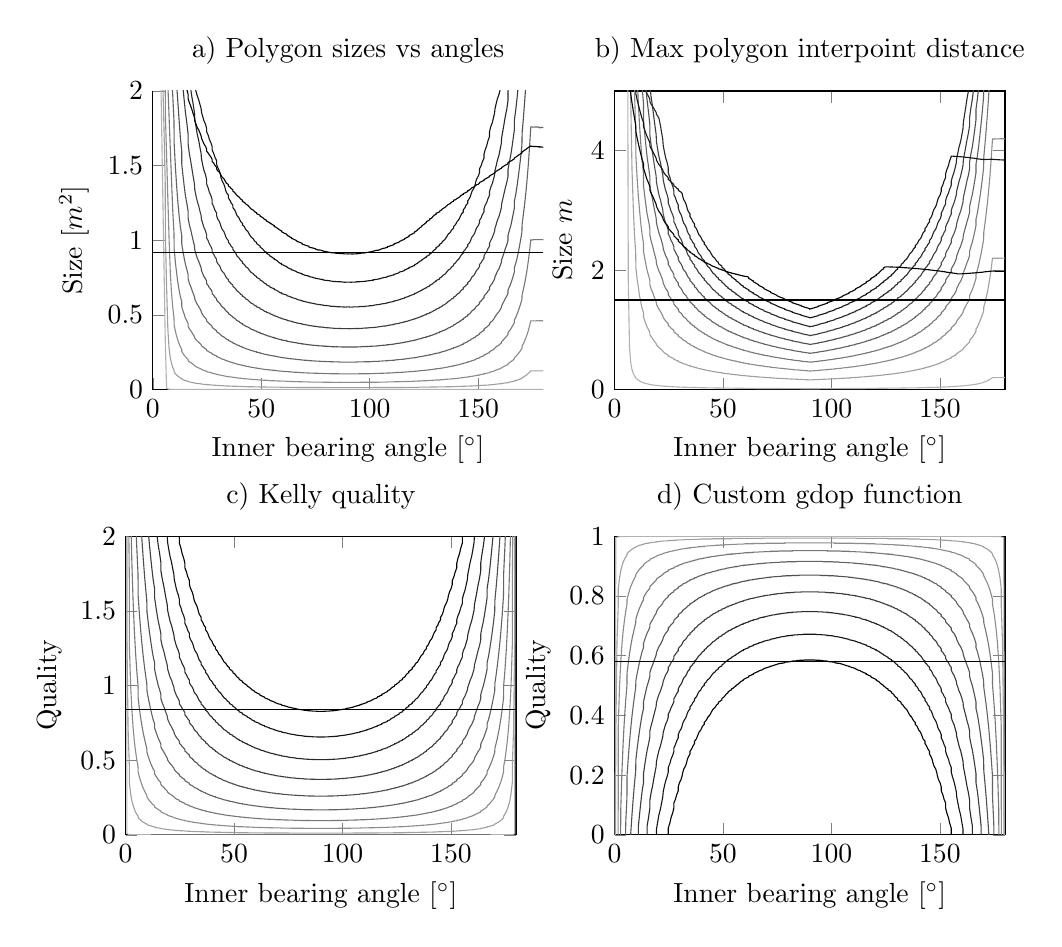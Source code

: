 % This file was created by matlab2tikz v0.4.0.
% Copyright (c) 2008--2013, Nico Schlömer <nico.schloemer@gmail.com>
% All rights reserved.
% 
% The latest updates can be retrieved from
%   http://www.mathworks.com/matlabcentral/fileexchange/22022-matlab2tikz
% where you can also make suggestions and rate matlab2tikz.
% 
% 
% 

% defining custom colors
\definecolor{mycolor1}{rgb}{0.622,0.622,0.622}%
\definecolor{mycolor2}{rgb}{0.544,0.544,0.544}%
\definecolor{mycolor3}{rgb}{0.467,0.467,0.467}%
\definecolor{mycolor4}{rgb}{0.389,0.389,0.389}%

\begin{tikzpicture}

\begin{axis}[%
width=1.952in,
height=1.493in,
scale only axis,
xmin=0,
xmax=180,
xlabel={Inner bearing angle $[^{\circ}]$},
ymin=0,
ymax=2,
ylabel={Size $[m^2]$},
name=plot1,
title={a) Polygon sizes vs angles},
axis x line*=bottom,
axis y line*=left
]
\addplot [
color=white!70!black,
solid,
forget plot
]
table[row sep=crcr]{
3.434 2.289\\
4.004 1.804\\
4.574 1.313\\
5.143 0.828\\
5.711 0.343\\
5.768 0.298\\
6.34 0.009\\
6.911 0.004\\
7.481 0.002\\
8.049 0.002\\
8.616 0.001\\
9.181 0.001\\
9.744 0.001\\
9.841 0.001\\
10.408 0.001\\
10.972 0.001\\
11.535 0.001\\
12.095 0.001\\
12.653 0.001\\
13.339 0.001\\
13.339 0.001\\
13.897 0.001\\
14.452 0.001\\
15.005 0.0\\
15.709 0.0\\
16.26 0.0\\
16.26 0.0\\
16.809 0.0\\
17.526 0.0\\
18.072 0.0\\
18.616 0.0\\
19.156 0.0\\
19.344 0.0\\
19.885 0.0\\
20.422 0.0\\
21.161 0.0\\
21.695 0.0\\
22.225 0.0\\
22.443 0.0\\
22.973 0.0\\
23.499 0.0\\
24.254 0.0\\
24.775 0.0\\
24.775 0.0\\
25.537 0.0\\
26.053 0.0\\
26.822 0.0\\
27.332 0.0\\
27.332 0.0\\
28.106 0.0\\
28.61 0.0\\
29.389 0.0\\
29.389 0.0\\
29.887 0.0\\
30.669 0.0\\
31.159 0.0\\
31.457 0.0\\
31.945 0.0\\
32.735 0.0\\
33.215 0.0\\
33.53 0.0\\
34.007 0.0\\
34.804 0.0\\
34.804 0.0\\
35.605 0.0\\
36.069 0.0\\
36.87 0.0\\
36.87 0.0\\
37.674 0.0\\
38.125 0.0\\
38.48 0.0\\
38.928 0.0\\
39.732 0.0\\
40.101 0.0\\
40.539 0.0\\
41.348 0.0\\
41.348 0.0\\
42.158 0.0\\
42.58 0.0\\
42.969 0.0\\
43.781 0.0\\
44.193 0.0\\
44.594 0.0\\
45 0.0\\
45.406 0.0\\
46.219 0.0\\
46.614 0.0\\
47.031 0.0\\
47.842 0.0\\
47.842 0.0\\
48.652 0.0\\
49.461 0.0\\
49.461 0.0\\
50.268 0.0\\
50.711 0.0\\
51.072 0.0\\
51.52 0.0\\
52.326 0.0\\
52.326 0.0\\
53.13 0.0\\
53.931 0.0\\
53.931 0.0\\
54.728 0.0\\
55.196 0.0\\
55.993 0.0\\
55.993 0.0\\
56.785 0.0\\
57.265 0.0\\
57.75 0.0\\
58.055 0.0\\
58.543 0.0\\
59.331 0.0\\
59.331 0.0\\
60.113 0.0\\
60.611 0.0\\
61.39 0.0\\
61.894 0.0\\
61.894 0.0\\
62.668 0.0\\
63.178 0.0\\
63.947 0.0\\
63.947 0.0\\
64.463 0.0\\
65.225 0.0\\
65.746 0.0\\
66.272 0.0\\
66.501 0.0\\
67.027 0.0\\
67.775 0.0\\
68.305 0.0\\
68.839 0.0\\
68.839 0.0\\
69.578 0.0\\
70.115 0.0\\
70.656 0.0\\
71.384 0.0\\
71.928 0.0\\
71.928 0.0\\
72.474 0.0\\
73.191 0.0\\
73.74 0.0\\
74.291 0.0\\
74.846 0.0\\
74.995 0.0\\
75.548 0.0\\
76.103 0.0\\
76.661 0.0\\
77.347 0.0\\
77.905 0.0\\
78.465 9.45e-05\\
78.465 9.45e-05\\
79.028 9.45e-05\\
79.592 9.45e-05\\
80.256 9.45e-05\\
80.819 9.45e-05\\
81.384 9.45e-05\\
81.951 9.45e-05\\
81.951 9.45e-05\\
82.519 9.45e-05\\
83.089 9.45e-05\\
83.66 9.45e-05\\
84.232 9.45e-05\\
84.857 9.9e-05\\
85.426 9.9e-05\\
85.996 9.45e-05\\
85.996 9.45e-05\\
86.566 9.45e-05\\
87.138 9.45e-05\\
87.709 9.45e-05\\
88.282 9.45e-05\\
88.854 9.45e-05\\
89.427 9.45e-05\\
90 9e-05\\
90 9e-05\\
90.573 9.45e-05\\
91.146 9.45e-05\\
91.718 9.45e-05\\
92.291 9.45e-05\\
92.862 9.45e-05\\
93.434 9.45e-05\\
94.004 9.45e-05\\
94.004 9.45e-05\\
94.574 9.45e-05\\
95.143 9.9e-05\\
95.768 0.0\\
96.34 0.0\\
96.911 0.0\\
97.481 0.0\\
98.049 0.0\\
98.049 0.0\\
98.616 0.0\\
99.181 0.0\\
99.744 0.0\\
100.408 0.0\\
100.972 0.0\\
101.535 0.0\\
101.535 0.0\\
102.095 0.0\\
102.653 0.0\\
103.339 0.0\\
103.897 0.0\\
104.452 0.0\\
105.005 0.0\\
105.154 0.0\\
105.709 0.0\\
106.26 0.0\\
106.809 0.0\\
107.526 0.0\\
108.072 0.0\\
108.072 0.0\\
108.616 0.0\\
109.344 0.0\\
109.885 0.0\\
110.422 0.0\\
111.161 0.0\\
111.161 0.0\\
111.695 0.0\\
112.225 0.0\\
112.973 0.0\\
113.499 0.0\\
113.728 0.0\\
114.254 0.0\\
114.775 0.0\\
115.537 0.0\\
116.053 0.0\\
116.053 0.0\\
116.822 0.0\\
117.332 0.0\\
118.106 0.0\\
118.106 0.0\\
118.61 0.0\\
119.389 0.0\\
119.887 0.0\\
120.669 0.0\\
120.669 0.0\\
121.457 0.0\\
121.945 0.0\\
122.25 0.0\\
122.735 0.0\\
123.215 0.0\\
124.007 0.0\\
124.007 0.0\\
124.804 0.0\\
125.272 0.0\\
126.069 0.0\\
126.069 0.0\\
126.87 0.0\\
127.674 0.0\\
127.674 0.0\\
128.48 0.0\\
128.928 0.0\\
129.289 0.0\\
129.732 0.0\\
130.539 0.0\\
130.539 0.0\\
131.348 0.0\\
132.158 0.0\\
132.158 0.0\\
132.969 0.0\\
133.386 0.0\\
133.781 0.0\\
134.594 0.0\\
135 0.0\\
135.406 0.0\\
135.807 0.0\\
136.219 0.0\\
137.031 0.0\\
137.42 0.0\\
137.842 0.0\\
138.652 0.0\\
138.652 0.0\\
139.461 0.0\\
139.899 0.0\\
140.268 0.0\\
141.072 0.0\\
141.52 0.0\\
141.875 0.0\\
142.326 0.0\\
143.13 0.0\\
143.13 0.0\\
143.931 0.0\\
144.395 0.0\\
145.196 0.0\\
145.196 0.0\\
145.993 0.0\\
146.47 0.0\\
146.785 0.0\\
147.265 0.0\\
148.055 0.0\\
148.543 0.0\\
148.841 0.0\\
149.331 0.0\\
150.113 0.0\\
150.611 0.0\\
150.611 0.0\\
151.39 0.0\\
151.894 0.0\\
152.668 0.0\\
152.668 0.0\\
153.178 0.0\\
153.947 0.0\\
154.463 0.0\\
155.225 0.0\\
155.225 0.0\\
155.746 0.0\\
156.501 0.0\\
157.027 0.0\\
157.557 0.0\\
157.775 0.0\\
158.305 0.0\\
158.839 0.0\\
159.578 0.0\\
160.115 0.0\\
160.656 0.0\\
160.844 0.0\\
161.384 0.0\\
161.928 0.0\\
162.474 0.0\\
163.191 0.0\\
163.74 0.0\\
163.74 0.0\\
164.291 0.0\\
164.995 0.0\\
165.548 0.0\\
166.103 0.0\\
166.661 0.0\\
166.661 0.0\\
167.347 0.0\\
167.905 0.0\\
168.465 0.001\\
169.028 0.001\\
169.592 0.001\\
170.159 0.001\\
170.256 0.001\\
170.819 0.001\\
171.384 0.001\\
171.951 0.001\\
172.519 0.001\\
173.089 0.001\\
173.66 0.001\\
174.232 0.001\\
174.289 0.001\\
174.857 0.001\\
175.426 0.001\\
175.996 0.001\\
176.566 0.001\\
177.138 0.001\\
177.709 0.001\\
178.282 0.001\\
178.282 0.001\\
178.854 0.001\\
179.427 0.001\\
180 0.001\\
};
\addplot [
color=mycolor1,
solid,
forget plot
]
table[row sep=crcr]{
4.574 2.067\\
5.143 1.742\\
5.711 1.379\\
5.768 1.052\\
6.34 0.686\\
6.911 0.406\\
7.481 0.276\\
8.049 0.211\\
8.616 0.176\\
9.181 0.149\\
9.744 0.131\\
9.841 0.117\\
10.408 0.106\\
10.972 0.098\\
11.535 0.09\\
12.095 0.084\\
12.653 0.078\\
13.339 0.074\\
13.339 0.07\\
13.897 0.066\\
14.452 0.063\\
15.005 0.06\\
15.709 0.058\\
16.26 0.055\\
16.26 0.053\\
16.809 0.051\\
17.526 0.049\\
18.072 0.047\\
18.616 0.046\\
19.156 0.044\\
19.344 0.043\\
19.885 0.042\\
20.422 0.041\\
21.161 0.04\\
21.695 0.039\\
22.225 0.038\\
22.443 0.037\\
22.973 0.036\\
23.499 0.035\\
24.254 0.034\\
24.775 0.034\\
24.775 0.033\\
25.537 0.032\\
26.053 0.032\\
26.822 0.031\\
27.332 0.03\\
27.332 0.03\\
28.106 0.029\\
28.61 0.029\\
29.389 0.028\\
29.389 0.028\\
29.887 0.027\\
30.669 0.027\\
31.159 0.026\\
31.457 0.026\\
31.945 0.026\\
32.735 0.025\\
33.215 0.025\\
33.53 0.024\\
34.007 0.024\\
34.804 0.024\\
34.804 0.024\\
35.605 0.023\\
36.069 0.023\\
36.87 0.023\\
36.87 0.022\\
37.674 0.022\\
38.125 0.022\\
38.48 0.022\\
38.928 0.021\\
39.732 0.021\\
40.101 0.021\\
40.539 0.021\\
41.348 0.02\\
41.348 0.02\\
42.158 0.02\\
42.58 0.02\\
42.969 0.02\\
43.781 0.019\\
44.193 0.019\\
44.594 0.019\\
45 0.019\\
45.406 0.019\\
46.219 0.019\\
46.614 0.018\\
47.031 0.018\\
47.842 0.018\\
47.842 0.018\\
48.652 0.018\\
49.461 0.018\\
49.461 0.017\\
50.268 0.017\\
50.711 0.017\\
51.072 0.017\\
51.52 0.017\\
52.326 0.017\\
52.326 0.017\\
53.13 0.016\\
53.931 0.016\\
53.931 0.016\\
54.728 0.016\\
55.196 0.016\\
55.993 0.016\\
55.993 0.016\\
56.785 0.016\\
57.265 0.016\\
57.75 0.016\\
58.055 0.016\\
58.543 0.016\\
59.331 0.015\\
59.331 0.015\\
60.113 0.015\\
60.611 0.015\\
61.39 0.015\\
61.894 0.015\\
61.894 0.015\\
62.668 0.015\\
63.178 0.015\\
63.947 0.015\\
63.947 0.015\\
64.463 0.015\\
65.225 0.015\\
65.746 0.015\\
66.272 0.014\\
66.501 0.014\\
67.027 0.014\\
67.775 0.014\\
68.305 0.014\\
68.839 0.014\\
68.839 0.014\\
69.578 0.014\\
70.115 0.014\\
70.656 0.014\\
71.384 0.014\\
71.928 0.014\\
71.928 0.014\\
72.474 0.014\\
73.191 0.014\\
73.74 0.014\\
74.291 0.014\\
74.846 0.014\\
74.995 0.014\\
75.548 0.014\\
76.103 0.014\\
76.661 0.014\\
77.347 0.013\\
77.905 0.014\\
78.465 0.013\\
78.465 0.013\\
79.028 0.013\\
79.592 0.013\\
80.256 0.013\\
80.819 0.013\\
81.384 0.013\\
81.951 0.013\\
81.951 0.013\\
82.519 0.013\\
83.089 0.013\\
83.66 0.013\\
84.232 0.013\\
84.857 0.013\\
85.426 0.013\\
85.996 0.013\\
85.996 0.013\\
86.566 0.013\\
87.138 0.013\\
87.709 0.013\\
88.282 0.013\\
88.854 0.013\\
89.427 0.013\\
90 0.013\\
90 0.013\\
90.573 0.013\\
91.146 0.013\\
91.718 0.013\\
92.291 0.013\\
92.862 0.013\\
93.434 0.013\\
94.004 0.013\\
94.004 0.013\\
94.574 0.013\\
95.143 0.013\\
95.768 0.013\\
96.34 0.013\\
96.911 0.013\\
97.481 0.013\\
98.049 0.013\\
98.049 0.013\\
98.616 0.013\\
99.181 0.013\\
99.744 0.013\\
100.408 0.013\\
100.972 0.013\\
101.535 0.014\\
101.535 0.013\\
102.095 0.014\\
102.653 0.014\\
103.339 0.014\\
103.897 0.014\\
104.452 0.014\\
105.005 0.014\\
105.154 0.014\\
105.709 0.014\\
106.26 0.014\\
106.809 0.014\\
107.526 0.014\\
108.072 0.014\\
108.072 0.014\\
108.616 0.014\\
109.344 0.014\\
109.885 0.014\\
110.422 0.014\\
111.161 0.014\\
111.161 0.014\\
111.695 0.014\\
112.225 0.014\\
112.973 0.014\\
113.499 0.014\\
113.728 0.014\\
114.254 0.014\\
114.775 0.014\\
115.537 0.014\\
116.053 0.015\\
116.053 0.015\\
116.822 0.015\\
117.332 0.015\\
118.106 0.015\\
118.106 0.015\\
118.61 0.015\\
119.389 0.015\\
119.887 0.015\\
120.669 0.015\\
120.669 0.015\\
121.457 0.015\\
121.945 0.015\\
122.25 0.015\\
122.735 0.016\\
123.215 0.016\\
124.007 0.016\\
124.007 0.016\\
124.804 0.016\\
125.272 0.016\\
126.069 0.016\\
126.069 0.016\\
126.87 0.016\\
127.674 0.017\\
127.674 0.017\\
128.48 0.017\\
128.928 0.017\\
129.289 0.017\\
129.732 0.017\\
130.539 0.017\\
130.539 0.017\\
131.348 0.018\\
132.158 0.018\\
132.158 0.018\\
132.969 0.018\\
133.386 0.018\\
133.781 0.018\\
134.594 0.018\\
135 0.019\\
135.406 0.019\\
135.807 0.019\\
136.219 0.019\\
137.031 0.019\\
137.42 0.019\\
137.842 0.02\\
138.652 0.02\\
138.652 0.02\\
139.461 0.02\\
139.899 0.02\\
140.268 0.021\\
141.072 0.021\\
141.52 0.021\\
141.875 0.021\\
142.326 0.021\\
143.13 0.022\\
143.13 0.022\\
143.931 0.022\\
144.395 0.023\\
145.196 0.023\\
145.196 0.023\\
145.993 0.023\\
146.47 0.024\\
146.785 0.024\\
147.265 0.024\\
148.055 0.025\\
148.543 0.025\\
148.841 0.025\\
149.331 0.026\\
150.113 0.026\\
150.611 0.027\\
150.611 0.027\\
151.39 0.027\\
151.894 0.028\\
152.668 0.028\\
152.668 0.029\\
153.178 0.029\\
153.947 0.03\\
154.463 0.03\\
155.225 0.031\\
155.225 0.031\\
155.746 0.032\\
156.501 0.033\\
157.027 0.033\\
157.557 0.034\\
157.775 0.035\\
158.305 0.036\\
158.839 0.037\\
159.578 0.038\\
160.115 0.039\\
160.656 0.039\\
160.844 0.04\\
161.384 0.042\\
161.928 0.043\\
162.474 0.044\\
163.191 0.045\\
163.74 0.046\\
163.74 0.048\\
164.291 0.049\\
164.995 0.051\\
165.548 0.053\\
166.103 0.054\\
166.661 0.056\\
166.661 0.058\\
167.347 0.06\\
167.905 0.063\\
168.465 0.066\\
169.028 0.069\\
169.592 0.072\\
170.159 0.075\\
170.256 0.079\\
170.819 0.083\\
171.384 0.089\\
171.951 0.094\\
172.519 0.1\\
173.089 0.108\\
173.66 0.115\\
174.232 0.125\\
174.289 0.125\\
174.857 0.125\\
175.426 0.125\\
175.996 0.125\\
176.566 0.125\\
177.138 0.125\\
177.709 0.125\\
178.282 0.125\\
178.282 0.125\\
178.854 0.125\\
179.427 0.125\\
180 0.125\\
};
\addplot [
color=mycolor2,
solid,
forget plot
]
table[row sep=crcr]{
5.711 2.11\\
5.768 1.841\\
6.34 1.567\\
6.911 1.279\\
7.481 1.01\\
8.049 0.783\\
8.616 0.645\\
9.181 0.551\\
9.744 0.48\\
9.841 0.43\\
10.408 0.39\\
10.972 0.357\\
11.535 0.33\\
12.095 0.307\\
12.653 0.288\\
13.339 0.269\\
13.339 0.254\\
13.897 0.242\\
14.452 0.23\\
15.005 0.22\\
15.709 0.21\\
16.26 0.201\\
16.26 0.194\\
16.809 0.186\\
17.526 0.18\\
18.072 0.174\\
18.616 0.168\\
19.156 0.163\\
19.344 0.158\\
19.885 0.153\\
20.422 0.149\\
21.161 0.145\\
21.695 0.141\\
22.225 0.138\\
22.443 0.134\\
22.973 0.131\\
23.499 0.128\\
24.254 0.125\\
24.775 0.123\\
24.775 0.12\\
25.537 0.117\\
26.053 0.116\\
26.822 0.113\\
27.332 0.111\\
27.332 0.109\\
28.106 0.107\\
28.61 0.105\\
29.389 0.103\\
29.389 0.102\\
29.887 0.1\\
30.669 0.098\\
31.159 0.097\\
31.457 0.095\\
31.945 0.094\\
32.735 0.092\\
33.215 0.091\\
33.53 0.089\\
34.007 0.088\\
34.804 0.087\\
34.804 0.086\\
35.605 0.085\\
36.069 0.084\\
36.87 0.083\\
36.87 0.082\\
37.674 0.081\\
38.125 0.08\\
38.48 0.079\\
38.928 0.078\\
39.732 0.077\\
40.101 0.076\\
40.539 0.075\\
41.348 0.074\\
41.348 0.074\\
42.158 0.073\\
42.58 0.072\\
42.969 0.072\\
43.781 0.071\\
44.193 0.07\\
44.594 0.07\\
45 0.069\\
45.406 0.068\\
46.219 0.068\\
46.614 0.067\\
47.031 0.067\\
47.842 0.066\\
47.842 0.066\\
48.652 0.065\\
49.461 0.065\\
49.461 0.064\\
50.268 0.063\\
50.711 0.063\\
51.072 0.062\\
51.52 0.062\\
52.326 0.062\\
52.326 0.061\\
53.13 0.061\\
53.931 0.06\\
53.931 0.06\\
54.728 0.059\\
55.196 0.059\\
55.993 0.059\\
55.993 0.058\\
56.785 0.058\\
57.265 0.058\\
57.75 0.057\\
58.055 0.057\\
58.543 0.057\\
59.331 0.056\\
59.331 0.056\\
60.113 0.056\\
60.611 0.056\\
61.39 0.056\\
61.894 0.055\\
61.894 0.055\\
62.668 0.055\\
63.178 0.054\\
63.947 0.054\\
63.947 0.054\\
64.463 0.054\\
65.225 0.053\\
65.746 0.053\\
66.272 0.053\\
66.501 0.053\\
67.027 0.052\\
67.775 0.052\\
68.305 0.052\\
68.839 0.052\\
68.839 0.052\\
69.578 0.051\\
70.115 0.051\\
70.656 0.051\\
71.384 0.051\\
71.928 0.051\\
71.928 0.051\\
72.474 0.05\\
73.191 0.05\\
73.74 0.05\\
74.291 0.05\\
74.846 0.05\\
74.995 0.05\\
75.548 0.05\\
76.103 0.05\\
76.661 0.05\\
77.347 0.05\\
77.905 0.05\\
78.465 0.049\\
78.465 0.049\\
79.028 0.049\\
79.592 0.049\\
80.256 0.049\\
80.819 0.049\\
81.384 0.049\\
81.951 0.049\\
81.951 0.049\\
82.519 0.048\\
83.089 0.048\\
83.66 0.048\\
84.232 0.048\\
84.857 0.048\\
85.426 0.048\\
85.996 0.049\\
85.996 0.049\\
86.566 0.048\\
87.138 0.048\\
87.709 0.048\\
88.282 0.048\\
88.854 0.048\\
89.427 0.048\\
90 0.048\\
90 0.048\\
90.573 0.048\\
91.146 0.048\\
91.718 0.048\\
92.291 0.048\\
92.862 0.048\\
93.434 0.048\\
94.004 0.048\\
94.004 0.048\\
94.574 0.048\\
95.143 0.048\\
95.768 0.049\\
96.34 0.049\\
96.911 0.049\\
97.481 0.049\\
98.049 0.049\\
98.049 0.049\\
98.616 0.049\\
99.181 0.049\\
99.744 0.049\\
100.408 0.049\\
100.972 0.049\\
101.535 0.049\\
101.535 0.049\\
102.095 0.049\\
102.653 0.049\\
103.339 0.049\\
103.897 0.049\\
104.452 0.05\\
105.005 0.05\\
105.154 0.05\\
105.709 0.05\\
106.26 0.05\\
106.809 0.05\\
107.526 0.05\\
108.072 0.051\\
108.072 0.051\\
108.616 0.051\\
109.344 0.051\\
109.885 0.051\\
110.422 0.051\\
111.161 0.052\\
111.161 0.052\\
111.695 0.052\\
112.225 0.052\\
112.973 0.052\\
113.499 0.052\\
113.728 0.053\\
114.254 0.053\\
114.775 0.053\\
115.537 0.053\\
116.053 0.053\\
116.053 0.054\\
116.822 0.054\\
117.332 0.054\\
118.106 0.054\\
118.106 0.055\\
118.61 0.055\\
119.389 0.055\\
119.887 0.055\\
120.669 0.056\\
120.669 0.056\\
121.457 0.056\\
121.945 0.057\\
122.25 0.057\\
122.735 0.057\\
123.215 0.057\\
124.007 0.058\\
124.007 0.058\\
124.804 0.059\\
125.272 0.059\\
126.069 0.059\\
126.069 0.06\\
126.87 0.06\\
127.674 0.061\\
127.674 0.061\\
128.48 0.061\\
128.928 0.062\\
129.289 0.062\\
129.732 0.063\\
130.539 0.063\\
130.539 0.064\\
131.348 0.064\\
132.158 0.064\\
132.158 0.065\\
132.969 0.066\\
133.386 0.066\\
133.781 0.067\\
134.594 0.067\\
135 0.068\\
135.406 0.069\\
135.807 0.069\\
136.219 0.07\\
137.031 0.07\\
137.42 0.071\\
137.842 0.072\\
138.652 0.072\\
138.652 0.073\\
139.461 0.074\\
139.899 0.075\\
140.268 0.075\\
141.072 0.076\\
141.52 0.077\\
141.875 0.078\\
142.326 0.079\\
143.13 0.08\\
143.13 0.081\\
143.931 0.082\\
144.395 0.083\\
145.196 0.084\\
145.196 0.085\\
145.993 0.086\\
146.47 0.087\\
146.785 0.088\\
147.265 0.089\\
148.055 0.091\\
148.543 0.092\\
148.841 0.093\\
149.331 0.095\\
150.113 0.096\\
150.611 0.097\\
150.611 0.099\\
151.39 0.101\\
151.894 0.102\\
152.668 0.104\\
152.668 0.106\\
153.178 0.107\\
153.947 0.109\\
154.463 0.111\\
155.225 0.113\\
155.225 0.116\\
155.746 0.118\\
156.501 0.12\\
157.027 0.123\\
157.557 0.125\\
157.775 0.128\\
158.305 0.131\\
158.839 0.134\\
159.578 0.137\\
160.115 0.14\\
160.656 0.144\\
160.844 0.147\\
161.384 0.151\\
161.928 0.155\\
162.474 0.159\\
163.191 0.164\\
163.74 0.169\\
163.74 0.174\\
164.291 0.179\\
164.995 0.185\\
165.548 0.192\\
166.103 0.198\\
166.661 0.206\\
166.661 0.213\\
167.347 0.222\\
167.905 0.231\\
168.465 0.241\\
169.028 0.251\\
169.592 0.263\\
170.159 0.276\\
170.256 0.29\\
170.819 0.307\\
171.384 0.325\\
171.951 0.345\\
172.519 0.367\\
173.089 0.393\\
173.66 0.425\\
174.232 0.46\\
174.289 0.46\\
174.857 0.46\\
175.426 0.46\\
175.996 0.46\\
176.566 0.46\\
177.138 0.462\\
177.709 0.46\\
178.282 0.46\\
178.282 0.462\\
178.854 0.46\\
179.427 0.462\\
180 0.458\\
};
\addplot [
color=mycolor3,
solid,
forget plot
]
table[row sep=crcr]{
6.911 2.045\\
7.481 1.826\\
8.049 1.611\\
8.616 1.399\\
9.181 1.197\\
9.744 1.047\\
9.841 0.936\\
10.408 0.85\\
10.972 0.779\\
11.535 0.717\\
12.095 0.667\\
12.653 0.624\\
13.339 0.588\\
13.339 0.554\\
13.897 0.527\\
14.452 0.504\\
15.005 0.479\\
15.709 0.459\\
16.26 0.44\\
16.26 0.424\\
16.809 0.407\\
17.526 0.393\\
18.072 0.38\\
18.616 0.368\\
19.156 0.356\\
19.344 0.345\\
19.885 0.335\\
20.422 0.326\\
21.161 0.317\\
21.695 0.309\\
22.225 0.301\\
22.443 0.294\\
22.973 0.287\\
23.499 0.28\\
24.254 0.274\\
24.775 0.268\\
24.775 0.261\\
25.537 0.256\\
26.053 0.251\\
26.822 0.246\\
27.332 0.241\\
27.332 0.237\\
28.106 0.233\\
28.61 0.229\\
29.389 0.225\\
29.389 0.221\\
29.887 0.218\\
30.669 0.214\\
31.159 0.211\\
31.457 0.207\\
31.945 0.204\\
32.735 0.201\\
33.215 0.198\\
33.53 0.196\\
34.007 0.193\\
34.804 0.19\\
34.804 0.188\\
35.605 0.185\\
36.069 0.183\\
36.87 0.181\\
36.87 0.178\\
37.674 0.176\\
38.125 0.174\\
38.48 0.172\\
38.928 0.17\\
39.732 0.168\\
40.101 0.166\\
40.539 0.165\\
41.348 0.163\\
41.348 0.161\\
42.158 0.16\\
42.58 0.158\\
42.969 0.156\\
43.781 0.155\\
44.193 0.153\\
44.594 0.152\\
45 0.151\\
45.406 0.149\\
46.219 0.148\\
46.614 0.147\\
47.031 0.145\\
47.842 0.144\\
47.842 0.143\\
48.652 0.142\\
49.461 0.141\\
49.461 0.139\\
50.268 0.138\\
50.711 0.137\\
51.072 0.136\\
51.52 0.135\\
52.326 0.134\\
52.326 0.133\\
53.13 0.133\\
53.931 0.132\\
53.931 0.131\\
54.728 0.13\\
55.196 0.129\\
55.993 0.129\\
55.993 0.128\\
56.785 0.127\\
57.265 0.126\\
57.75 0.125\\
58.055 0.125\\
58.543 0.124\\
59.331 0.123\\
59.331 0.123\\
60.113 0.122\\
60.611 0.121\\
61.39 0.121\\
61.894 0.12\\
61.894 0.12\\
62.668 0.119\\
63.178 0.119\\
63.947 0.118\\
63.947 0.117\\
64.463 0.117\\
65.225 0.116\\
65.746 0.116\\
66.272 0.116\\
66.501 0.115\\
67.027 0.115\\
67.775 0.114\\
68.305 0.114\\
68.839 0.113\\
68.839 0.113\\
69.578 0.112\\
70.115 0.112\\
70.656 0.112\\
71.384 0.111\\
71.928 0.111\\
71.928 0.111\\
72.474 0.11\\
73.191 0.11\\
73.74 0.11\\
74.291 0.109\\
74.846 0.109\\
74.995 0.109\\
75.548 0.109\\
76.103 0.109\\
76.661 0.108\\
77.347 0.108\\
77.905 0.108\\
78.465 0.108\\
78.465 0.107\\
79.028 0.107\\
79.592 0.107\\
80.256 0.107\\
80.819 0.107\\
81.384 0.107\\
81.951 0.106\\
81.951 0.106\\
82.519 0.106\\
83.089 0.106\\
83.66 0.106\\
84.232 0.106\\
84.857 0.106\\
85.426 0.106\\
85.996 0.105\\
85.996 0.105\\
86.566 0.105\\
87.138 0.105\\
87.709 0.105\\
88.282 0.105\\
88.854 0.105\\
89.427 0.105\\
90 0.105\\
90 0.105\\
90.573 0.105\\
91.146 0.105\\
91.718 0.105\\
92.291 0.105\\
92.862 0.105\\
93.434 0.105\\
94.004 0.105\\
94.004 0.105\\
94.574 0.105\\
95.143 0.106\\
95.768 0.106\\
96.34 0.106\\
96.911 0.106\\
97.481 0.106\\
98.049 0.106\\
98.049 0.106\\
98.616 0.106\\
99.181 0.106\\
99.744 0.106\\
100.408 0.107\\
100.972 0.107\\
101.535 0.107\\
101.535 0.107\\
102.095 0.107\\
102.653 0.108\\
103.339 0.108\\
103.897 0.108\\
104.452 0.108\\
105.005 0.109\\
105.154 0.109\\
105.709 0.109\\
106.26 0.109\\
106.809 0.11\\
107.526 0.11\\
108.072 0.11\\
108.072 0.111\\
108.616 0.111\\
109.344 0.111\\
109.885 0.112\\
110.422 0.112\\
111.161 0.112\\
111.161 0.113\\
111.695 0.113\\
112.225 0.114\\
112.973 0.114\\
113.499 0.114\\
113.728 0.115\\
114.254 0.115\\
114.775 0.116\\
115.537 0.116\\
116.053 0.117\\
116.053 0.117\\
116.822 0.118\\
117.332 0.118\\
118.106 0.119\\
118.106 0.119\\
118.61 0.12\\
119.389 0.121\\
119.887 0.121\\
120.669 0.122\\
120.669 0.122\\
121.457 0.123\\
121.945 0.124\\
122.25 0.124\\
122.735 0.125\\
123.215 0.126\\
124.007 0.127\\
124.007 0.127\\
124.804 0.128\\
125.272 0.129\\
126.069 0.13\\
126.069 0.13\\
126.87 0.131\\
127.674 0.132\\
127.674 0.133\\
128.48 0.134\\
128.928 0.135\\
129.289 0.136\\
129.732 0.137\\
130.539 0.138\\
130.539 0.139\\
131.348 0.14\\
132.158 0.141\\
132.158 0.142\\
132.969 0.143\\
133.386 0.144\\
133.781 0.145\\
134.594 0.147\\
135 0.148\\
135.406 0.149\\
135.807 0.15\\
136.219 0.152\\
137.031 0.154\\
137.42 0.155\\
137.842 0.157\\
138.652 0.158\\
138.652 0.16\\
139.461 0.161\\
139.899 0.163\\
140.268 0.165\\
141.072 0.166\\
141.52 0.168\\
141.875 0.17\\
142.326 0.172\\
143.13 0.174\\
143.13 0.176\\
143.931 0.178\\
144.395 0.18\\
145.196 0.183\\
145.196 0.185\\
145.993 0.187\\
146.47 0.189\\
146.785 0.192\\
147.265 0.194\\
148.055 0.197\\
148.543 0.2\\
148.841 0.203\\
149.331 0.207\\
150.113 0.209\\
150.611 0.213\\
150.611 0.216\\
151.39 0.219\\
151.894 0.223\\
152.668 0.227\\
152.668 0.231\\
153.178 0.235\\
153.947 0.239\\
154.463 0.243\\
155.225 0.248\\
155.225 0.253\\
155.746 0.258\\
156.501 0.263\\
157.027 0.268\\
157.557 0.274\\
157.775 0.28\\
158.305 0.286\\
158.839 0.291\\
159.578 0.298\\
160.115 0.305\\
160.656 0.312\\
160.844 0.32\\
161.384 0.329\\
161.928 0.338\\
162.474 0.348\\
163.191 0.358\\
163.74 0.369\\
163.74 0.38\\
164.291 0.392\\
164.995 0.404\\
165.548 0.419\\
166.103 0.433\\
166.661 0.448\\
166.661 0.466\\
167.347 0.484\\
167.905 0.504\\
168.465 0.525\\
169.028 0.549\\
169.592 0.575\\
170.159 0.603\\
170.256 0.634\\
170.819 0.669\\
171.384 0.709\\
171.951 0.751\\
172.519 0.8\\
173.089 0.858\\
173.66 0.923\\
174.232 0.999\\
174.289 1.003\\
174.857 1.001\\
175.426 1.004\\
175.996 1.004\\
176.566 1.004\\
177.138 1.004\\
177.709 1.004\\
178.282 1.004\\
178.282 1.004\\
178.854 1.004\\
179.427 1.004\\
180 1.004\\
};
\addplot [
color=mycolor4,
solid,
forget plot
]
table[row sep=crcr]{
8.616 2.13\\
9.181 1.968\\
9.744 1.799\\
9.841 1.642\\
10.408 1.487\\
10.972 1.363\\
11.535 1.254\\
12.095 1.167\\
12.653 1.094\\
13.339 1.03\\
13.339 0.974\\
13.897 0.924\\
14.452 0.88\\
15.005 0.84\\
15.709 0.802\\
16.26 0.77\\
16.26 0.741\\
16.809 0.713\\
17.526 0.688\\
18.072 0.665\\
18.616 0.643\\
19.156 0.624\\
19.344 0.606\\
19.885 0.588\\
20.422 0.571\\
21.161 0.556\\
21.695 0.541\\
22.225 0.526\\
22.443 0.514\\
22.973 0.502\\
23.499 0.49\\
24.254 0.479\\
24.775 0.468\\
24.775 0.459\\
25.537 0.449\\
26.053 0.44\\
26.822 0.432\\
27.332 0.423\\
27.332 0.416\\
28.106 0.408\\
28.61 0.402\\
29.389 0.394\\
29.389 0.388\\
29.887 0.382\\
30.669 0.376\\
31.159 0.369\\
31.457 0.363\\
31.945 0.357\\
32.735 0.352\\
33.215 0.347\\
33.53 0.342\\
34.007 0.337\\
34.804 0.333\\
34.804 0.328\\
35.605 0.324\\
36.069 0.32\\
36.87 0.316\\
36.87 0.312\\
37.674 0.308\\
38.125 0.305\\
38.48 0.301\\
38.928 0.298\\
39.732 0.295\\
40.101 0.291\\
40.539 0.288\\
41.348 0.285\\
41.348 0.282\\
42.158 0.279\\
42.58 0.276\\
42.969 0.273\\
43.781 0.27\\
44.193 0.268\\
44.594 0.266\\
45 0.263\\
45.406 0.261\\
46.219 0.259\\
46.614 0.256\\
47.031 0.254\\
47.842 0.253\\
47.842 0.25\\
48.652 0.248\\
49.461 0.246\\
49.461 0.244\\
50.268 0.242\\
50.711 0.24\\
51.072 0.238\\
51.52 0.237\\
52.326 0.235\\
52.326 0.234\\
53.13 0.232\\
53.931 0.23\\
53.931 0.229\\
54.728 0.227\\
55.196 0.226\\
55.993 0.225\\
55.993 0.224\\
56.785 0.222\\
57.265 0.221\\
57.75 0.219\\
58.055 0.218\\
58.543 0.217\\
59.331 0.215\\
59.331 0.214\\
60.113 0.213\\
60.611 0.212\\
61.39 0.211\\
61.894 0.21\\
61.894 0.209\\
62.668 0.208\\
63.178 0.207\\
63.947 0.206\\
63.947 0.206\\
64.463 0.205\\
65.225 0.204\\
65.746 0.203\\
66.272 0.202\\
66.501 0.201\\
67.027 0.201\\
67.775 0.2\\
68.305 0.199\\
68.839 0.198\\
68.839 0.197\\
69.578 0.197\\
70.115 0.196\\
70.656 0.196\\
71.384 0.195\\
71.928 0.195\\
71.928 0.194\\
72.474 0.193\\
73.191 0.193\\
73.74 0.192\\
74.291 0.192\\
74.846 0.191\\
74.995 0.191\\
75.548 0.19\\
76.103 0.19\\
76.661 0.19\\
77.347 0.189\\
77.905 0.189\\
78.465 0.189\\
78.465 0.188\\
79.028 0.188\\
79.592 0.188\\
80.256 0.187\\
80.819 0.187\\
81.384 0.187\\
81.951 0.186\\
81.951 0.186\\
82.519 0.186\\
83.089 0.186\\
83.66 0.185\\
84.232 0.185\\
84.857 0.185\\
85.426 0.185\\
85.996 0.185\\
85.996 0.184\\
86.566 0.184\\
87.138 0.184\\
87.709 0.184\\
88.282 0.184\\
88.854 0.184\\
89.427 0.184\\
90 0.184\\
90 0.184\\
90.573 0.184\\
91.146 0.184\\
91.718 0.184\\
92.291 0.184\\
92.862 0.184\\
93.434 0.184\\
94.004 0.184\\
94.004 0.185\\
94.574 0.185\\
95.143 0.185\\
95.768 0.185\\
96.34 0.185\\
96.911 0.185\\
97.481 0.186\\
98.049 0.186\\
98.049 0.186\\
98.616 0.186\\
99.181 0.186\\
99.744 0.186\\
100.408 0.187\\
100.972 0.187\\
101.535 0.188\\
101.535 0.188\\
102.095 0.189\\
102.653 0.189\\
103.339 0.189\\
103.897 0.189\\
104.452 0.19\\
105.005 0.19\\
105.154 0.19\\
105.709 0.191\\
106.26 0.192\\
106.809 0.192\\
107.526 0.193\\
108.072 0.193\\
108.072 0.194\\
108.616 0.194\\
109.344 0.195\\
109.885 0.195\\
110.422 0.196\\
111.161 0.196\\
111.161 0.197\\
111.695 0.198\\
112.225 0.199\\
112.973 0.2\\
113.499 0.2\\
113.728 0.201\\
114.254 0.202\\
114.775 0.202\\
115.537 0.203\\
116.053 0.204\\
116.053 0.205\\
116.822 0.206\\
117.332 0.207\\
118.106 0.208\\
118.106 0.209\\
118.61 0.21\\
119.389 0.211\\
119.887 0.212\\
120.669 0.213\\
120.669 0.214\\
121.457 0.215\\
121.945 0.216\\
122.25 0.218\\
122.735 0.219\\
123.215 0.22\\
124.007 0.221\\
124.007 0.222\\
124.804 0.224\\
125.272 0.226\\
126.069 0.227\\
126.069 0.228\\
126.87 0.23\\
127.674 0.231\\
127.674 0.233\\
128.48 0.234\\
128.928 0.236\\
129.289 0.238\\
129.732 0.24\\
130.539 0.241\\
130.539 0.243\\
131.348 0.244\\
132.158 0.246\\
132.158 0.249\\
132.969 0.25\\
133.386 0.253\\
133.781 0.255\\
134.594 0.257\\
135 0.259\\
135.406 0.262\\
135.807 0.264\\
136.219 0.266\\
137.031 0.269\\
137.42 0.272\\
137.842 0.274\\
138.652 0.277\\
138.652 0.28\\
139.461 0.282\\
139.899 0.284\\
140.268 0.288\\
141.072 0.291\\
141.52 0.294\\
141.875 0.297\\
142.326 0.3\\
143.13 0.304\\
143.13 0.308\\
143.931 0.312\\
144.395 0.316\\
145.196 0.32\\
145.196 0.324\\
145.993 0.328\\
146.47 0.332\\
146.785 0.337\\
147.265 0.341\\
148.055 0.346\\
148.543 0.35\\
148.841 0.355\\
149.331 0.361\\
150.113 0.366\\
150.611 0.372\\
150.611 0.377\\
151.39 0.384\\
151.894 0.39\\
152.668 0.396\\
152.668 0.404\\
153.178 0.411\\
153.947 0.418\\
154.463 0.426\\
155.225 0.434\\
155.225 0.442\\
155.746 0.451\\
156.501 0.46\\
157.027 0.469\\
157.557 0.479\\
157.775 0.488\\
158.305 0.499\\
158.839 0.51\\
159.578 0.522\\
160.115 0.535\\
160.656 0.548\\
160.844 0.562\\
161.384 0.577\\
161.928 0.592\\
162.474 0.609\\
163.191 0.626\\
163.74 0.646\\
163.74 0.665\\
164.291 0.685\\
164.995 0.708\\
165.548 0.732\\
166.103 0.758\\
166.661 0.786\\
166.661 0.815\\
167.347 0.847\\
167.905 0.879\\
168.465 0.916\\
169.028 0.959\\
169.592 1.004\\
170.159 1.053\\
170.256 1.107\\
170.819 1.171\\
171.384 1.238\\
171.951 1.315\\
172.519 1.402\\
173.089 1.502\\
173.66 1.621\\
174.232 1.752\\
174.289 1.759\\
174.857 1.759\\
175.426 1.758\\
175.996 1.758\\
176.566 1.759\\
177.138 1.758\\
177.709 1.759\\
178.282 1.754\\
178.282 1.755\\
178.854 1.755\\
179.427 1.755\\
180 1.755\\
};
\addplot [
color=mycolor1!50!black,
solid,
forget plot
]
table[row sep=crcr]{
10.972 2.044\\
11.535 1.925\\
12.095 1.806\\
12.653 1.693\\
13.339 1.594\\
13.339 1.509\\
13.897 1.433\\
14.452 1.363\\
15.005 1.3\\
15.709 1.244\\
16.26 1.194\\
16.26 1.149\\
16.809 1.106\\
17.526 1.066\\
18.072 1.03\\
18.616 0.996\\
19.156 0.964\\
19.344 0.935\\
19.885 0.907\\
20.422 0.882\\
21.161 0.858\\
21.695 0.837\\
22.225 0.817\\
22.443 0.796\\
22.973 0.777\\
23.499 0.759\\
24.254 0.742\\
24.775 0.726\\
24.775 0.711\\
25.537 0.696\\
26.053 0.682\\
26.822 0.669\\
27.332 0.655\\
27.332 0.642\\
28.106 0.63\\
28.61 0.62\\
29.389 0.609\\
29.389 0.6\\
29.887 0.59\\
30.669 0.58\\
31.159 0.571\\
31.457 0.562\\
31.945 0.554\\
32.735 0.546\\
33.215 0.538\\
33.53 0.53\\
34.007 0.523\\
34.804 0.515\\
34.804 0.508\\
35.605 0.501\\
36.069 0.495\\
36.87 0.488\\
36.87 0.483\\
37.674 0.478\\
38.125 0.471\\
38.48 0.466\\
38.928 0.461\\
39.732 0.456\\
40.101 0.45\\
40.539 0.446\\
41.348 0.441\\
41.348 0.436\\
42.158 0.431\\
42.58 0.427\\
42.969 0.423\\
43.781 0.419\\
44.193 0.416\\
44.594 0.412\\
45 0.408\\
45.406 0.404\\
46.219 0.4\\
46.614 0.397\\
47.031 0.394\\
47.842 0.391\\
47.842 0.388\\
48.652 0.384\\
49.461 0.381\\
49.461 0.377\\
50.268 0.374\\
50.711 0.373\\
51.072 0.37\\
51.52 0.367\\
52.326 0.364\\
52.326 0.362\\
53.13 0.359\\
53.931 0.357\\
53.931 0.355\\
54.728 0.352\\
55.196 0.35\\
55.993 0.348\\
55.993 0.345\\
56.785 0.343\\
57.265 0.341\\
57.75 0.339\\
58.055 0.337\\
58.543 0.336\\
59.331 0.334\\
59.331 0.332\\
60.113 0.33\\
60.611 0.329\\
61.39 0.327\\
61.894 0.326\\
61.894 0.323\\
62.668 0.322\\
63.178 0.32\\
63.947 0.319\\
63.947 0.318\\
64.463 0.317\\
65.225 0.315\\
65.746 0.314\\
66.272 0.313\\
66.501 0.312\\
67.027 0.31\\
67.775 0.309\\
68.305 0.308\\
68.839 0.307\\
68.839 0.305\\
69.578 0.305\\
70.115 0.304\\
70.656 0.302\\
71.384 0.302\\
71.928 0.301\\
71.928 0.3\\
72.474 0.299\\
73.191 0.298\\
73.74 0.297\\
74.291 0.296\\
74.846 0.296\\
74.995 0.296\\
75.548 0.295\\
76.103 0.294\\
76.661 0.293\\
77.347 0.293\\
77.905 0.292\\
78.465 0.292\\
78.465 0.291\\
79.028 0.29\\
79.592 0.29\\
80.256 0.29\\
80.819 0.289\\
81.384 0.289\\
81.951 0.288\\
81.951 0.288\\
82.519 0.287\\
83.089 0.287\\
83.66 0.287\\
84.232 0.286\\
84.857 0.287\\
85.426 0.286\\
85.996 0.286\\
85.996 0.286\\
86.566 0.286\\
87.138 0.285\\
87.709 0.285\\
88.282 0.285\\
88.854 0.285\\
89.427 0.285\\
90 0.285\\
90 0.285\\
90.573 0.285\\
91.146 0.285\\
91.718 0.285\\
92.291 0.285\\
92.862 0.285\\
93.434 0.285\\
94.004 0.285\\
94.004 0.286\\
94.574 0.286\\
95.143 0.286\\
95.768 0.286\\
96.34 0.287\\
96.911 0.288\\
97.481 0.287\\
98.049 0.288\\
98.049 0.288\\
98.616 0.288\\
99.181 0.288\\
99.744 0.289\\
100.408 0.29\\
100.972 0.29\\
101.535 0.291\\
101.535 0.291\\
102.095 0.291\\
102.653 0.291\\
103.339 0.292\\
103.897 0.293\\
104.452 0.294\\
105.005 0.294\\
105.154 0.295\\
105.709 0.296\\
106.26 0.297\\
106.809 0.297\\
107.526 0.298\\
108.072 0.299\\
108.072 0.3\\
108.616 0.3\\
109.344 0.301\\
109.885 0.303\\
110.422 0.303\\
111.161 0.305\\
111.161 0.305\\
111.695 0.306\\
112.225 0.308\\
112.973 0.309\\
113.499 0.31\\
113.728 0.311\\
114.254 0.312\\
114.775 0.313\\
115.537 0.315\\
116.053 0.316\\
116.053 0.317\\
116.822 0.319\\
117.332 0.32\\
118.106 0.322\\
118.106 0.323\\
118.61 0.325\\
119.389 0.326\\
119.887 0.328\\
120.669 0.33\\
120.669 0.331\\
121.457 0.333\\
121.945 0.335\\
122.25 0.337\\
122.735 0.339\\
123.215 0.34\\
124.007 0.342\\
124.007 0.345\\
124.804 0.347\\
125.272 0.349\\
126.069 0.351\\
126.069 0.353\\
126.87 0.356\\
127.674 0.358\\
127.674 0.36\\
128.48 0.363\\
128.928 0.365\\
129.289 0.368\\
129.732 0.37\\
130.539 0.373\\
130.539 0.376\\
131.348 0.379\\
132.158 0.382\\
132.158 0.386\\
132.969 0.389\\
133.386 0.392\\
133.781 0.395\\
134.594 0.398\\
135 0.402\\
135.406 0.405\\
135.807 0.408\\
136.219 0.412\\
137.031 0.416\\
137.42 0.42\\
137.842 0.424\\
138.652 0.428\\
138.652 0.432\\
139.461 0.438\\
139.899 0.442\\
140.268 0.447\\
141.072 0.451\\
141.52 0.456\\
141.875 0.461\\
142.326 0.466\\
143.13 0.471\\
143.13 0.476\\
143.931 0.482\\
144.395 0.488\\
145.196 0.494\\
145.196 0.5\\
145.993 0.507\\
146.47 0.513\\
146.785 0.52\\
147.265 0.529\\
148.055 0.536\\
148.543 0.543\\
148.841 0.552\\
149.331 0.559\\
150.113 0.567\\
150.611 0.576\\
150.611 0.584\\
151.39 0.594\\
151.894 0.604\\
152.668 0.614\\
152.668 0.624\\
153.178 0.635\\
153.947 0.646\\
154.463 0.658\\
155.225 0.672\\
155.225 0.685\\
155.746 0.698\\
156.501 0.712\\
157.027 0.726\\
157.557 0.741\\
157.775 0.757\\
158.305 0.773\\
158.839 0.791\\
159.578 0.809\\
160.115 0.829\\
160.656 0.85\\
160.844 0.871\\
161.384 0.892\\
161.928 0.917\\
162.474 0.942\\
163.191 0.97\\
163.74 0.999\\
163.74 1.03\\
164.291 1.062\\
164.995 1.095\\
165.548 1.132\\
166.103 1.173\\
166.661 1.214\\
166.661 1.26\\
167.347 1.309\\
167.905 1.362\\
168.465 1.422\\
169.028 1.486\\
169.592 1.557\\
170.159 1.633\\
170.256 1.719\\
170.819 1.813\\
171.384 1.92\\
171.951 2.036\\
};
\addplot [
color=mycolor3!50!black,
solid,
forget plot
]
table[row sep=crcr]{
13.897 2.02\\
14.452 1.938\\
15.005 1.859\\
15.709 1.78\\
16.26 1.71\\
16.26 1.644\\
16.809 1.583\\
17.526 1.524\\
18.072 1.474\\
18.616 1.425\\
19.156 1.38\\
19.344 1.338\\
19.885 1.299\\
20.422 1.264\\
21.161 1.229\\
21.695 1.196\\
22.225 1.167\\
22.443 1.138\\
22.973 1.113\\
23.499 1.088\\
24.254 1.063\\
24.775 1.038\\
24.775 1.016\\
25.537 0.996\\
26.053 0.975\\
26.822 0.956\\
27.332 0.938\\
27.332 0.921\\
28.106 0.904\\
28.61 0.889\\
29.389 0.872\\
29.389 0.859\\
29.887 0.845\\
30.669 0.831\\
31.159 0.817\\
31.457 0.804\\
31.945 0.792\\
32.735 0.781\\
33.215 0.769\\
33.53 0.758\\
34.007 0.747\\
34.804 0.737\\
34.804 0.728\\
35.605 0.718\\
36.069 0.709\\
36.87 0.701\\
36.87 0.691\\
37.674 0.682\\
38.125 0.675\\
38.48 0.667\\
38.928 0.659\\
39.732 0.651\\
40.101 0.645\\
40.539 0.638\\
41.348 0.631\\
41.348 0.624\\
42.158 0.619\\
42.58 0.613\\
42.969 0.606\\
43.781 0.6\\
44.193 0.594\\
44.594 0.588\\
45 0.583\\
45.406 0.578\\
46.219 0.573\\
46.614 0.567\\
47.031 0.563\\
47.842 0.558\\
47.842 0.554\\
48.652 0.55\\
49.461 0.545\\
49.461 0.54\\
50.268 0.537\\
50.711 0.533\\
51.072 0.529\\
51.52 0.524\\
52.326 0.521\\
52.326 0.518\\
53.13 0.514\\
53.931 0.511\\
53.931 0.508\\
54.728 0.504\\
55.196 0.5\\
55.993 0.497\\
55.993 0.494\\
56.785 0.491\\
57.265 0.489\\
57.75 0.485\\
58.055 0.483\\
58.543 0.48\\
59.331 0.478\\
59.331 0.475\\
60.113 0.473\\
60.611 0.47\\
61.39 0.468\\
61.894 0.465\\
61.894 0.463\\
62.668 0.461\\
63.178 0.459\\
63.947 0.457\\
63.947 0.455\\
64.463 0.454\\
65.225 0.451\\
65.746 0.449\\
66.272 0.447\\
66.501 0.446\\
67.027 0.444\\
67.775 0.443\\
68.305 0.441\\
68.839 0.44\\
68.839 0.438\\
69.578 0.436\\
70.115 0.435\\
70.656 0.433\\
71.384 0.432\\
71.928 0.43\\
71.928 0.429\\
72.474 0.428\\
73.191 0.427\\
73.74 0.426\\
74.291 0.424\\
74.846 0.424\\
74.995 0.423\\
75.548 0.422\\
76.103 0.421\\
76.661 0.419\\
77.347 0.419\\
77.905 0.418\\
78.465 0.418\\
78.465 0.417\\
79.028 0.416\\
79.592 0.415\\
80.256 0.414\\
80.819 0.414\\
81.384 0.413\\
81.951 0.413\\
81.951 0.412\\
82.519 0.411\\
83.089 0.411\\
83.66 0.41\\
84.232 0.41\\
84.857 0.41\\
85.426 0.409\\
85.996 0.41\\
85.996 0.409\\
86.566 0.409\\
87.138 0.408\\
87.709 0.408\\
88.282 0.408\\
88.854 0.408\\
89.427 0.408\\
90 0.408\\
90 0.408\\
90.573 0.407\\
91.146 0.408\\
91.718 0.408\\
92.291 0.408\\
92.862 0.408\\
93.434 0.409\\
94.004 0.408\\
94.004 0.409\\
94.574 0.409\\
95.143 0.409\\
95.768 0.41\\
96.34 0.41\\
96.911 0.411\\
97.481 0.411\\
98.049 0.411\\
98.049 0.412\\
98.616 0.412\\
99.181 0.413\\
99.744 0.414\\
100.408 0.415\\
100.972 0.415\\
101.535 0.415\\
101.535 0.416\\
102.095 0.416\\
102.653 0.417\\
103.339 0.418\\
103.897 0.42\\
104.452 0.421\\
105.005 0.421\\
105.154 0.423\\
105.709 0.423\\
106.26 0.425\\
106.809 0.426\\
107.526 0.426\\
108.072 0.428\\
108.072 0.429\\
108.616 0.43\\
109.344 0.432\\
109.885 0.433\\
110.422 0.434\\
111.161 0.436\\
111.161 0.438\\
111.695 0.439\\
112.225 0.441\\
112.973 0.442\\
113.499 0.443\\
113.728 0.445\\
114.254 0.447\\
114.775 0.449\\
115.537 0.451\\
116.053 0.453\\
116.053 0.455\\
116.822 0.456\\
117.332 0.458\\
118.106 0.461\\
118.106 0.462\\
118.61 0.464\\
119.389 0.467\\
119.887 0.47\\
120.669 0.472\\
120.669 0.474\\
121.457 0.477\\
121.945 0.48\\
122.25 0.481\\
122.735 0.484\\
123.215 0.487\\
124.007 0.489\\
124.007 0.493\\
124.804 0.495\\
125.272 0.5\\
126.069 0.502\\
126.069 0.506\\
126.87 0.509\\
127.674 0.512\\
127.674 0.515\\
128.48 0.519\\
128.928 0.523\\
129.289 0.526\\
129.732 0.53\\
130.539 0.534\\
130.539 0.538\\
131.348 0.542\\
132.158 0.547\\
132.158 0.551\\
132.969 0.555\\
133.386 0.559\\
133.781 0.565\\
134.594 0.569\\
135 0.574\\
135.406 0.579\\
135.807 0.584\\
136.219 0.59\\
137.031 0.596\\
137.42 0.602\\
137.842 0.607\\
138.652 0.613\\
138.652 0.619\\
139.461 0.625\\
139.899 0.631\\
140.268 0.638\\
141.072 0.645\\
141.52 0.652\\
141.875 0.659\\
142.326 0.666\\
143.13 0.674\\
143.13 0.683\\
143.931 0.691\\
144.395 0.699\\
145.196 0.708\\
145.196 0.717\\
145.993 0.726\\
146.47 0.735\\
146.785 0.745\\
147.265 0.756\\
148.055 0.766\\
148.543 0.777\\
148.841 0.788\\
149.331 0.799\\
150.113 0.812\\
150.611 0.824\\
150.611 0.837\\
151.39 0.851\\
151.894 0.864\\
152.668 0.879\\
152.668 0.894\\
153.178 0.909\\
153.947 0.925\\
154.463 0.943\\
155.225 0.96\\
155.225 0.979\\
155.746 0.997\\
156.501 1.018\\
157.027 1.038\\
157.557 1.06\\
157.775 1.083\\
158.305 1.106\\
158.839 1.133\\
159.578 1.159\\
160.115 1.186\\
160.656 1.215\\
160.844 1.246\\
161.384 1.279\\
161.928 1.314\\
162.474 1.349\\
163.191 1.388\\
163.74 1.427\\
163.74 1.472\\
164.291 1.518\\
164.995 1.568\\
165.548 1.62\\
166.103 1.678\\
166.661 1.737\\
166.661 1.802\\
167.347 1.876\\
167.905 1.949\\
168.465 2.035\\
};
\addplot [
color=mycolor1!25!black,
solid,
forget plot
]
table[row sep=crcr]{
17.526 2.005\\
18.072 1.954\\
18.616 1.909\\
19.156 1.858\\
19.344 1.809\\
19.885 1.763\\
20.422 1.714\\
21.161 1.667\\
21.695 1.623\\
22.225 1.583\\
22.443 1.543\\
22.973 1.505\\
23.499 1.471\\
24.254 1.44\\
24.775 1.408\\
24.775 1.378\\
25.537 1.349\\
26.053 1.322\\
26.822 1.297\\
27.332 1.272\\
27.332 1.247\\
28.106 1.223\\
28.61 1.202\\
29.389 1.182\\
29.389 1.164\\
29.887 1.143\\
30.669 1.125\\
31.159 1.107\\
31.457 1.09\\
31.945 1.074\\
32.735 1.058\\
33.215 1.042\\
33.53 1.026\\
34.007 1.012\\
34.804 0.998\\
34.804 0.987\\
35.605 0.973\\
36.069 0.96\\
36.87 0.948\\
36.87 0.938\\
37.674 0.925\\
38.125 0.915\\
38.48 0.904\\
38.928 0.892\\
39.732 0.882\\
40.101 0.873\\
40.539 0.865\\
41.348 0.855\\
41.348 0.846\\
42.158 0.838\\
42.58 0.829\\
42.969 0.821\\
43.781 0.814\\
44.193 0.805\\
44.594 0.797\\
45 0.789\\
45.406 0.784\\
46.219 0.777\\
46.614 0.77\\
47.031 0.763\\
47.842 0.757\\
47.842 0.751\\
48.652 0.745\\
49.461 0.738\\
49.461 0.733\\
50.268 0.727\\
50.711 0.723\\
51.072 0.717\\
51.52 0.712\\
52.326 0.706\\
52.326 0.702\\
53.13 0.696\\
53.931 0.692\\
53.931 0.687\\
54.728 0.682\\
55.196 0.679\\
55.993 0.675\\
55.993 0.67\\
56.785 0.666\\
57.265 0.662\\
57.75 0.658\\
58.055 0.655\\
58.543 0.65\\
59.331 0.648\\
59.331 0.643\\
60.113 0.64\\
60.611 0.638\\
61.39 0.635\\
61.894 0.631\\
61.894 0.628\\
62.668 0.625\\
63.178 0.622\\
63.947 0.619\\
63.947 0.617\\
64.463 0.614\\
65.225 0.612\\
65.746 0.609\\
66.272 0.607\\
66.501 0.604\\
67.027 0.601\\
67.775 0.599\\
68.305 0.597\\
68.839 0.595\\
68.839 0.593\\
69.578 0.591\\
70.115 0.589\\
70.656 0.587\\
71.384 0.585\\
71.928 0.583\\
71.928 0.582\\
72.474 0.581\\
73.191 0.579\\
73.74 0.577\\
74.291 0.576\\
74.846 0.574\\
74.995 0.573\\
75.548 0.572\\
76.103 0.57\\
76.661 0.569\\
77.347 0.568\\
77.905 0.567\\
78.465 0.566\\
78.465 0.565\\
79.028 0.563\\
79.592 0.563\\
80.256 0.563\\
80.819 0.561\\
81.384 0.56\\
81.951 0.559\\
81.951 0.558\\
82.519 0.557\\
83.089 0.558\\
83.66 0.556\\
84.232 0.557\\
84.857 0.555\\
85.426 0.554\\
85.996 0.555\\
85.996 0.555\\
86.566 0.554\\
87.138 0.554\\
87.709 0.553\\
88.282 0.553\\
88.854 0.552\\
89.427 0.553\\
90 0.554\\
90 0.554\\
90.573 0.553\\
91.146 0.552\\
91.718 0.552\\
92.291 0.553\\
92.862 0.554\\
93.434 0.554\\
94.004 0.554\\
94.004 0.554\\
94.574 0.554\\
95.143 0.555\\
95.768 0.556\\
96.34 0.556\\
96.911 0.557\\
97.481 0.556\\
98.049 0.557\\
98.049 0.558\\
98.616 0.559\\
99.181 0.559\\
99.744 0.561\\
100.408 0.561\\
100.972 0.562\\
101.535 0.563\\
101.535 0.564\\
102.095 0.565\\
102.653 0.567\\
103.339 0.568\\
103.897 0.569\\
104.452 0.57\\
105.005 0.571\\
105.154 0.573\\
105.709 0.574\\
106.26 0.575\\
106.809 0.576\\
107.526 0.578\\
108.072 0.58\\
108.072 0.581\\
108.616 0.583\\
109.344 0.585\\
109.885 0.587\\
110.422 0.588\\
111.161 0.59\\
111.161 0.593\\
111.695 0.595\\
112.225 0.596\\
112.973 0.599\\
113.499 0.601\\
113.728 0.603\\
114.254 0.605\\
114.775 0.608\\
115.537 0.61\\
116.053 0.613\\
116.053 0.616\\
116.822 0.619\\
117.332 0.621\\
118.106 0.625\\
118.106 0.626\\
118.61 0.629\\
119.389 0.633\\
119.887 0.636\\
120.669 0.639\\
120.669 0.644\\
121.457 0.646\\
121.945 0.65\\
122.25 0.653\\
122.735 0.656\\
123.215 0.66\\
124.007 0.664\\
124.007 0.668\\
124.804 0.672\\
125.272 0.677\\
126.069 0.681\\
126.069 0.684\\
126.87 0.689\\
127.674 0.694\\
127.674 0.698\\
128.48 0.704\\
128.928 0.708\\
129.289 0.713\\
129.732 0.719\\
130.539 0.724\\
130.539 0.73\\
131.348 0.735\\
132.158 0.74\\
132.158 0.746\\
132.969 0.753\\
133.386 0.758\\
133.781 0.765\\
134.594 0.772\\
135 0.778\\
135.406 0.786\\
135.807 0.792\\
136.219 0.8\\
137.031 0.807\\
137.42 0.814\\
137.842 0.823\\
138.652 0.83\\
138.652 0.839\\
139.461 0.847\\
139.899 0.856\\
140.268 0.863\\
141.072 0.875\\
141.52 0.884\\
141.875 0.894\\
142.326 0.903\\
143.13 0.915\\
143.13 0.924\\
143.931 0.935\\
144.395 0.947\\
145.196 0.959\\
145.196 0.971\\
145.993 0.982\\
146.47 0.997\\
146.785 1.01\\
147.265 1.024\\
148.055 1.038\\
148.543 1.053\\
148.841 1.068\\
149.331 1.084\\
150.113 1.1\\
150.611 1.118\\
150.611 1.133\\
151.39 1.151\\
151.894 1.171\\
152.668 1.19\\
152.668 1.211\\
153.178 1.233\\
153.947 1.254\\
154.463 1.277\\
155.225 1.301\\
155.225 1.326\\
155.746 1.353\\
156.501 1.38\\
157.027 1.406\\
157.557 1.436\\
157.775 1.469\\
158.305 1.5\\
158.839 1.534\\
159.578 1.57\\
160.115 1.609\\
160.656 1.647\\
160.844 1.688\\
161.384 1.734\\
161.928 1.779\\
162.474 1.827\\
163.191 1.878\\
163.74 1.935\\
163.74 1.995\\
164.291 2.058\\
};
\addplot [
color=mycolor4!20!black,
solid,
forget plot
]
table[row sep=crcr]{
19.344 2.028\\
19.885 1.998\\
20.422 1.97\\
21.161 1.939\\
21.695 1.911\\
22.225 1.884\\
22.443 1.857\\
22.973 1.829\\
23.499 1.803\\
24.254 1.778\\
24.775 1.751\\
24.775 1.729\\
25.537 1.702\\
26.053 1.676\\
26.822 1.651\\
27.332 1.628\\
27.332 1.605\\
28.106 1.58\\
28.61 1.556\\
29.389 1.534\\
29.389 1.509\\
29.887 1.487\\
30.669 1.464\\
31.159 1.44\\
31.457 1.418\\
31.945 1.397\\
32.735 1.376\\
33.215 1.356\\
33.53 1.336\\
34.007 1.318\\
34.804 1.303\\
34.804 1.284\\
35.605 1.266\\
36.069 1.251\\
36.87 1.235\\
36.87 1.218\\
37.674 1.205\\
38.125 1.191\\
38.48 1.177\\
38.928 1.163\\
39.732 1.15\\
40.101 1.137\\
40.539 1.125\\
41.348 1.112\\
41.348 1.102\\
42.158 1.091\\
42.58 1.079\\
42.969 1.069\\
43.781 1.059\\
44.193 1.049\\
44.594 1.037\\
45 1.029\\
45.406 1.02\\
46.219 1.011\\
46.614 1.002\\
47.031 0.993\\
47.842 0.986\\
47.842 0.978\\
48.652 0.969\\
49.461 0.962\\
49.461 0.953\\
50.268 0.946\\
50.711 0.94\\
51.072 0.933\\
51.52 0.926\\
52.326 0.92\\
52.326 0.914\\
53.13 0.906\\
53.931 0.9\\
53.931 0.895\\
54.728 0.889\\
55.196 0.883\\
55.993 0.877\\
55.993 0.872\\
56.785 0.868\\
57.265 0.863\\
57.75 0.856\\
58.055 0.852\\
58.543 0.847\\
59.331 0.843\\
59.331 0.837\\
60.113 0.834\\
60.611 0.83\\
61.39 0.825\\
61.894 0.822\\
61.894 0.818\\
62.668 0.813\\
63.178 0.809\\
63.947 0.806\\
63.947 0.802\\
64.463 0.8\\
65.225 0.796\\
65.746 0.793\\
66.272 0.79\\
66.501 0.786\\
67.027 0.783\\
67.775 0.78\\
68.305 0.778\\
68.839 0.775\\
68.839 0.772\\
69.578 0.769\\
70.115 0.766\\
70.656 0.764\\
71.384 0.762\\
71.928 0.761\\
71.928 0.758\\
72.474 0.755\\
73.191 0.753\\
73.74 0.752\\
74.291 0.748\\
74.846 0.747\\
74.995 0.745\\
75.548 0.744\\
76.103 0.742\\
76.661 0.741\\
77.347 0.739\\
77.905 0.738\\
78.465 0.737\\
78.465 0.734\\
79.028 0.733\\
79.592 0.731\\
80.256 0.731\\
80.819 0.73\\
81.384 0.729\\
81.951 0.727\\
81.951 0.727\\
82.519 0.726\\
83.089 0.724\\
83.66 0.724\\
84.232 0.724\\
84.857 0.723\\
85.426 0.722\\
85.996 0.722\\
85.996 0.722\\
86.566 0.722\\
87.138 0.721\\
87.709 0.72\\
88.282 0.719\\
88.854 0.719\\
89.427 0.72\\
90 0.72\\
90 0.72\\
90.573 0.72\\
91.146 0.719\\
91.718 0.719\\
92.291 0.72\\
92.862 0.72\\
93.434 0.72\\
94.004 0.722\\
94.004 0.721\\
94.574 0.722\\
95.143 0.722\\
95.768 0.723\\
96.34 0.723\\
96.911 0.724\\
97.481 0.725\\
98.049 0.725\\
98.049 0.726\\
98.616 0.727\\
99.181 0.728\\
99.744 0.729\\
100.408 0.73\\
100.972 0.732\\
101.535 0.732\\
101.535 0.735\\
102.095 0.736\\
102.653 0.737\\
103.339 0.738\\
103.897 0.74\\
104.452 0.742\\
105.005 0.743\\
105.154 0.745\\
105.709 0.747\\
106.26 0.749\\
106.809 0.751\\
107.526 0.752\\
108.072 0.755\\
108.072 0.757\\
108.616 0.759\\
109.344 0.761\\
109.885 0.763\\
110.422 0.766\\
111.161 0.768\\
111.161 0.771\\
111.695 0.773\\
112.225 0.776\\
112.973 0.779\\
113.499 0.783\\
113.728 0.787\\
114.254 0.789\\
114.775 0.791\\
115.537 0.794\\
116.053 0.798\\
116.053 0.801\\
116.822 0.805\\
117.332 0.809\\
118.106 0.813\\
118.106 0.817\\
118.61 0.82\\
119.389 0.823\\
119.887 0.827\\
120.669 0.831\\
120.669 0.836\\
121.457 0.841\\
121.945 0.845\\
122.25 0.849\\
122.735 0.855\\
123.215 0.86\\
124.007 0.864\\
124.007 0.87\\
124.804 0.875\\
125.272 0.881\\
126.069 0.886\\
126.069 0.891\\
126.87 0.897\\
127.674 0.904\\
127.674 0.909\\
128.48 0.915\\
128.928 0.922\\
129.289 0.929\\
129.732 0.935\\
130.539 0.942\\
130.539 0.95\\
131.348 0.957\\
132.158 0.965\\
132.158 0.972\\
132.969 0.979\\
133.386 0.988\\
133.781 0.995\\
134.594 1.004\\
135 1.013\\
135.406 1.021\\
135.807 1.031\\
136.219 1.042\\
137.031 1.051\\
137.42 1.06\\
137.842 1.07\\
138.652 1.08\\
138.652 1.092\\
139.461 1.103\\
139.899 1.114\\
140.268 1.125\\
141.072 1.138\\
141.52 1.151\\
141.875 1.163\\
142.326 1.176\\
143.13 1.188\\
143.13 1.203\\
143.931 1.219\\
144.395 1.234\\
145.196 1.248\\
145.196 1.265\\
145.993 1.281\\
146.47 1.297\\
146.785 1.313\\
147.265 1.331\\
148.055 1.35\\
148.543 1.369\\
148.841 1.39\\
149.331 1.411\\
150.113 1.432\\
150.611 1.454\\
150.611 1.478\\
151.39 1.5\\
151.894 1.524\\
152.668 1.55\\
152.668 1.576\\
153.178 1.604\\
153.947 1.633\\
154.463 1.664\\
155.225 1.694\\
155.225 1.726\\
155.746 1.759\\
156.501 1.787\\
157.027 1.819\\
157.557 1.852\\
157.775 1.883\\
158.305 1.915\\
158.839 1.947\\
159.578 1.977\\
160.115 2.007\\
};
\addplot [
color=black,
solid,
forget plot
]
table[row sep=crcr]{
15.709 2.008\\
16.26 1.978\\
16.26 1.948\\
16.809 1.923\\
17.526 1.896\\
18.072 1.872\\
18.616 1.847\\
19.156 1.824\\
19.344 1.8\\
19.885 1.779\\
20.422 1.757\\
21.161 1.738\\
21.695 1.72\\
22.225 1.7\\
22.443 1.683\\
22.973 1.665\\
23.499 1.647\\
24.254 1.629\\
24.775 1.613\\
24.775 1.597\\
25.537 1.584\\
26.053 1.571\\
26.822 1.556\\
27.332 1.541\\
27.332 1.528\\
28.106 1.516\\
28.61 1.502\\
29.389 1.489\\
29.389 1.478\\
29.887 1.465\\
30.669 1.456\\
31.159 1.444\\
31.457 1.434\\
31.945 1.423\\
32.735 1.412\\
33.215 1.401\\
33.53 1.391\\
34.007 1.381\\
34.804 1.374\\
34.804 1.364\\
35.605 1.356\\
36.069 1.347\\
36.87 1.338\\
36.87 1.328\\
37.674 1.321\\
38.125 1.312\\
38.48 1.306\\
38.928 1.298\\
39.732 1.29\\
40.101 1.283\\
40.539 1.275\\
41.348 1.268\\
41.348 1.26\\
42.158 1.254\\
42.58 1.248\\
42.969 1.241\\
43.781 1.234\\
44.193 1.228\\
44.594 1.221\\
45 1.214\\
45.406 1.209\\
46.219 1.202\\
46.614 1.197\\
47.031 1.19\\
47.842 1.184\\
47.842 1.178\\
48.652 1.173\\
49.461 1.167\\
49.461 1.161\\
50.268 1.155\\
50.711 1.152\\
51.072 1.145\\
51.52 1.14\\
52.326 1.134\\
52.326 1.129\\
53.13 1.123\\
53.931 1.118\\
53.931 1.114\\
54.728 1.109\\
55.196 1.104\\
55.993 1.098\\
55.993 1.092\\
56.785 1.087\\
57.265 1.082\\
57.75 1.077\\
58.055 1.073\\
58.543 1.069\\
59.331 1.063\\
59.331 1.057\\
60.113 1.052\\
60.611 1.047\\
61.39 1.043\\
61.894 1.037\\
61.894 1.031\\
62.668 1.028\\
63.178 1.022\\
63.947 1.017\\
63.947 1.013\\
64.463 1.01\\
65.225 1.005\\
65.746 1.001\\
66.272 0.998\\
66.501 0.992\\
67.027 0.989\\
67.775 0.986\\
68.305 0.983\\
68.839 0.979\\
68.839 0.974\\
69.578 0.971\\
70.115 0.968\\
70.656 0.965\\
71.384 0.962\\
71.928 0.96\\
71.928 0.956\\
72.474 0.952\\
73.191 0.95\\
73.74 0.948\\
74.291 0.946\\
74.846 0.944\\
74.995 0.941\\
75.548 0.938\\
76.103 0.935\\
76.661 0.935\\
77.347 0.934\\
77.905 0.931\\
78.465 0.929\\
78.465 0.928\\
79.028 0.925\\
79.592 0.925\\
80.256 0.922\\
80.819 0.921\\
81.384 0.919\\
81.951 0.918\\
81.951 0.917\\
82.519 0.916\\
83.089 0.915\\
83.66 0.915\\
84.232 0.914\\
84.857 0.912\\
85.426 0.912\\
85.996 0.912\\
85.996 0.91\\
86.566 0.91\\
87.138 0.91\\
87.709 0.91\\
88.282 0.909\\
88.854 0.909\\
89.427 0.909\\
90 0.908\\
90 0.908\\
90.573 0.909\\
91.146 0.909\\
91.718 0.908\\
92.291 0.908\\
92.862 0.909\\
93.434 0.909\\
94.004 0.909\\
94.004 0.911\\
94.574 0.911\\
95.143 0.911\\
95.768 0.913\\
96.34 0.914\\
96.911 0.914\\
97.481 0.915\\
98.049 0.916\\
98.049 0.917\\
98.616 0.919\\
99.181 0.919\\
99.744 0.921\\
100.408 0.922\\
100.972 0.924\\
101.535 0.926\\
101.535 0.926\\
102.095 0.929\\
102.653 0.931\\
103.339 0.933\\
103.897 0.933\\
104.452 0.936\\
105.005 0.938\\
105.154 0.941\\
105.709 0.943\\
106.26 0.946\\
106.809 0.947\\
107.526 0.95\\
108.072 0.952\\
108.072 0.956\\
108.616 0.958\\
109.344 0.962\\
109.885 0.964\\
110.422 0.967\\
111.161 0.97\\
111.161 0.975\\
111.695 0.978\\
112.225 0.981\\
112.973 0.984\\
113.499 0.987\\
113.728 0.992\\
114.254 0.995\\
114.775 1.0\\
115.537 1.003\\
116.053 1.007\\
116.053 1.011\\
116.822 1.016\\
117.332 1.02\\
118.106 1.025\\
118.106 1.031\\
118.61 1.035\\
119.389 1.04\\
119.887 1.045\\
120.669 1.05\\
120.669 1.056\\
121.457 1.062\\
121.945 1.067\\
122.25 1.073\\
122.735 1.078\\
123.215 1.085\\
124.007 1.091\\
124.007 1.098\\
124.804 1.104\\
125.272 1.11\\
126.069 1.118\\
126.069 1.124\\
126.87 1.13\\
127.674 1.137\\
127.674 1.143\\
128.48 1.148\\
128.928 1.155\\
129.289 1.162\\
129.732 1.168\\
130.539 1.173\\
130.539 1.18\\
131.348 1.185\\
132.158 1.19\\
132.158 1.195\\
132.969 1.201\\
133.386 1.208\\
133.781 1.213\\
134.594 1.219\\
135 1.224\\
135.406 1.23\\
135.807 1.234\\
136.219 1.24\\
137.031 1.245\\
137.42 1.251\\
137.842 1.256\\
138.652 1.261\\
138.652 1.268\\
139.461 1.271\\
139.899 1.276\\
140.268 1.28\\
141.072 1.286\\
141.52 1.291\\
141.875 1.297\\
142.326 1.303\\
143.13 1.307\\
143.13 1.312\\
143.931 1.317\\
144.395 1.321\\
145.196 1.326\\
145.196 1.332\\
145.993 1.337\\
146.47 1.342\\
146.785 1.347\\
147.265 1.353\\
148.055 1.357\\
148.543 1.362\\
148.841 1.367\\
149.331 1.372\\
150.113 1.376\\
150.611 1.383\\
150.611 1.387\\
151.39 1.392\\
151.894 1.396\\
152.668 1.401\\
152.668 1.405\\
153.178 1.41\\
153.947 1.416\\
154.463 1.42\\
155.225 1.426\\
155.225 1.431\\
155.746 1.435\\
156.501 1.441\\
157.027 1.446\\
157.557 1.451\\
157.775 1.456\\
158.305 1.462\\
158.839 1.467\\
159.578 1.472\\
160.115 1.478\\
160.656 1.481\\
160.844 1.487\\
161.384 1.492\\
161.928 1.497\\
162.474 1.503\\
163.191 1.508\\
163.74 1.513\\
163.74 1.519\\
164.291 1.526\\
164.995 1.53\\
165.548 1.534\\
166.103 1.541\\
166.661 1.545\\
166.661 1.552\\
167.347 1.557\\
167.905 1.563\\
168.465 1.569\\
169.028 1.574\\
169.592 1.579\\
170.159 1.585\\
170.256 1.591\\
170.819 1.597\\
171.384 1.603\\
171.951 1.608\\
172.519 1.615\\
173.089 1.62\\
173.66 1.627\\
174.232 1.631\\
174.289 1.63\\
174.857 1.629\\
175.426 1.628\\
175.996 1.628\\
176.566 1.628\\
177.138 1.627\\
177.709 1.626\\
178.282 1.626\\
178.282 1.624\\
178.854 1.625\\
179.427 1.624\\
180 1.623\\
};
\addplot [
color=black,
solid,
forget plot
]
table[row sep=crcr]{
0 0.92\\
180 0.92\\
};
\end{axis}

\begin{axis}[%
width=1.952in,
height=1.493in,
scale only axis,
xmin=0,
xmax=180,
xlabel={Inner bearing angle $[^{\circ}]$},
ymin=0,
ymax=5,
ylabel={Size $m$},
name=plot2,
at=(plot1.right of south east),
anchor=left of south west,
title={b) Max polygon interpoint distance}
]
\addplot [
color=white!70!black,
solid,
forget plot
]
table[row sep=crcr]{
5.768 9.951\\
6.34 1.787\\
6.911 0.703\\
7.481 0.449\\
8.049 0.335\\
8.616 0.271\\
9.181 0.228\\
9.744 0.199\\
9.841 0.194\\
10.408 0.173\\
10.972 0.156\\
11.535 0.143\\
12.095 0.132\\
12.653 0.123\\
13.339 0.113\\
13.339 0.113\\
13.897 0.107\\
14.452 0.101\\
15.005 0.096\\
15.709 0.09\\
16.26 0.085\\
16.26 0.085\\
16.809 0.083\\
17.526 0.078\\
18.072 0.075\\
18.616 0.073\\
19.156 0.07\\
19.344 0.069\\
19.885 0.067\\
20.422 0.065\\
21.161 0.061\\
21.695 0.06\\
22.225 0.059\\
22.443 0.057\\
22.973 0.056\\
23.499 0.055\\
24.254 0.053\\
24.775 0.052\\
24.775 0.052\\
25.537 0.05\\
26.053 0.049\\
26.822 0.047\\
27.332 0.046\\
27.332 0.046\\
28.106 0.045\\
28.61 0.044\\
29.389 0.042\\
29.389 0.042\\
29.887 0.042\\
30.669 0.041\\
31.159 0.04\\
31.457 0.039\\
31.945 0.039\\
32.735 0.038\\
33.215 0.037\\
33.53 0.037\\
34.007 0.036\\
34.804 0.036\\
34.804 0.036\\
35.605 0.034\\
36.069 0.034\\
36.87 0.034\\
36.87 0.034\\
37.674 0.034\\
38.125 0.033\\
38.48 0.033\\
38.928 0.032\\
39.732 0.031\\
40.101 0.031\\
40.539 0.031\\
41.348 0.031\\
41.348 0.031\\
42.158 0.029\\
42.58 0.029\\
42.969 0.029\\
43.781 0.028\\
44.193 0.028\\
44.594 0.028\\
45 0.028\\
45.406 0.028\\
46.219 0.026\\
46.614 0.026\\
47.031 0.026\\
47.842 0.026\\
47.842 0.026\\
48.652 0.026\\
49.461 0.025\\
49.461 0.025\\
50.268 0.025\\
50.711 0.024\\
51.072 0.024\\
51.52 0.024\\
52.326 0.023\\
52.326 0.023\\
53.13 0.023\\
53.931 0.023\\
53.931 0.023\\
54.728 0.023\\
55.196 0.023\\
55.993 0.021\\
55.993 0.021\\
56.785 0.021\\
57.265 0.021\\
57.75 0.021\\
58.055 0.021\\
58.543 0.021\\
59.331 0.021\\
59.331 0.021\\
60.113 0.02\\
60.611 0.02\\
61.39 0.02\\
61.894 0.02\\
61.894 0.02\\
62.668 0.019\\
63.178 0.019\\
63.947 0.019\\
63.947 0.019\\
64.463 0.019\\
65.225 0.018\\
65.746 0.018\\
66.272 0.018\\
66.501 0.018\\
67.027 0.018\\
67.775 0.018\\
68.305 0.018\\
68.839 0.018\\
68.839 0.018\\
69.578 0.018\\
70.115 0.017\\
70.656 0.017\\
71.384 0.017\\
71.928 0.017\\
71.928 0.017\\
72.474 0.017\\
73.191 0.017\\
73.74 0.017\\
74.291 0.017\\
74.846 0.017\\
74.995 0.017\\
75.548 0.017\\
76.103 0.017\\
76.661 0.017\\
77.347 0.017\\
77.905 0.016\\
78.465 0.016\\
78.465 0.016\\
79.028 0.015\\
79.592 0.015\\
80.256 0.015\\
80.819 0.015\\
81.384 0.015\\
81.951 0.015\\
81.951 0.015\\
82.519 0.015\\
83.089 0.015\\
83.66 0.015\\
84.232 0.015\\
84.857 0.015\\
85.426 0.015\\
85.996 0.014\\
85.996 0.014\\
86.566 0.014\\
87.138 0.014\\
87.709 0.014\\
88.282 0.014\\
88.854 0.014\\
89.427 0.014\\
90 0.013\\
90 0.013\\
90.573 0.014\\
91.146 0.014\\
91.718 0.014\\
92.291 0.014\\
92.862 0.014\\
93.434 0.014\\
94.004 0.014\\
94.004 0.014\\
94.574 0.014\\
95.143 0.015\\
95.768 0.015\\
96.34 0.015\\
96.911 0.015\\
97.481 0.015\\
98.049 0.015\\
98.049 0.015\\
98.616 0.015\\
99.181 0.015\\
99.744 0.015\\
100.408 0.015\\
100.972 0.016\\
101.535 0.016\\
101.535 0.016\\
102.095 0.016\\
102.653 0.016\\
103.339 0.016\\
103.897 0.016\\
104.452 0.017\\
105.005 0.017\\
105.154 0.017\\
105.709 0.017\\
106.26 0.017\\
106.809 0.017\\
107.526 0.017\\
108.072 0.017\\
108.072 0.017\\
108.616 0.017\\
109.344 0.017\\
109.885 0.017\\
110.422 0.017\\
111.161 0.017\\
111.161 0.017\\
111.695 0.017\\
112.225 0.018\\
112.973 0.018\\
113.499 0.018\\
113.728 0.018\\
114.254 0.018\\
114.775 0.018\\
115.537 0.018\\
116.053 0.019\\
116.053 0.019\\
116.822 0.019\\
117.332 0.019\\
118.106 0.019\\
118.106 0.019\\
118.61 0.02\\
119.389 0.02\\
119.887 0.02\\
120.669 0.02\\
120.669 0.02\\
121.457 0.021\\
121.945 0.021\\
122.25 0.021\\
122.735 0.021\\
123.215 0.021\\
124.007 0.022\\
124.007 0.022\\
124.804 0.022\\
125.272 0.022\\
126.069 0.023\\
126.069 0.023\\
126.87 0.023\\
127.674 0.023\\
127.674 0.023\\
128.48 0.024\\
128.928 0.024\\
129.289 0.024\\
129.732 0.024\\
130.539 0.025\\
130.539 0.025\\
131.348 0.025\\
132.158 0.026\\
132.158 0.026\\
132.969 0.026\\
133.386 0.026\\
133.781 0.026\\
134.594 0.027\\
135 0.027\\
135.406 0.028\\
135.807 0.028\\
136.219 0.028\\
137.031 0.028\\
137.42 0.028\\
137.842 0.028\\
138.652 0.029\\
138.652 0.029\\
139.461 0.029\\
139.899 0.029\\
140.268 0.03\\
141.072 0.031\\
141.52 0.032\\
141.875 0.032\\
142.326 0.033\\
143.13 0.033\\
143.13 0.033\\
143.931 0.034\\
144.395 0.034\\
145.196 0.034\\
145.196 0.034\\
145.993 0.035\\
146.47 0.036\\
146.785 0.036\\
147.265 0.037\\
148.055 0.037\\
148.543 0.038\\
148.841 0.039\\
149.331 0.039\\
150.113 0.04\\
150.611 0.041\\
150.611 0.041\\
151.39 0.042\\
151.894 0.043\\
152.668 0.044\\
152.668 0.044\\
153.178 0.045\\
153.947 0.046\\
154.463 0.047\\
155.225 0.049\\
155.225 0.049\\
155.746 0.05\\
156.501 0.051\\
157.027 0.052\\
157.557 0.053\\
157.775 0.054\\
158.305 0.056\\
158.839 0.057\\
159.578 0.059\\
160.115 0.061\\
160.656 0.062\\
160.844 0.063\\
161.384 0.065\\
161.928 0.067\\
162.474 0.069\\
163.191 0.072\\
163.74 0.074\\
163.74 0.074\\
164.291 0.077\\
164.995 0.081\\
165.548 0.083\\
166.103 0.086\\
166.661 0.089\\
166.661 0.089\\
167.347 0.094\\
167.905 0.099\\
168.465 0.104\\
169.028 0.109\\
169.592 0.114\\
170.159 0.121\\
170.256 0.123\\
170.819 0.13\\
171.384 0.139\\
171.951 0.148\\
172.519 0.16\\
173.089 0.173\\
173.66 0.188\\
174.232 0.199\\
174.289 0.2\\
174.857 0.2\\
175.426 0.2\\
175.996 0.2\\
176.566 0.2\\
177.138 0.2\\
177.709 0.2\\
178.282 0.2\\
178.282 0.2\\
178.854 0.2\\
179.427 0.2\\
180 0.2\\
};
\addplot [
color=mycolor1,
solid,
forget plot
]
table[row sep=crcr]{
6.911 7.112\\
7.481 4.824\\
8.049 3.687\\
8.616 3.071\\
9.181 2.601\\
9.744 2.297\\
9.841 2.038\\
10.408 1.855\\
10.972 1.709\\
11.535 1.569\\
12.095 1.464\\
12.653 1.366\\
13.339 1.287\\
13.339 1.217\\
13.897 1.152\\
14.452 1.097\\
15.005 1.047\\
15.709 1.0\\
16.26 0.958\\
16.26 0.921\\
16.809 0.889\\
17.526 0.853\\
18.072 0.823\\
18.616 0.797\\
19.156 0.771\\
19.344 0.748\\
19.885 0.726\\
20.422 0.705\\
21.161 0.686\\
21.695 0.667\\
22.225 0.649\\
22.443 0.633\\
22.973 0.617\\
23.499 0.602\\
24.254 0.587\\
24.775 0.575\\
24.775 0.561\\
25.537 0.549\\
26.053 0.539\\
26.822 0.527\\
27.332 0.516\\
27.332 0.506\\
28.106 0.496\\
28.61 0.488\\
29.389 0.478\\
29.389 0.47\\
29.887 0.462\\
30.669 0.453\\
31.159 0.446\\
31.457 0.439\\
31.945 0.431\\
32.735 0.425\\
33.215 0.417\\
33.53 0.41\\
34.007 0.405\\
34.804 0.399\\
34.804 0.393\\
35.605 0.387\\
36.069 0.381\\
36.87 0.377\\
36.87 0.371\\
37.674 0.365\\
38.125 0.361\\
38.48 0.357\\
38.928 0.352\\
39.732 0.347\\
40.101 0.343\\
40.539 0.339\\
41.348 0.334\\
41.348 0.33\\
42.158 0.326\\
42.58 0.323\\
42.969 0.319\\
43.781 0.315\\
44.193 0.312\\
44.594 0.309\\
45 0.305\\
45.406 0.301\\
46.219 0.298\\
46.614 0.296\\
47.031 0.292\\
47.842 0.289\\
47.842 0.287\\
48.652 0.284\\
49.461 0.281\\
49.461 0.277\\
50.268 0.274\\
50.711 0.272\\
51.072 0.27\\
51.52 0.267\\
52.326 0.265\\
52.326 0.263\\
53.13 0.26\\
53.931 0.258\\
53.931 0.256\\
54.728 0.254\\
55.196 0.251\\
55.993 0.249\\
55.993 0.246\\
56.785 0.245\\
57.265 0.243\\
57.75 0.24\\
58.055 0.239\\
58.543 0.237\\
59.331 0.234\\
59.331 0.233\\
60.113 0.232\\
60.611 0.23\\
61.39 0.227\\
61.894 0.226\\
61.894 0.224\\
62.668 0.223\\
63.178 0.221\\
63.947 0.22\\
63.947 0.218\\
64.463 0.217\\
65.225 0.215\\
65.746 0.214\\
66.272 0.212\\
66.501 0.211\\
67.027 0.209\\
67.775 0.208\\
68.305 0.207\\
68.839 0.205\\
68.839 0.204\\
69.578 0.203\\
70.115 0.201\\
70.656 0.199\\
71.384 0.199\\
71.928 0.197\\
71.928 0.196\\
72.474 0.195\\
73.191 0.193\\
73.74 0.192\\
74.291 0.191\\
74.846 0.19\\
74.995 0.189\\
75.548 0.188\\
76.103 0.187\\
76.661 0.187\\
77.347 0.185\\
77.905 0.184\\
78.465 0.183\\
78.465 0.183\\
79.028 0.181\\
79.592 0.18\\
80.256 0.179\\
80.819 0.178\\
81.384 0.177\\
81.951 0.176\\
81.951 0.176\\
82.519 0.174\\
83.089 0.174\\
83.66 0.173\\
84.232 0.172\\
84.857 0.171\\
85.426 0.171\\
85.996 0.169\\
85.996 0.169\\
86.566 0.167\\
87.138 0.167\\
87.709 0.166\\
88.282 0.165\\
88.854 0.164\\
89.427 0.163\\
90 0.163\\
90 0.162\\
90.573 0.163\\
91.146 0.163\\
91.718 0.165\\
92.291 0.165\\
92.862 0.166\\
93.434 0.166\\
94.004 0.168\\
94.004 0.168\\
94.574 0.169\\
95.143 0.17\\
95.768 0.171\\
96.34 0.172\\
96.911 0.172\\
97.481 0.174\\
98.049 0.174\\
98.049 0.175\\
98.616 0.176\\
99.181 0.176\\
99.744 0.178\\
100.408 0.178\\
100.972 0.18\\
101.535 0.181\\
101.535 0.181\\
102.095 0.183\\
102.653 0.183\\
103.339 0.184\\
103.897 0.186\\
104.452 0.186\\
105.005 0.188\\
105.154 0.189\\
105.709 0.189\\
106.26 0.191\\
106.809 0.192\\
107.526 0.194\\
108.072 0.194\\
108.072 0.196\\
108.616 0.197\\
109.344 0.199\\
109.885 0.199\\
110.422 0.201\\
111.161 0.202\\
111.161 0.204\\
111.695 0.204\\
112.225 0.205\\
112.973 0.207\\
113.499 0.209\\
113.728 0.211\\
114.254 0.212\\
114.775 0.212\\
115.537 0.214\\
116.053 0.216\\
116.053 0.217\\
116.822 0.219\\
117.332 0.221\\
118.106 0.222\\
118.106 0.224\\
118.61 0.226\\
119.389 0.228\\
119.887 0.229\\
120.669 0.231\\
120.669 0.233\\
121.457 0.235\\
121.945 0.236\\
122.25 0.238\\
122.735 0.239\\
123.215 0.242\\
124.007 0.243\\
124.007 0.245\\
124.804 0.249\\
125.272 0.25\\
126.069 0.252\\
126.069 0.254\\
126.87 0.256\\
127.674 0.259\\
127.674 0.261\\
128.48 0.263\\
128.928 0.267\\
129.289 0.268\\
129.732 0.27\\
130.539 0.273\\
130.539 0.276\\
131.348 0.279\\
132.158 0.281\\
132.158 0.285\\
132.969 0.287\\
133.386 0.29\\
133.781 0.292\\
134.594 0.296\\
135 0.3\\
135.406 0.302\\
135.807 0.305\\
136.219 0.308\\
137.031 0.313\\
137.42 0.316\\
137.842 0.32\\
138.652 0.324\\
138.652 0.327\\
139.461 0.331\\
139.899 0.335\\
140.268 0.339\\
141.072 0.342\\
141.52 0.348\\
141.875 0.352\\
142.326 0.356\\
143.13 0.361\\
143.13 0.365\\
143.931 0.371\\
144.395 0.377\\
145.196 0.38\\
145.196 0.386\\
145.993 0.392\\
146.47 0.398\\
146.785 0.403\\
147.265 0.409\\
148.055 0.415\\
148.543 0.423\\
148.841 0.428\\
149.331 0.436\\
150.113 0.443\\
150.611 0.45\\
150.611 0.457\\
151.39 0.465\\
151.894 0.473\\
152.668 0.483\\
152.668 0.49\\
153.178 0.5\\
153.947 0.51\\
154.463 0.52\\
155.225 0.529\\
155.225 0.539\\
155.746 0.551\\
156.501 0.563\\
157.027 0.574\\
157.557 0.588\\
157.775 0.6\\
158.305 0.615\\
158.839 0.629\\
159.578 0.645\\
160.115 0.66\\
160.656 0.677\\
160.844 0.694\\
161.384 0.712\\
161.928 0.732\\
162.474 0.753\\
163.191 0.777\\
163.74 0.799\\
163.74 0.823\\
164.291 0.85\\
164.995 0.878\\
165.548 0.908\\
166.103 0.94\\
166.661 0.977\\
166.661 1.013\\
167.347 1.052\\
167.905 1.099\\
168.465 1.145\\
169.028 1.199\\
169.592 1.252\\
170.159 1.312\\
170.256 1.385\\
170.819 1.456\\
171.384 1.547\\
171.951 1.638\\
172.519 1.753\\
173.089 1.884\\
173.66 2.02\\
174.232 2.195\\
174.289 2.198\\
174.857 2.198\\
175.426 2.199\\
175.996 2.198\\
176.566 2.199\\
177.138 2.199\\
177.709 2.2\\
178.282 2.199\\
178.282 2.2\\
178.854 2.2\\
179.427 2.2\\
180 2.2\\
};
\addplot [
color=mycolor2,
solid,
forget plot
]
table[row sep=crcr]{
9.181 5.012\\
9.744 4.366\\
9.841 3.906\\
10.408 3.542\\
10.972 3.242\\
11.535 2.996\\
12.095 2.786\\
12.653 2.609\\
13.339 2.453\\
13.339 2.317\\
13.897 2.201\\
14.452 2.094\\
15.005 1.996\\
15.709 1.907\\
16.26 1.83\\
16.26 1.758\\
16.809 1.691\\
17.526 1.63\\
18.072 1.572\\
18.616 1.523\\
19.156 1.472\\
19.344 1.427\\
19.885 1.386\\
20.422 1.346\\
21.161 1.308\\
21.695 1.272\\
22.225 1.239\\
22.443 1.207\\
22.973 1.177\\
23.499 1.15\\
24.254 1.123\\
24.775 1.098\\
24.775 1.073\\
25.537 1.05\\
26.053 1.027\\
26.822 1.007\\
27.332 0.986\\
27.332 0.967\\
28.106 0.948\\
28.61 0.931\\
29.389 0.913\\
29.389 0.896\\
29.887 0.881\\
30.669 0.866\\
31.159 0.851\\
31.457 0.837\\
31.945 0.823\\
32.735 0.81\\
33.215 0.797\\
33.53 0.784\\
34.007 0.772\\
34.804 0.762\\
34.804 0.75\\
35.605 0.739\\
36.069 0.729\\
36.87 0.719\\
36.87 0.709\\
37.674 0.7\\
38.125 0.689\\
38.48 0.681\\
38.928 0.671\\
39.732 0.663\\
40.101 0.655\\
40.539 0.647\\
41.348 0.638\\
41.348 0.631\\
42.158 0.624\\
42.58 0.616\\
42.969 0.609\\
43.781 0.603\\
44.193 0.595\\
44.594 0.589\\
45 0.583\\
45.406 0.576\\
46.219 0.57\\
46.614 0.564\\
47.031 0.558\\
47.842 0.552\\
47.842 0.546\\
48.652 0.542\\
49.461 0.535\\
49.461 0.531\\
50.268 0.525\\
50.711 0.521\\
51.072 0.516\\
51.52 0.51\\
52.326 0.506\\
52.326 0.502\\
53.13 0.497\\
53.931 0.492\\
53.931 0.488\\
54.728 0.483\\
55.196 0.48\\
55.993 0.476\\
55.993 0.471\\
56.785 0.468\\
57.265 0.464\\
57.75 0.46\\
58.055 0.456\\
58.543 0.453\\
59.331 0.449\\
59.331 0.446\\
60.113 0.442\\
60.611 0.438\\
61.39 0.436\\
61.894 0.432\\
61.894 0.428\\
62.668 0.426\\
63.178 0.422\\
63.947 0.42\\
63.947 0.417\\
64.463 0.413\\
65.225 0.41\\
65.746 0.407\\
66.272 0.405\\
66.501 0.402\\
67.027 0.399\\
67.775 0.397\\
68.305 0.395\\
68.839 0.392\\
68.839 0.39\\
69.578 0.387\\
70.115 0.384\\
70.656 0.382\\
71.384 0.379\\
71.928 0.377\\
71.928 0.374\\
72.474 0.372\\
73.191 0.37\\
73.74 0.368\\
74.291 0.366\\
74.846 0.363\\
74.995 0.362\\
75.548 0.359\\
76.103 0.358\\
76.661 0.356\\
77.347 0.354\\
77.905 0.352\\
78.465 0.35\\
78.465 0.348\\
79.028 0.347\\
79.592 0.344\\
80.256 0.343\\
80.819 0.341\\
81.384 0.338\\
81.951 0.337\\
81.951 0.335\\
82.519 0.332\\
83.089 0.331\\
83.66 0.329\\
84.232 0.329\\
84.857 0.328\\
85.426 0.326\\
85.996 0.324\\
85.996 0.323\\
86.566 0.321\\
87.138 0.32\\
87.709 0.318\\
88.282 0.316\\
88.854 0.315\\
89.427 0.313\\
90 0.313\\
90 0.311\\
90.573 0.311\\
91.146 0.313\\
91.718 0.314\\
92.291 0.315\\
92.862 0.317\\
93.434 0.318\\
94.004 0.321\\
94.004 0.322\\
94.574 0.323\\
95.143 0.325\\
95.768 0.327\\
96.34 0.329\\
96.911 0.33\\
97.481 0.332\\
98.049 0.333\\
98.049 0.335\\
98.616 0.336\\
99.181 0.338\\
99.744 0.34\\
100.408 0.342\\
100.972 0.343\\
101.535 0.345\\
101.535 0.347\\
102.095 0.349\\
102.653 0.351\\
103.339 0.353\\
103.897 0.355\\
104.452 0.357\\
105.005 0.359\\
105.154 0.362\\
105.709 0.363\\
106.26 0.366\\
106.809 0.367\\
107.526 0.369\\
108.072 0.372\\
108.072 0.374\\
108.616 0.377\\
109.344 0.378\\
109.885 0.381\\
110.422 0.383\\
111.161 0.386\\
111.161 0.389\\
111.695 0.391\\
112.225 0.394\\
112.973 0.396\\
113.499 0.399\\
113.728 0.401\\
114.254 0.404\\
114.775 0.406\\
115.537 0.41\\
116.053 0.412\\
116.053 0.415\\
116.822 0.419\\
117.332 0.422\\
118.106 0.425\\
118.106 0.428\\
118.61 0.43\\
119.389 0.434\\
119.887 0.437\\
120.669 0.441\\
120.669 0.444\\
121.457 0.447\\
121.945 0.452\\
122.25 0.455\\
122.735 0.459\\
123.215 0.462\\
124.007 0.466\\
124.007 0.47\\
124.804 0.473\\
125.272 0.477\\
126.069 0.481\\
126.069 0.486\\
126.87 0.491\\
127.674 0.495\\
127.674 0.499\\
128.48 0.503\\
128.928 0.508\\
129.289 0.513\\
129.732 0.517\\
130.539 0.522\\
130.539 0.528\\
131.348 0.533\\
132.158 0.537\\
132.158 0.543\\
132.969 0.548\\
133.386 0.554\\
133.781 0.56\\
134.594 0.566\\
135 0.572\\
135.406 0.578\\
135.807 0.583\\
136.219 0.59\\
137.031 0.598\\
137.42 0.603\\
137.842 0.61\\
138.652 0.617\\
138.652 0.625\\
139.461 0.632\\
139.899 0.639\\
140.268 0.647\\
141.072 0.654\\
141.52 0.664\\
141.875 0.672\\
142.326 0.681\\
143.13 0.689\\
143.13 0.699\\
143.931 0.708\\
144.395 0.718\\
145.196 0.727\\
145.196 0.738\\
145.993 0.748\\
146.47 0.759\\
146.785 0.771\\
147.265 0.782\\
148.055 0.794\\
148.543 0.806\\
148.841 0.819\\
149.331 0.832\\
150.113 0.846\\
150.611 0.859\\
150.611 0.874\\
151.39 0.888\\
151.894 0.905\\
152.668 0.92\\
152.668 0.938\\
153.178 0.954\\
153.947 0.972\\
154.463 0.991\\
155.225 1.011\\
155.225 1.032\\
155.746 1.053\\
156.501 1.075\\
157.027 1.097\\
157.557 1.12\\
157.775 1.146\\
158.305 1.172\\
158.839 1.201\\
159.578 1.23\\
160.115 1.26\\
160.656 1.292\\
160.844 1.325\\
161.384 1.363\\
161.928 1.399\\
162.474 1.439\\
163.191 1.48\\
163.74 1.525\\
163.74 1.573\\
164.291 1.622\\
164.995 1.677\\
165.548 1.735\\
166.103 1.796\\
166.661 1.862\\
166.661 1.931\\
167.347 2.01\\
167.905 2.092\\
168.465 2.184\\
169.028 2.282\\
169.592 2.391\\
170.159 2.509\\
170.256 2.639\\
170.819 2.792\\
171.384 2.956\\
171.951 3.138\\
172.519 3.344\\
173.089 3.578\\
173.66 3.864\\
174.232 4.182\\
174.289 4.195\\
174.857 4.196\\
175.426 4.196\\
175.996 4.198\\
176.566 4.198\\
177.138 4.198\\
177.709 4.199\\
178.282 4.2\\
178.282 4.199\\
178.854 4.2\\
179.427 4.2\\
180 4.2\\
};
\addplot [
color=mycolor3,
solid,
forget plot
]
table[row sep=crcr]{
10.408 5.238\\
10.972 4.796\\
11.535 4.417\\
12.095 4.12\\
12.653 3.852\\
13.339 3.624\\
13.339 3.419\\
13.897 3.245\\
14.452 3.092\\
15.005 2.942\\
15.709 2.817\\
16.26 2.7\\
16.26 2.596\\
16.809 2.494\\
17.526 2.405\\
18.072 2.323\\
18.616 2.246\\
19.156 2.173\\
19.344 2.105\\
19.885 2.044\\
20.422 1.986\\
21.161 1.93\\
21.695 1.879\\
22.225 1.83\\
22.443 1.783\\
22.973 1.739\\
23.499 1.698\\
24.254 1.659\\
24.775 1.62\\
24.775 1.584\\
25.537 1.549\\
26.053 1.519\\
26.822 1.485\\
27.332 1.456\\
27.332 1.428\\
28.106 1.4\\
28.61 1.373\\
29.389 1.348\\
29.389 1.325\\
29.887 1.3\\
30.669 1.279\\
31.159 1.257\\
31.457 1.235\\
31.945 1.215\\
32.735 1.196\\
33.215 1.177\\
33.53 1.159\\
34.007 1.142\\
34.804 1.123\\
34.804 1.107\\
35.605 1.091\\
36.069 1.076\\
36.87 1.06\\
36.87 1.046\\
37.674 1.032\\
38.125 1.018\\
38.48 1.005\\
38.928 0.992\\
39.732 0.978\\
40.101 0.967\\
40.539 0.955\\
41.348 0.943\\
41.348 0.931\\
42.158 0.921\\
42.58 0.911\\
42.969 0.899\\
43.781 0.889\\
44.193 0.879\\
44.594 0.869\\
45 0.86\\
45.406 0.851\\
46.219 0.841\\
46.614 0.832\\
47.031 0.824\\
47.842 0.815\\
47.842 0.807\\
48.652 0.799\\
49.461 0.791\\
49.461 0.784\\
50.268 0.777\\
50.711 0.769\\
51.072 0.762\\
51.52 0.754\\
52.326 0.746\\
52.326 0.74\\
53.13 0.734\\
53.931 0.728\\
53.931 0.72\\
54.728 0.714\\
55.196 0.708\\
55.993 0.703\\
55.993 0.697\\
56.785 0.69\\
57.265 0.685\\
57.75 0.68\\
58.055 0.674\\
58.543 0.668\\
59.331 0.663\\
59.331 0.658\\
60.113 0.653\\
60.611 0.648\\
61.39 0.643\\
61.894 0.638\\
61.894 0.633\\
62.668 0.628\\
63.178 0.624\\
63.947 0.62\\
63.947 0.615\\
64.463 0.61\\
65.225 0.606\\
65.746 0.602\\
66.272 0.599\\
66.501 0.594\\
67.027 0.59\\
67.775 0.586\\
68.305 0.582\\
68.839 0.578\\
68.839 0.574\\
69.578 0.571\\
70.115 0.567\\
70.656 0.565\\
71.384 0.561\\
71.928 0.557\\
71.928 0.553\\
72.474 0.55\\
73.191 0.547\\
73.74 0.543\\
74.291 0.54\\
74.846 0.537\\
74.995 0.535\\
75.548 0.532\\
76.103 0.529\\
76.661 0.525\\
77.347 0.522\\
77.905 0.519\\
78.465 0.516\\
78.465 0.514\\
79.028 0.511\\
79.592 0.508\\
80.256 0.505\\
80.819 0.503\\
81.384 0.5\\
81.951 0.498\\
81.951 0.495\\
82.519 0.493\\
83.089 0.49\\
83.66 0.488\\
84.232 0.485\\
84.857 0.483\\
85.426 0.481\\
85.996 0.478\\
85.996 0.475\\
86.566 0.473\\
87.138 0.471\\
87.709 0.469\\
88.282 0.467\\
88.854 0.465\\
89.427 0.463\\
90 0.461\\
90 0.459\\
90.573 0.46\\
91.146 0.462\\
91.718 0.465\\
92.291 0.468\\
92.862 0.469\\
93.434 0.47\\
94.004 0.473\\
94.004 0.476\\
94.574 0.478\\
95.143 0.481\\
95.768 0.482\\
96.34 0.485\\
96.911 0.487\\
97.481 0.49\\
98.049 0.493\\
98.049 0.494\\
98.616 0.497\\
99.181 0.499\\
99.744 0.501\\
100.408 0.505\\
100.972 0.508\\
101.535 0.51\\
101.535 0.513\\
102.095 0.516\\
102.653 0.519\\
103.339 0.522\\
103.897 0.525\\
104.452 0.528\\
105.005 0.529\\
105.154 0.533\\
105.709 0.536\\
106.26 0.539\\
106.809 0.543\\
107.526 0.546\\
108.072 0.549\\
108.072 0.552\\
108.616 0.556\\
109.344 0.558\\
109.885 0.562\\
110.422 0.567\\
111.161 0.57\\
111.161 0.574\\
111.695 0.577\\
112.225 0.582\\
112.973 0.585\\
113.499 0.589\\
113.728 0.593\\
114.254 0.597\\
114.775 0.6\\
115.537 0.605\\
116.053 0.609\\
116.053 0.614\\
116.822 0.618\\
117.332 0.622\\
118.106 0.627\\
118.106 0.631\\
118.61 0.636\\
119.389 0.641\\
119.887 0.646\\
120.669 0.652\\
120.669 0.655\\
121.457 0.66\\
121.945 0.666\\
122.25 0.671\\
122.735 0.676\\
123.215 0.681\\
124.007 0.688\\
124.007 0.693\\
124.804 0.699\\
125.272 0.704\\
126.069 0.712\\
126.069 0.717\\
126.87 0.724\\
127.674 0.73\\
127.674 0.737\\
128.48 0.744\\
128.928 0.75\\
129.289 0.757\\
129.732 0.764\\
130.539 0.771\\
130.539 0.778\\
131.348 0.785\\
132.158 0.794\\
132.158 0.802\\
132.969 0.81\\
133.386 0.818\\
133.781 0.825\\
134.594 0.835\\
135 0.844\\
135.406 0.853\\
135.807 0.862\\
136.219 0.872\\
137.031 0.881\\
137.42 0.891\\
137.842 0.901\\
138.652 0.911\\
138.652 0.922\\
139.461 0.932\\
139.899 0.945\\
140.268 0.956\\
141.072 0.968\\
141.52 0.979\\
141.875 0.992\\
142.326 1.004\\
143.13 1.019\\
143.13 1.032\\
143.931 1.045\\
144.395 1.058\\
145.196 1.074\\
145.196 1.089\\
145.993 1.104\\
146.47 1.121\\
146.785 1.137\\
147.265 1.154\\
148.055 1.171\\
148.543 1.19\\
148.841 1.208\\
149.331 1.229\\
150.113 1.247\\
150.611 1.268\\
150.611 1.289\\
151.39 1.312\\
151.894 1.335\\
152.668 1.359\\
152.668 1.383\\
153.178 1.409\\
153.947 1.437\\
154.463 1.463\\
155.225 1.491\\
155.225 1.522\\
155.746 1.555\\
156.501 1.587\\
157.027 1.621\\
157.557 1.656\\
157.775 1.693\\
158.305 1.731\\
158.839 1.772\\
159.578 1.816\\
160.115 1.86\\
160.656 1.906\\
160.844 1.957\\
161.384 2.01\\
161.928 2.064\\
162.474 2.123\\
163.191 2.184\\
163.74 2.252\\
163.74 2.321\\
164.291 2.395\\
164.995 2.473\\
165.548 2.561\\
166.103 2.65\\
166.661 2.747\\
166.661 2.854\\
167.347 2.967\\
167.905 3.092\\
168.465 3.222\\
169.028 3.372\\
169.592 3.533\\
170.159 3.706\\
170.256 3.899\\
170.819 4.119\\
171.384 4.363\\
171.951 4.63\\
172.519 4.937\\
173.089 5.291\\
};
\addplot [
color=mycolor4,
solid,
forget plot
]
table[row sep=crcr]{
12.653 5.093\\
13.339 4.792\\
13.339 4.527\\
13.897 4.293\\
14.452 4.085\\
15.005 3.896\\
15.709 3.722\\
16.26 3.572\\
16.26 3.431\\
16.809 3.303\\
17.526 3.182\\
18.072 3.073\\
18.616 2.972\\
19.156 2.876\\
19.344 2.789\\
19.885 2.704\\
20.422 2.626\\
21.161 2.553\\
21.695 2.484\\
22.225 2.42\\
22.443 2.358\\
22.973 2.301\\
23.499 2.247\\
24.254 2.193\\
24.775 2.142\\
24.775 2.096\\
25.537 2.05\\
26.053 2.007\\
26.822 1.966\\
27.332 1.925\\
27.332 1.889\\
28.106 1.853\\
28.61 1.818\\
29.389 1.783\\
29.389 1.753\\
29.887 1.722\\
30.669 1.692\\
31.159 1.661\\
31.457 1.634\\
31.945 1.607\\
32.735 1.582\\
33.215 1.556\\
33.53 1.532\\
34.007 1.51\\
34.804 1.487\\
34.804 1.466\\
35.605 1.444\\
36.069 1.423\\
36.87 1.403\\
36.87 1.383\\
37.674 1.365\\
38.125 1.347\\
38.48 1.329\\
38.928 1.311\\
39.732 1.295\\
40.101 1.278\\
40.539 1.263\\
41.348 1.248\\
41.348 1.232\\
42.158 1.217\\
42.58 1.203\\
42.969 1.19\\
43.781 1.176\\
44.193 1.163\\
44.594 1.15\\
45 1.137\\
45.406 1.125\\
46.219 1.113\\
46.614 1.102\\
47.031 1.09\\
47.842 1.079\\
47.842 1.068\\
48.652 1.056\\
49.461 1.046\\
49.461 1.036\\
50.268 1.027\\
50.711 1.016\\
51.072 1.006\\
51.52 0.997\\
52.326 0.989\\
52.326 0.979\\
53.13 0.97\\
53.931 0.962\\
53.931 0.954\\
54.728 0.945\\
55.196 0.937\\
55.993 0.929\\
55.993 0.921\\
56.785 0.914\\
57.265 0.906\\
57.75 0.899\\
58.055 0.892\\
58.543 0.884\\
59.331 0.877\\
59.331 0.87\\
60.113 0.864\\
60.611 0.858\\
61.39 0.851\\
61.894 0.844\\
61.894 0.838\\
62.668 0.831\\
63.178 0.825\\
63.947 0.819\\
63.947 0.815\\
64.463 0.808\\
65.225 0.803\\
65.746 0.797\\
66.272 0.792\\
66.501 0.786\\
67.027 0.781\\
67.775 0.776\\
68.305 0.77\\
68.839 0.766\\
68.839 0.76\\
69.578 0.756\\
70.115 0.751\\
70.656 0.746\\
71.384 0.741\\
71.928 0.737\\
71.928 0.732\\
72.474 0.728\\
73.191 0.724\\
73.74 0.719\\
74.291 0.715\\
74.846 0.711\\
74.995 0.707\\
75.548 0.703\\
76.103 0.699\\
76.661 0.694\\
77.347 0.691\\
77.905 0.687\\
78.465 0.683\\
78.465 0.68\\
79.028 0.676\\
79.592 0.673\\
80.256 0.668\\
80.819 0.665\\
81.384 0.662\\
81.951 0.659\\
81.951 0.655\\
82.519 0.652\\
83.089 0.648\\
83.66 0.645\\
84.232 0.642\\
84.857 0.639\\
85.426 0.636\\
85.996 0.633\\
85.996 0.63\\
86.566 0.627\\
87.138 0.624\\
87.709 0.622\\
88.282 0.618\\
88.854 0.615\\
89.427 0.612\\
90 0.61\\
90 0.607\\
90.573 0.61\\
91.146 0.612\\
91.718 0.615\\
92.291 0.617\\
92.862 0.62\\
93.434 0.624\\
94.004 0.626\\
94.004 0.63\\
94.574 0.632\\
95.143 0.635\\
95.768 0.638\\
96.34 0.641\\
96.911 0.644\\
97.481 0.648\\
98.049 0.651\\
98.049 0.654\\
98.616 0.658\\
99.181 0.661\\
99.744 0.664\\
100.408 0.667\\
100.972 0.671\\
101.535 0.675\\
101.535 0.678\\
102.095 0.683\\
102.653 0.687\\
103.339 0.689\\
103.897 0.694\\
104.452 0.697\\
105.005 0.702\\
105.154 0.705\\
105.709 0.709\\
106.26 0.714\\
106.809 0.718\\
107.526 0.722\\
108.072 0.726\\
108.072 0.731\\
108.616 0.736\\
109.344 0.74\\
109.885 0.745\\
110.422 0.749\\
111.161 0.754\\
111.161 0.759\\
111.695 0.764\\
112.225 0.769\\
112.973 0.774\\
113.499 0.78\\
113.728 0.784\\
114.254 0.789\\
114.775 0.794\\
115.537 0.8\\
116.053 0.807\\
116.053 0.812\\
116.822 0.817\\
117.332 0.823\\
118.106 0.829\\
118.106 0.835\\
118.61 0.842\\
119.389 0.847\\
119.887 0.854\\
120.669 0.86\\
120.669 0.867\\
121.457 0.874\\
121.945 0.88\\
122.25 0.888\\
122.735 0.894\\
123.215 0.902\\
124.007 0.91\\
124.007 0.917\\
124.804 0.925\\
125.272 0.933\\
126.069 0.941\\
126.069 0.949\\
126.87 0.957\\
127.674 0.966\\
127.674 0.975\\
128.48 0.984\\
128.928 0.992\\
129.289 1.002\\
129.732 1.011\\
130.539 1.02\\
130.539 1.03\\
131.348 1.04\\
132.158 1.05\\
132.158 1.061\\
132.969 1.071\\
133.386 1.083\\
133.781 1.093\\
134.594 1.104\\
135 1.116\\
135.406 1.128\\
135.807 1.14\\
136.219 1.152\\
137.031 1.166\\
137.42 1.179\\
137.842 1.192\\
138.652 1.205\\
138.652 1.22\\
139.461 1.234\\
139.899 1.248\\
140.268 1.264\\
141.072 1.279\\
141.52 1.296\\
141.875 1.311\\
142.326 1.329\\
143.13 1.346\\
143.13 1.364\\
143.931 1.383\\
144.395 1.402\\
145.196 1.422\\
145.196 1.441\\
145.993 1.461\\
146.47 1.482\\
146.785 1.505\\
147.265 1.526\\
148.055 1.55\\
148.543 1.574\\
148.841 1.598\\
149.331 1.624\\
150.113 1.651\\
150.611 1.678\\
150.611 1.705\\
151.39 1.737\\
151.894 1.767\\
152.668 1.797\\
152.668 1.83\\
153.178 1.865\\
153.947 1.9\\
154.463 1.936\\
155.225 1.974\\
155.225 2.013\\
155.746 2.055\\
156.501 2.098\\
157.027 2.143\\
157.557 2.19\\
157.775 2.239\\
158.305 2.29\\
158.839 2.344\\
159.578 2.4\\
160.115 2.459\\
160.656 2.524\\
160.844 2.588\\
161.384 2.659\\
161.928 2.732\\
162.474 2.808\\
163.191 2.892\\
163.74 2.977\\
163.74 3.07\\
164.291 3.166\\
164.995 3.273\\
165.548 3.386\\
166.103 3.505\\
166.661 3.634\\
166.661 3.773\\
167.347 3.923\\
167.905 4.085\\
168.465 4.261\\
169.028 4.459\\
169.592 4.67\\
170.159 4.901\\
170.256 5.154\\
};
\addplot [
color=mycolor1!50!black,
solid,
forget plot
]
table[row sep=crcr]{
14.452 5.081\\
15.005 4.845\\
15.709 4.632\\
16.26 4.441\\
16.26 4.271\\
16.809 4.108\\
17.526 3.959\\
18.072 3.823\\
18.616 3.694\\
19.156 3.578\\
19.344 3.469\\
19.885 3.363\\
20.422 3.267\\
21.161 3.175\\
21.695 3.09\\
22.225 3.011\\
22.443 2.934\\
22.973 2.861\\
23.499 2.793\\
24.254 2.727\\
24.775 2.666\\
24.775 2.607\\
25.537 2.551\\
26.053 2.497\\
26.822 2.445\\
27.332 2.396\\
27.332 2.349\\
28.106 2.303\\
28.61 2.261\\
29.389 2.218\\
29.389 2.18\\
29.887 2.141\\
30.669 2.103\\
31.159 2.068\\
31.457 2.032\\
31.945 2.0\\
32.735 1.968\\
33.215 1.937\\
33.53 1.907\\
34.007 1.877\\
34.804 1.849\\
34.804 1.822\\
35.605 1.795\\
36.069 1.77\\
36.87 1.745\\
36.87 1.721\\
37.674 1.699\\
38.125 1.674\\
38.48 1.654\\
38.928 1.632\\
39.732 1.612\\
40.101 1.59\\
40.539 1.571\\
41.348 1.552\\
41.348 1.532\\
42.158 1.515\\
42.58 1.497\\
42.969 1.48\\
43.781 1.463\\
44.193 1.446\\
44.594 1.431\\
45 1.414\\
45.406 1.4\\
46.219 1.384\\
46.614 1.371\\
47.031 1.356\\
47.842 1.343\\
47.842 1.329\\
48.652 1.314\\
49.461 1.302\\
49.461 1.289\\
50.268 1.277\\
50.711 1.265\\
51.072 1.253\\
51.52 1.242\\
52.326 1.23\\
52.326 1.219\\
53.13 1.207\\
53.931 1.196\\
53.931 1.186\\
54.728 1.176\\
55.196 1.165\\
55.993 1.156\\
55.993 1.147\\
56.785 1.136\\
57.265 1.128\\
57.75 1.117\\
58.055 1.108\\
58.543 1.1\\
59.331 1.092\\
59.331 1.082\\
60.113 1.074\\
60.611 1.067\\
61.39 1.058\\
61.894 1.05\\
61.894 1.042\\
62.668 1.034\\
63.178 1.027\\
63.947 1.02\\
63.947 1.012\\
64.463 1.005\\
65.225 0.998\\
65.746 0.991\\
66.272 0.984\\
66.501 0.978\\
67.027 0.97\\
67.775 0.965\\
68.305 0.958\\
68.839 0.953\\
68.839 0.946\\
69.578 0.94\\
70.115 0.934\\
70.656 0.928\\
71.384 0.922\\
71.928 0.916\\
71.928 0.911\\
72.474 0.905\\
73.191 0.9\\
73.74 0.895\\
74.291 0.889\\
74.846 0.884\\
74.995 0.879\\
75.548 0.875\\
76.103 0.869\\
76.661 0.864\\
77.347 0.86\\
77.905 0.854\\
78.465 0.85\\
78.465 0.846\\
79.028 0.841\\
79.592 0.836\\
80.256 0.832\\
80.819 0.828\\
81.384 0.823\\
81.951 0.819\\
81.951 0.814\\
82.519 0.811\\
83.089 0.807\\
83.66 0.802\\
84.232 0.799\\
84.857 0.796\\
85.426 0.791\\
85.996 0.788\\
85.996 0.783\\
86.566 0.78\\
87.138 0.776\\
87.709 0.773\\
88.282 0.769\\
88.854 0.766\\
89.427 0.762\\
90 0.758\\
90 0.754\\
90.573 0.758\\
91.146 0.762\\
91.718 0.765\\
92.291 0.768\\
92.862 0.772\\
93.434 0.775\\
94.004 0.779\\
94.004 0.783\\
94.574 0.786\\
95.143 0.791\\
95.768 0.793\\
96.34 0.797\\
96.911 0.803\\
97.481 0.806\\
98.049 0.81\\
98.049 0.814\\
98.616 0.818\\
99.181 0.822\\
99.744 0.826\\
100.408 0.831\\
100.972 0.835\\
101.535 0.841\\
101.535 0.845\\
102.095 0.848\\
102.653 0.853\\
103.339 0.858\\
103.897 0.863\\
104.452 0.867\\
105.005 0.873\\
105.154 0.878\\
105.709 0.883\\
106.26 0.887\\
106.809 0.894\\
107.526 0.898\\
108.072 0.904\\
108.072 0.909\\
108.616 0.914\\
109.344 0.92\\
109.885 0.927\\
110.422 0.932\\
111.161 0.938\\
111.161 0.944\\
111.695 0.949\\
112.225 0.957\\
112.973 0.963\\
113.499 0.969\\
113.728 0.974\\
114.254 0.982\\
114.775 0.988\\
115.537 0.996\\
116.053 1.002\\
116.053 1.01\\
116.822 1.017\\
117.332 1.024\\
118.106 1.032\\
118.106 1.039\\
118.61 1.047\\
119.389 1.055\\
119.887 1.062\\
120.669 1.071\\
120.669 1.079\\
121.457 1.088\\
121.945 1.096\\
122.25 1.104\\
122.735 1.114\\
123.215 1.123\\
124.007 1.132\\
124.007 1.142\\
124.804 1.151\\
125.272 1.16\\
126.069 1.171\\
126.069 1.18\\
126.87 1.19\\
127.674 1.201\\
127.674 1.212\\
128.48 1.223\\
128.928 1.235\\
129.289 1.246\\
129.732 1.257\\
130.539 1.27\\
130.539 1.281\\
131.348 1.293\\
132.158 1.306\\
132.158 1.32\\
132.969 1.333\\
133.386 1.347\\
133.781 1.359\\
134.594 1.374\\
135 1.389\\
135.406 1.404\\
135.807 1.418\\
136.219 1.434\\
137.031 1.449\\
137.42 1.467\\
137.842 1.483\\
138.652 1.5\\
138.652 1.517\\
139.461 1.536\\
139.899 1.553\\
140.268 1.574\\
141.072 1.592\\
141.52 1.611\\
141.875 1.632\\
142.326 1.654\\
143.13 1.674\\
143.13 1.697\\
143.931 1.719\\
144.395 1.743\\
145.196 1.767\\
145.196 1.792\\
145.993 1.817\\
146.47 1.843\\
146.785 1.871\\
147.265 1.899\\
148.055 1.928\\
148.543 1.957\\
148.841 1.989\\
149.331 2.02\\
150.113 2.054\\
150.611 2.088\\
150.611 2.122\\
151.39 2.159\\
151.894 2.196\\
152.668 2.236\\
152.668 2.276\\
153.178 2.319\\
153.947 2.363\\
154.463 2.408\\
155.225 2.455\\
155.225 2.505\\
155.746 2.555\\
156.501 2.61\\
157.027 2.664\\
157.557 2.724\\
157.775 2.785\\
158.305 2.849\\
158.839 2.916\\
159.578 2.987\\
160.115 3.06\\
160.656 3.139\\
160.844 3.221\\
161.384 3.304\\
161.928 3.398\\
162.474 3.493\\
163.191 3.597\\
163.74 3.706\\
163.74 3.817\\
164.291 3.939\\
164.995 4.071\\
165.548 4.212\\
166.103 4.362\\
166.661 4.521\\
166.661 4.696\\
167.347 4.88\\
167.905 5.083\\
};
\addplot [
color=mycolor3!50!black,
solid,
forget plot
]
table[row sep=crcr]{
16.26 5.106\\
16.809 4.913\\
17.526 4.735\\
18.072 4.574\\
18.616 4.422\\
19.156 4.279\\
19.344 4.145\\
19.885 4.023\\
20.422 3.908\\
21.161 3.799\\
21.695 3.695\\
22.225 3.6\\
22.443 3.508\\
22.973 3.422\\
23.499 3.341\\
24.254 3.262\\
24.775 3.189\\
24.775 3.118\\
25.537 3.051\\
26.053 2.987\\
26.822 2.925\\
27.332 2.865\\
27.332 2.811\\
28.106 2.756\\
28.61 2.705\\
29.389 2.653\\
29.389 2.607\\
29.887 2.56\\
30.669 2.515\\
31.159 2.473\\
31.457 2.432\\
31.945 2.392\\
32.735 2.354\\
33.215 2.316\\
33.53 2.28\\
34.007 2.246\\
34.804 2.212\\
34.804 2.18\\
35.605 2.148\\
36.069 2.116\\
36.87 2.087\\
36.87 2.059\\
37.674 2.03\\
38.125 2.004\\
38.48 1.978\\
38.928 1.952\\
39.732 1.926\\
40.101 1.903\\
40.539 1.879\\
41.348 1.856\\
41.348 1.834\\
42.158 1.813\\
42.58 1.791\\
42.969 1.771\\
43.781 1.751\\
44.193 1.73\\
44.594 1.711\\
45 1.692\\
45.406 1.674\\
46.219 1.656\\
46.614 1.637\\
47.031 1.622\\
47.842 1.605\\
47.842 1.588\\
48.652 1.572\\
49.461 1.557\\
49.461 1.542\\
50.268 1.527\\
50.711 1.513\\
51.072 1.498\\
51.52 1.484\\
52.326 1.47\\
52.326 1.457\\
53.13 1.445\\
53.931 1.431\\
53.931 1.419\\
54.728 1.407\\
55.196 1.394\\
55.993 1.382\\
55.993 1.37\\
56.785 1.359\\
57.265 1.349\\
57.75 1.336\\
58.055 1.326\\
58.543 1.315\\
59.331 1.305\\
59.331 1.294\\
60.113 1.285\\
60.611 1.275\\
61.39 1.266\\
61.894 1.256\\
61.894 1.246\\
62.668 1.238\\
63.178 1.229\\
63.947 1.22\\
63.947 1.211\\
64.463 1.203\\
65.225 1.193\\
65.746 1.186\\
66.272 1.177\\
66.501 1.171\\
67.027 1.162\\
67.775 1.155\\
68.305 1.147\\
68.839 1.139\\
68.839 1.131\\
69.578 1.124\\
70.115 1.118\\
70.656 1.11\\
71.384 1.103\\
71.928 1.096\\
71.928 1.09\\
72.474 1.083\\
73.191 1.077\\
73.74 1.07\\
74.291 1.064\\
74.846 1.058\\
74.995 1.052\\
75.548 1.046\\
76.103 1.04\\
76.661 1.034\\
77.347 1.028\\
77.905 1.022\\
78.465 1.017\\
78.465 1.012\\
79.028 1.007\\
79.592 1.0\\
80.256 0.995\\
80.819 0.99\\
81.384 0.985\\
81.951 0.981\\
81.951 0.975\\
82.519 0.969\\
83.089 0.966\\
83.66 0.96\\
84.232 0.956\\
84.857 0.951\\
85.426 0.946\\
85.996 0.942\\
85.996 0.937\\
86.566 0.933\\
87.138 0.928\\
87.709 0.924\\
88.282 0.92\\
88.854 0.916\\
89.427 0.911\\
90 0.908\\
90 0.904\\
90.573 0.907\\
91.146 0.911\\
91.718 0.915\\
92.291 0.919\\
92.862 0.923\\
93.434 0.927\\
94.004 0.932\\
94.004 0.936\\
94.574 0.941\\
95.143 0.945\\
95.768 0.95\\
96.34 0.955\\
96.911 0.959\\
97.481 0.964\\
98.049 0.968\\
98.049 0.974\\
98.616 0.979\\
99.181 0.983\\
99.744 0.989\\
100.408 0.994\\
100.972 0.999\\
101.535 1.004\\
101.535 1.01\\
102.095 1.015\\
102.653 1.02\\
103.339 1.026\\
103.897 1.032\\
104.452 1.039\\
105.005 1.044\\
105.154 1.05\\
105.709 1.056\\
106.26 1.062\\
106.809 1.069\\
107.526 1.074\\
108.072 1.081\\
108.072 1.087\\
108.616 1.094\\
109.344 1.102\\
109.885 1.108\\
110.422 1.114\\
111.161 1.122\\
111.161 1.13\\
111.695 1.137\\
112.225 1.144\\
112.973 1.152\\
113.499 1.159\\
113.728 1.167\\
114.254 1.175\\
114.775 1.183\\
115.537 1.191\\
116.053 1.199\\
116.053 1.208\\
116.822 1.216\\
117.332 1.225\\
118.106 1.234\\
118.106 1.243\\
118.61 1.252\\
119.389 1.262\\
119.887 1.271\\
120.669 1.281\\
120.669 1.291\\
121.457 1.3\\
121.945 1.312\\
122.25 1.32\\
122.735 1.332\\
123.215 1.342\\
124.007 1.353\\
124.007 1.365\\
124.804 1.376\\
125.272 1.388\\
126.069 1.4\\
126.069 1.411\\
126.87 1.425\\
127.674 1.436\\
127.674 1.449\\
128.48 1.463\\
128.928 1.476\\
129.289 1.491\\
129.732 1.503\\
130.539 1.518\\
130.539 1.533\\
131.348 1.547\\
132.158 1.562\\
132.158 1.578\\
132.969 1.593\\
133.386 1.609\\
133.781 1.627\\
134.594 1.644\\
135 1.661\\
135.406 1.679\\
135.807 1.697\\
136.219 1.715\\
137.031 1.735\\
137.42 1.753\\
137.842 1.773\\
138.652 1.794\\
138.652 1.815\\
139.461 1.837\\
139.899 1.858\\
140.268 1.88\\
141.072 1.903\\
141.52 1.928\\
141.875 1.952\\
142.326 1.977\\
143.13 2.003\\
143.13 2.03\\
143.931 2.056\\
144.395 2.085\\
145.196 2.115\\
145.196 2.144\\
145.993 2.174\\
146.47 2.206\\
146.785 2.237\\
147.265 2.272\\
148.055 2.306\\
148.543 2.342\\
148.841 2.379\\
149.331 2.416\\
150.113 2.457\\
150.611 2.497\\
150.611 2.538\\
151.39 2.584\\
151.894 2.627\\
152.668 2.675\\
152.668 2.722\\
153.178 2.773\\
153.947 2.826\\
154.463 2.88\\
155.225 2.936\\
155.225 2.996\\
155.746 3.057\\
156.501 3.122\\
157.027 3.188\\
157.557 3.258\\
157.775 3.33\\
158.305 3.406\\
158.839 3.488\\
159.578 3.573\\
160.115 3.66\\
160.656 3.752\\
160.844 3.851\\
161.384 3.955\\
161.928 4.065\\
162.474 4.178\\
163.191 4.301\\
163.74 4.431\\
163.74 4.567\\
164.291 4.713\\
164.995 4.871\\
165.548 5.038\\
};
\addplot [
color=mycolor1!25!black,
solid,
forget plot
]
table[row sep=crcr]{
13.897 5.052\\
14.452 5.0\\
15.005 4.953\\
15.709 4.907\\
16.26 4.864\\
16.26 4.822\\
16.809 4.782\\
17.526 4.744\\
18.072 4.71\\
18.616 4.675\\
19.156 4.642\\
19.344 4.61\\
19.885 4.58\\
20.422 4.55\\
21.161 4.422\\
21.695 4.303\\
22.225 4.191\\
22.443 4.086\\
22.973 3.984\\
23.499 3.89\\
24.254 3.799\\
24.775 3.712\\
24.775 3.629\\
25.537 3.551\\
26.053 3.475\\
26.822 3.406\\
27.332 3.335\\
27.332 3.268\\
28.106 3.207\\
28.61 3.147\\
29.389 3.09\\
29.389 3.035\\
29.887 2.98\\
30.669 2.928\\
31.159 2.878\\
31.457 2.83\\
31.945 2.784\\
32.735 2.74\\
33.215 2.695\\
33.53 2.655\\
34.007 2.613\\
34.804 2.574\\
34.804 2.537\\
35.605 2.5\\
36.069 2.464\\
36.87 2.429\\
36.87 2.397\\
37.674 2.363\\
38.125 2.333\\
38.48 2.301\\
38.928 2.272\\
39.732 2.242\\
40.101 2.215\\
40.539 2.188\\
41.348 2.16\\
41.348 2.134\\
42.158 2.11\\
42.58 2.085\\
42.969 2.061\\
43.781 2.038\\
44.193 2.014\\
44.594 1.992\\
45 1.969\\
45.406 1.949\\
46.219 1.928\\
46.614 1.907\\
47.031 1.888\\
47.842 1.868\\
47.842 1.849\\
48.652 1.831\\
49.461 1.813\\
49.461 1.796\\
50.268 1.778\\
50.711 1.762\\
51.072 1.744\\
51.52 1.728\\
52.326 1.711\\
52.326 1.696\\
53.13 1.68\\
53.931 1.665\\
53.931 1.653\\
54.728 1.637\\
55.196 1.624\\
55.993 1.609\\
55.993 1.595\\
56.785 1.582\\
57.265 1.569\\
57.75 1.555\\
58.055 1.544\\
58.543 1.531\\
59.331 1.52\\
59.331 1.507\\
60.113 1.495\\
60.611 1.485\\
61.39 1.474\\
61.894 1.462\\
61.894 1.451\\
62.668 1.44\\
63.178 1.43\\
63.947 1.42\\
63.947 1.41\\
64.463 1.4\\
65.225 1.39\\
65.746 1.381\\
66.272 1.371\\
66.501 1.362\\
67.027 1.352\\
67.775 1.343\\
68.305 1.335\\
68.839 1.326\\
68.839 1.317\\
69.578 1.308\\
70.115 1.3\\
70.656 1.293\\
71.384 1.285\\
71.928 1.277\\
71.928 1.269\\
72.474 1.262\\
73.191 1.253\\
73.74 1.246\\
74.291 1.238\\
74.846 1.232\\
74.995 1.224\\
75.548 1.217\\
76.103 1.21\\
76.661 1.203\\
77.347 1.196\\
77.905 1.191\\
78.465 1.184\\
78.465 1.177\\
79.028 1.171\\
79.592 1.164\\
80.256 1.16\\
80.819 1.153\\
81.384 1.146\\
81.951 1.14\\
81.951 1.134\\
82.519 1.129\\
83.089 1.124\\
83.66 1.118\\
84.232 1.113\\
84.857 1.106\\
85.426 1.101\\
85.996 1.097\\
85.996 1.092\\
86.566 1.087\\
87.138 1.082\\
87.709 1.076\\
88.282 1.071\\
88.854 1.065\\
89.427 1.061\\
90 1.057\\
90 1.053\\
90.573 1.056\\
91.146 1.059\\
91.718 1.064\\
92.291 1.07\\
92.862 1.076\\
93.434 1.08\\
94.004 1.085\\
94.004 1.09\\
94.574 1.095\\
95.143 1.101\\
95.768 1.107\\
96.34 1.111\\
96.911 1.116\\
97.481 1.121\\
98.049 1.128\\
98.049 1.134\\
98.616 1.139\\
99.181 1.144\\
99.744 1.151\\
100.408 1.157\\
100.972 1.163\\
101.535 1.17\\
101.535 1.175\\
102.095 1.182\\
102.653 1.189\\
103.339 1.195\\
103.897 1.202\\
104.452 1.209\\
105.005 1.216\\
105.154 1.223\\
105.709 1.229\\
106.26 1.236\\
106.809 1.243\\
107.526 1.251\\
108.072 1.259\\
108.072 1.266\\
108.616 1.273\\
109.344 1.282\\
109.885 1.29\\
110.422 1.298\\
111.161 1.306\\
111.161 1.315\\
111.695 1.323\\
112.225 1.331\\
112.973 1.34\\
113.499 1.35\\
113.728 1.358\\
114.254 1.368\\
114.775 1.377\\
115.537 1.387\\
116.053 1.395\\
116.053 1.406\\
116.822 1.417\\
117.332 1.425\\
118.106 1.437\\
118.106 1.446\\
118.61 1.457\\
119.389 1.47\\
119.887 1.479\\
120.669 1.49\\
120.669 1.503\\
121.457 1.514\\
121.945 1.526\\
122.25 1.538\\
122.735 1.551\\
123.215 1.562\\
124.007 1.575\\
124.007 1.589\\
124.804 1.603\\
125.272 1.616\\
126.069 1.63\\
126.069 1.644\\
126.87 1.657\\
127.674 1.673\\
127.674 1.687\\
128.48 1.704\\
128.928 1.718\\
129.289 1.735\\
129.732 1.751\\
130.539 1.766\\
130.539 1.785\\
131.348 1.801\\
132.158 1.819\\
132.158 1.837\\
132.969 1.856\\
133.386 1.873\\
133.781 1.893\\
134.594 1.913\\
135 1.934\\
135.406 1.954\\
135.807 1.975\\
136.219 1.998\\
137.031 2.019\\
137.42 2.042\\
137.842 2.065\\
138.652 2.088\\
138.652 2.112\\
139.461 2.138\\
139.899 2.164\\
140.268 2.189\\
141.072 2.217\\
141.52 2.244\\
141.875 2.273\\
142.326 2.301\\
143.13 2.332\\
143.13 2.362\\
143.931 2.394\\
144.395 2.427\\
145.196 2.461\\
145.196 2.495\\
145.993 2.531\\
146.47 2.567\\
146.785 2.605\\
147.265 2.644\\
148.055 2.684\\
148.543 2.726\\
148.841 2.769\\
149.331 2.812\\
150.113 2.858\\
150.611 2.908\\
150.611 2.955\\
151.39 3.007\\
151.894 3.057\\
152.668 3.111\\
152.668 3.169\\
153.178 3.228\\
153.947 3.287\\
154.463 3.352\\
155.225 3.418\\
155.225 3.487\\
155.746 3.56\\
156.501 3.634\\
157.027 3.712\\
157.557 3.794\\
157.775 3.878\\
158.305 3.966\\
158.839 4.059\\
159.578 4.158\\
160.115 4.262\\
160.656 4.368\\
160.844 4.481\\
161.384 4.604\\
161.928 4.729\\
162.474 4.864\\
163.191 5.005\\
};
\addplot [
color=mycolor4!20!black,
solid,
forget plot
]
table[row sep=crcr]{
9.744 5.042\\
9.841 4.948\\
10.408 4.855\\
10.972 4.769\\
11.535 4.69\\
12.095 4.612\\
12.653 4.541\\
13.339 4.472\\
13.339 4.409\\
13.897 4.348\\
14.452 4.289\\
15.005 4.236\\
15.709 4.182\\
16.26 4.133\\
16.26 4.084\\
16.809 4.039\\
17.526 3.996\\
18.072 3.953\\
18.616 3.914\\
19.156 3.876\\
19.344 3.839\\
19.885 3.803\\
20.422 3.769\\
21.161 3.738\\
21.695 3.707\\
22.225 3.677\\
22.443 3.648\\
22.973 3.62\\
23.499 3.595\\
24.254 3.569\\
24.775 3.543\\
24.775 3.519\\
25.537 3.496\\
26.053 3.474\\
26.822 3.454\\
27.332 3.434\\
27.332 3.413\\
28.106 3.393\\
28.61 3.374\\
29.389 3.357\\
29.389 3.339\\
29.887 3.323\\
30.669 3.306\\
31.159 3.284\\
31.457 3.228\\
31.945 3.177\\
32.735 3.125\\
33.215 3.075\\
33.53 3.027\\
34.007 2.982\\
34.804 2.939\\
34.804 2.894\\
35.605 2.852\\
36.069 2.813\\
36.87 2.773\\
36.87 2.733\\
37.674 2.698\\
38.125 2.662\\
38.48 2.627\\
38.928 2.592\\
39.732 2.558\\
40.101 2.527\\
40.539 2.496\\
41.348 2.465\\
41.348 2.436\\
42.158 2.407\\
42.58 2.378\\
42.969 2.351\\
43.781 2.325\\
44.193 2.298\\
44.594 2.271\\
45 2.247\\
45.406 2.223\\
46.219 2.2\\
46.614 2.177\\
47.031 2.153\\
47.842 2.132\\
47.842 2.111\\
48.652 2.088\\
49.461 2.069\\
49.461 2.048\\
50.268 2.027\\
50.711 2.009\\
51.072 1.99\\
51.52 1.971\\
52.326 1.954\\
52.326 1.936\\
53.13 1.918\\
53.931 1.9\\
53.931 1.885\\
54.728 1.867\\
55.196 1.851\\
55.993 1.835\\
55.993 1.821\\
56.785 1.805\\
57.265 1.791\\
57.75 1.775\\
58.055 1.761\\
58.543 1.747\\
59.331 1.734\\
59.331 1.718\\
60.113 1.707\\
60.611 1.693\\
61.39 1.68\\
61.894 1.669\\
61.894 1.656\\
62.668 1.643\\
63.178 1.631\\
63.947 1.62\\
63.947 1.608\\
64.463 1.597\\
65.225 1.586\\
65.746 1.576\\
66.272 1.564\\
66.501 1.553\\
67.027 1.543\\
67.775 1.532\\
68.305 1.522\\
68.839 1.513\\
68.839 1.503\\
69.578 1.493\\
70.115 1.482\\
70.656 1.474\\
71.384 1.465\\
71.928 1.457\\
71.928 1.448\\
72.474 1.438\\
73.191 1.43\\
73.74 1.422\\
74.291 1.412\\
74.846 1.404\\
74.995 1.397\\
75.548 1.389\\
76.103 1.381\\
76.661 1.373\\
77.347 1.365\\
77.905 1.358\\
78.465 1.351\\
78.465 1.343\\
79.028 1.335\\
79.592 1.328\\
80.256 1.322\\
80.819 1.315\\
81.384 1.308\\
81.951 1.301\\
81.951 1.295\\
82.519 1.288\\
83.089 1.281\\
83.66 1.275\\
84.232 1.269\\
84.857 1.263\\
85.426 1.256\\
85.996 1.251\\
85.996 1.245\\
86.566 1.239\\
87.138 1.234\\
87.709 1.228\\
88.282 1.221\\
88.854 1.216\\
89.427 1.211\\
90 1.206\\
90 1.201\\
90.573 1.205\\
91.146 1.209\\
91.718 1.215\\
92.291 1.221\\
92.862 1.227\\
93.434 1.232\\
94.004 1.238\\
94.004 1.244\\
94.574 1.25\\
95.143 1.255\\
95.768 1.261\\
96.34 1.267\\
96.911 1.274\\
97.481 1.28\\
98.049 1.286\\
98.049 1.292\\
98.616 1.299\\
99.181 1.306\\
99.744 1.313\\
100.408 1.319\\
100.972 1.327\\
101.535 1.334\\
101.535 1.342\\
102.095 1.349\\
102.653 1.356\\
103.339 1.363\\
103.897 1.371\\
104.452 1.378\\
105.005 1.386\\
105.154 1.395\\
105.709 1.402\\
106.26 1.411\\
106.809 1.418\\
107.526 1.427\\
108.072 1.436\\
108.072 1.445\\
108.616 1.454\\
109.344 1.462\\
109.885 1.47\\
110.422 1.48\\
111.161 1.49\\
111.161 1.5\\
111.695 1.51\\
112.225 1.519\\
112.973 1.53\\
113.499 1.539\\
113.728 1.551\\
114.254 1.561\\
114.775 1.571\\
115.537 1.582\\
116.053 1.593\\
116.053 1.604\\
116.822 1.615\\
117.332 1.627\\
118.106 1.639\\
118.106 1.652\\
118.61 1.664\\
119.389 1.675\\
119.887 1.688\\
120.669 1.7\\
120.669 1.714\\
121.457 1.728\\
121.945 1.741\\
122.25 1.754\\
122.735 1.77\\
123.215 1.784\\
124.007 1.797\\
124.007 1.813\\
124.804 1.828\\
125.272 1.843\\
126.069 1.859\\
126.069 1.874\\
126.87 1.891\\
127.674 1.908\\
127.674 1.925\\
128.48 1.942\\
128.928 1.961\\
129.289 1.979\\
129.732 1.997\\
130.539 2.016\\
130.539 2.036\\
131.348 2.055\\
132.158 2.076\\
132.158 2.096\\
132.969 2.117\\
133.386 2.138\\
133.781 2.16\\
134.594 2.182\\
135 2.205\\
135.406 2.228\\
135.807 2.253\\
136.219 2.278\\
137.031 2.304\\
137.42 2.329\\
137.842 2.355\\
138.652 2.383\\
138.652 2.41\\
139.461 2.439\\
139.899 2.467\\
140.268 2.496\\
141.072 2.528\\
141.52 2.56\\
141.875 2.593\\
142.326 2.627\\
143.13 2.659\\
143.13 2.696\\
143.931 2.732\\
144.395 2.769\\
145.196 2.806\\
145.196 2.847\\
145.993 2.887\\
146.47 2.929\\
146.785 2.971\\
147.265 3.016\\
148.055 3.063\\
148.543 3.109\\
148.841 3.158\\
149.331 3.209\\
150.113 3.26\\
150.611 3.315\\
150.611 3.372\\
151.39 3.429\\
151.894 3.489\\
152.668 3.552\\
152.668 3.615\\
153.178 3.681\\
153.947 3.751\\
154.463 3.825\\
155.225 3.899\\
155.225 3.908\\
155.746 3.908\\
156.501 3.907\\
157.027 3.905\\
157.557 3.904\\
157.775 3.903\\
158.305 3.902\\
158.839 3.901\\
159.578 3.898\\
160.115 3.896\\
160.656 3.895\\
160.844 3.894\\
161.384 3.892\\
161.928 3.89\\
162.474 3.887\\
163.191 3.886\\
163.74 3.883\\
163.74 3.882\\
164.291 3.879\\
164.995 3.877\\
165.548 3.874\\
166.103 3.872\\
166.661 3.869\\
166.661 3.867\\
167.347 3.864\\
167.905 3.861\\
168.465 3.858\\
169.028 3.856\\
169.592 3.853\\
170.159 3.854\\
170.256 3.854\\
170.819 3.853\\
171.384 3.853\\
171.951 3.854\\
172.519 3.855\\
173.089 3.855\\
173.66 3.856\\
174.232 3.856\\
174.289 3.854\\
174.857 3.853\\
175.426 3.852\\
175.996 3.85\\
176.566 3.849\\
177.138 3.848\\
177.709 3.847\\
178.282 3.846\\
178.282 3.846\\
178.854 3.845\\
179.427 3.844\\
180 3.845\\
};
\addplot [
color=black,
solid,
forget plot
]
table[row sep=crcr]{
6.911 5.102\\
7.481 4.947\\
8.049 4.803\\
8.616 4.67\\
9.181 4.546\\
9.744 4.429\\
9.841 4.319\\
10.408 4.215\\
10.972 4.12\\
11.535 4.029\\
12.095 3.944\\
12.653 3.861\\
13.339 3.785\\
13.339 3.712\\
13.897 3.645\\
14.452 3.577\\
15.005 3.515\\
15.709 3.456\\
16.26 3.399\\
16.26 3.344\\
16.809 3.292\\
17.526 3.242\\
18.072 3.196\\
18.616 3.15\\
19.156 3.107\\
19.344 3.065\\
19.885 3.026\\
20.422 2.986\\
21.161 2.95\\
21.695 2.915\\
22.225 2.879\\
22.443 2.847\\
22.973 2.815\\
23.499 2.784\\
24.254 2.753\\
24.775 2.725\\
24.775 2.697\\
25.537 2.671\\
26.053 2.646\\
26.822 2.62\\
27.332 2.595\\
27.332 2.572\\
28.106 2.55\\
28.61 2.528\\
29.389 2.507\\
29.389 2.487\\
29.887 2.466\\
30.669 2.447\\
31.159 2.429\\
31.457 2.41\\
31.945 2.393\\
32.735 2.374\\
33.215 2.358\\
33.53 2.342\\
34.007 2.326\\
34.804 2.311\\
34.804 2.295\\
35.605 2.283\\
36.069 2.268\\
36.87 2.254\\
36.87 2.24\\
37.674 2.228\\
38.125 2.215\\
38.48 2.204\\
38.928 2.191\\
39.732 2.18\\
40.101 2.168\\
40.539 2.156\\
41.348 2.146\\
41.348 2.136\\
42.158 2.127\\
42.58 2.117\\
42.969 2.107\\
43.781 2.097\\
44.193 2.088\\
44.594 2.079\\
45 2.071\\
45.406 2.062\\
46.219 2.054\\
46.614 2.046\\
47.031 2.038\\
47.842 2.031\\
47.842 2.022\\
48.652 2.016\\
49.461 2.009\\
49.461 2.002\\
50.268 1.996\\
50.711 1.99\\
51.072 1.982\\
51.52 1.976\\
52.326 1.97\\
52.326 1.965\\
53.13 1.959\\
53.931 1.954\\
53.931 1.949\\
54.728 1.943\\
55.196 1.938\\
55.993 1.934\\
55.993 1.929\\
56.785 1.925\\
57.265 1.92\\
57.75 1.916\\
58.055 1.912\\
58.543 1.908\\
59.331 1.904\\
59.331 1.9\\
60.113 1.897\\
60.611 1.893\\
61.39 1.889\\
61.894 1.874\\
61.894 1.859\\
62.668 1.847\\
63.178 1.833\\
63.947 1.82\\
63.947 1.807\\
64.463 1.795\\
65.225 1.782\\
65.746 1.77\\
66.272 1.759\\
66.501 1.745\\
67.027 1.734\\
67.775 1.723\\
68.305 1.711\\
68.839 1.701\\
68.839 1.688\\
69.578 1.678\\
70.115 1.668\\
70.656 1.656\\
71.384 1.646\\
71.928 1.636\\
71.928 1.626\\
72.474 1.616\\
73.191 1.606\\
73.74 1.597\\
74.291 1.588\\
74.846 1.578\\
74.995 1.569\\
75.548 1.56\\
76.103 1.551\\
76.661 1.543\\
77.347 1.535\\
77.905 1.526\\
78.465 1.516\\
78.465 1.509\\
79.028 1.501\\
79.592 1.493\\
80.256 1.485\\
80.819 1.476\\
81.384 1.469\\
81.951 1.462\\
81.951 1.454\\
82.519 1.447\\
83.089 1.44\\
83.66 1.434\\
84.232 1.426\\
84.857 1.419\\
85.426 1.412\\
85.996 1.406\\
85.996 1.399\\
86.566 1.392\\
87.138 1.386\\
87.709 1.379\\
88.282 1.373\\
88.854 1.367\\
89.427 1.361\\
90 1.354\\
90 1.348\\
90.573 1.353\\
91.146 1.359\\
91.718 1.365\\
92.291 1.371\\
92.862 1.378\\
93.434 1.384\\
94.004 1.39\\
94.004 1.398\\
94.574 1.404\\
95.143 1.41\\
95.768 1.418\\
96.34 1.425\\
96.911 1.432\\
97.481 1.438\\
98.049 1.445\\
98.049 1.453\\
98.616 1.46\\
99.181 1.468\\
99.744 1.475\\
100.408 1.483\\
100.972 1.491\\
101.535 1.5\\
101.535 1.506\\
102.095 1.516\\
102.653 1.523\\
103.339 1.531\\
103.897 1.54\\
104.452 1.549\\
105.005 1.557\\
105.154 1.567\\
105.709 1.576\\
106.26 1.585\\
106.809 1.594\\
107.526 1.604\\
108.072 1.613\\
108.072 1.622\\
108.616 1.633\\
109.344 1.643\\
109.885 1.653\\
110.422 1.664\\
111.161 1.675\\
111.161 1.686\\
111.695 1.696\\
112.225 1.708\\
112.973 1.718\\
113.499 1.729\\
113.728 1.742\\
114.254 1.752\\
114.775 1.765\\
115.537 1.777\\
116.053 1.79\\
116.053 1.802\\
116.822 1.815\\
117.332 1.828\\
118.106 1.841\\
118.106 1.855\\
118.61 1.869\\
119.389 1.883\\
119.887 1.896\\
120.669 1.91\\
120.669 1.926\\
121.457 1.941\\
121.945 1.955\\
122.25 1.971\\
122.735 1.986\\
123.215 2.004\\
124.007 2.019\\
124.007 2.036\\
124.804 2.053\\
125.272 2.055\\
126.069 2.054\\
126.069 2.054\\
126.87 2.053\\
127.674 2.053\\
127.674 2.052\\
128.48 2.051\\
128.928 2.051\\
129.289 2.05\\
129.732 2.049\\
130.539 2.048\\
130.539 2.047\\
131.348 2.045\\
132.158 2.045\\
132.158 2.044\\
132.969 2.043\\
133.386 2.042\\
133.781 2.04\\
134.594 2.039\\
135 2.038\\
135.406 2.036\\
135.807 2.036\\
136.219 2.033\\
137.031 2.033\\
137.42 2.031\\
137.842 2.029\\
138.652 2.028\\
138.652 2.027\\
139.461 2.025\\
139.899 2.024\\
140.268 2.022\\
141.072 2.02\\
141.52 2.018\\
141.875 2.016\\
142.326 2.015\\
143.13 2.012\\
143.13 2.012\\
143.931 2.009\\
144.395 2.008\\
145.196 2.005\\
145.196 2.003\\
145.993 2.001\\
146.47 1.999\\
146.785 1.997\\
147.265 1.995\\
148.055 1.992\\
148.543 1.99\\
148.841 1.988\\
149.331 1.985\\
150.113 1.984\\
150.611 1.98\\
150.611 1.978\\
151.39 1.976\\
151.894 1.973\\
152.668 1.971\\
152.668 1.968\\
153.178 1.964\\
153.947 1.962\\
154.463 1.959\\
155.225 1.956\\
155.225 1.955\\
155.746 1.952\\
156.501 1.949\\
157.027 1.945\\
157.557 1.944\\
157.775 1.94\\
158.305 1.937\\
158.839 1.936\\
159.578 1.936\\
160.115 1.938\\
160.656 1.939\\
160.844 1.941\\
161.384 1.942\\
161.928 1.942\\
162.474 1.944\\
163.191 1.945\\
163.74 1.947\\
163.74 1.947\\
164.291 1.949\\
164.995 1.951\\
165.548 1.951\\
166.103 1.954\\
166.661 1.955\\
166.661 1.957\\
167.347 1.959\\
167.905 1.96\\
168.465 1.962\\
169.028 1.963\\
169.592 1.965\\
170.159 1.968\\
170.256 1.97\\
170.819 1.972\\
171.384 1.974\\
171.951 1.976\\
172.519 1.978\\
173.089 1.98\\
173.66 1.982\\
174.232 1.984\\
174.289 1.983\\
174.857 1.984\\
175.426 1.982\\
175.996 1.98\\
176.566 1.98\\
177.138 1.98\\
177.709 1.979\\
178.282 1.979\\
178.282 1.979\\
178.854 1.978\\
179.427 1.979\\
180 1.977\\
};
\addplot [
color=black,
solid,
forget plot
]
table[row sep=crcr]{
0 1.5\\
180 1.5\\
};
\end{axis}

\begin{axis}[%
width=1.952in,
height=1.493in,
scale only axis,
xmin=0,
xmax=180,
xlabel={Inner bearing angle $[^{\circ}]$},
ymin=0,
ymax=1,
ylabel={Quality},
name=plot4,
at=(plot2.below south west),
anchor=above north west,
title={d) Custom gdop function}
]
\addplot [
color=white!70!black,
solid,
forget plot
]
table[row sep=crcr]{
0 -1\\
0.573 0.995\\
1.146 0.997\\
1.718 0.998\\
1.718 0.998\\
2.291 0.999\\
2.862 0.999\\
3.434 0.999\\
4.004 0.999\\
4.574 0.999\\
5.143 0.999\\
5.711 0.999\\
5.768 1.0\\
6.34 1.0\\
6.911 1.0\\
7.481 1.0\\
8.049 1.0\\
8.616 1.0\\
9.181 1.0\\
9.744 1.0\\
9.841 1.0\\
10.408 1.0\\
10.972 1.0\\
11.535 1.0\\
12.095 1.0\\
12.653 1.0\\
13.339 1.0\\
13.339 1.0\\
13.897 1.0\\
14.452 1.0\\
15.005 1.0\\
15.709 1.0\\
16.26 1.0\\
16.26 1.0\\
16.809 1.0\\
17.526 1.0\\
18.072 1.0\\
18.616 1.0\\
19.156 1.0\\
19.344 1.0\\
19.885 1.0\\
20.422 1.0\\
21.161 1.0\\
21.695 1.0\\
22.225 1.0\\
22.443 1.0\\
22.973 1.0\\
23.499 1.0\\
24.254 1.0\\
24.775 1.0\\
24.775 1.0\\
25.537 1.0\\
26.053 1.0\\
26.822 1.0\\
27.332 1.0\\
27.332 1.0\\
28.106 1.0\\
28.61 1.0\\
29.389 1.0\\
29.389 1.0\\
29.887 1.0\\
30.669 1.0\\
31.159 1.0\\
31.457 1.0\\
31.945 1.0\\
32.735 1.0\\
33.215 1.0\\
33.53 1.0\\
34.007 1.0\\
34.804 1.0\\
34.804 1.0\\
35.605 1.0\\
36.069 1.0\\
36.87 1.0\\
36.87 1.0\\
37.674 1.0\\
38.125 1.0\\
38.48 1.0\\
38.928 1.0\\
39.732 1.0\\
40.101 1.0\\
40.539 1.0\\
41.348 1.0\\
41.348 1.0\\
42.158 1.0\\
42.58 1.0\\
42.969 1.0\\
43.781 1.0\\
44.193 1.0\\
44.594 1.0\\
45 1.0\\
45.406 1.0\\
46.219 1.0\\
46.614 1.0\\
47.031 1.0\\
47.842 1.0\\
47.842 1.0\\
48.652 1.0\\
49.461 1.0\\
49.461 1.0\\
50.268 1.0\\
50.711 1.0\\
51.072 1.0\\
51.52 1.0\\
52.326 1.0\\
52.326 1.0\\
53.13 1.0\\
53.931 1.0\\
53.931 1.0\\
54.728 1.0\\
55.196 1.0\\
55.993 1.0\\
55.993 1.0\\
56.785 1.0\\
57.265 1.0\\
57.75 1.0\\
58.055 1.0\\
58.543 1.0\\
59.331 1.0\\
59.331 1.0\\
60.113 1.0\\
60.611 1.0\\
61.39 1.0\\
61.894 1.0\\
61.894 1.0\\
62.668 1.0\\
63.178 1.0\\
63.947 1.0\\
63.947 1.0\\
64.463 1.0\\
65.225 1.0\\
65.746 1.0\\
66.272 1.0\\
66.501 1.0\\
67.027 1.0\\
67.775 1.0\\
68.305 1.0\\
68.839 1.0\\
68.839 1.0\\
69.578 1.0\\
70.115 1.0\\
70.656 1.0\\
71.384 1.0\\
71.928 1.0\\
71.928 1.0\\
72.474 1.0\\
73.191 1.0\\
73.74 1.0\\
74.291 1.0\\
74.846 1.0\\
74.995 1.0\\
75.548 1.0\\
76.103 1.0\\
76.661 1.0\\
77.347 1.0\\
77.905 1.0\\
78.465 1.0\\
78.465 1.0\\
79.028 1.0\\
79.592 1.0\\
80.256 1.0\\
80.819 1.0\\
81.384 1.0\\
81.951 1.0\\
81.951 1.0\\
82.519 1.0\\
83.089 1.0\\
83.66 1.0\\
84.232 1.0\\
84.857 1.0\\
85.426 1.0\\
85.996 1.0\\
85.996 1.0\\
86.566 1.0\\
87.138 1.0\\
87.709 1.0\\
88.282 1.0\\
88.854 1.0\\
89.427 1.0\\
90 1.0\\
90 1.0\\
90.573 1.0\\
91.146 1.0\\
91.718 1.0\\
92.291 1.0\\
92.862 1.0\\
93.434 1.0\\
94.004 1.0\\
94.004 1.0\\
94.574 1.0\\
95.143 1.0\\
95.768 1.0\\
96.34 1.0\\
96.911 1.0\\
97.481 1.0\\
98.049 1.0\\
98.049 1.0\\
98.616 1.0\\
99.181 1.0\\
99.744 1.0\\
100.408 1.0\\
100.972 1.0\\
101.535 1.0\\
101.535 1.0\\
102.095 1.0\\
102.653 1.0\\
103.339 1.0\\
103.897 1.0\\
104.452 1.0\\
105.005 1.0\\
105.154 1.0\\
105.709 1.0\\
106.26 1.0\\
106.809 1.0\\
107.526 1.0\\
108.072 1.0\\
108.072 1.0\\
108.616 1.0\\
109.344 1.0\\
109.885 1.0\\
110.422 1.0\\
111.161 1.0\\
111.161 1.0\\
111.695 1.0\\
112.225 1.0\\
112.973 1.0\\
113.499 1.0\\
113.728 1.0\\
114.254 1.0\\
114.775 1.0\\
115.537 1.0\\
116.053 1.0\\
116.053 1.0\\
116.822 1.0\\
117.332 1.0\\
118.106 1.0\\
118.106 1.0\\
118.61 1.0\\
119.389 1.0\\
119.887 1.0\\
120.669 1.0\\
120.669 1.0\\
121.457 1.0\\
121.945 1.0\\
122.25 1.0\\
122.735 1.0\\
123.215 1.0\\
124.007 1.0\\
124.007 1.0\\
124.804 1.0\\
125.272 1.0\\
126.069 1.0\\
126.069 1.0\\
126.87 1.0\\
127.674 1.0\\
127.674 1.0\\
128.48 1.0\\
128.928 1.0\\
129.289 1.0\\
129.732 1.0\\
130.539 1.0\\
130.539 1.0\\
131.348 1.0\\
132.158 1.0\\
132.158 1.0\\
132.969 1.0\\
133.386 1.0\\
133.781 1.0\\
134.594 1.0\\
135 1.0\\
135.406 1.0\\
135.807 1.0\\
136.219 1.0\\
137.031 1.0\\
137.42 1.0\\
137.842 1.0\\
138.652 1.0\\
138.652 1.0\\
139.461 1.0\\
139.899 1.0\\
140.268 1.0\\
141.072 1.0\\
141.52 1.0\\
141.875 1.0\\
142.326 1.0\\
143.13 1.0\\
143.13 1.0\\
143.931 1.0\\
144.395 1.0\\
145.196 1.0\\
145.196 1.0\\
145.993 1.0\\
146.47 1.0\\
146.785 1.0\\
147.265 1.0\\
148.055 1.0\\
148.543 1.0\\
148.841 1.0\\
149.331 1.0\\
150.113 1.0\\
150.611 1.0\\
150.611 1.0\\
151.39 1.0\\
151.894 1.0\\
152.668 1.0\\
152.668 1.0\\
153.178 1.0\\
153.947 1.0\\
154.463 1.0\\
155.225 1.0\\
155.225 1.0\\
155.746 1.0\\
156.501 1.0\\
157.027 1.0\\
157.557 1.0\\
157.775 1.0\\
158.305 1.0\\
158.839 1.0\\
159.578 1.0\\
160.115 1.0\\
160.656 1.0\\
160.844 1.0\\
161.384 1.0\\
161.928 1.0\\
162.474 1.0\\
163.191 1.0\\
163.74 1.0\\
163.74 1.0\\
164.291 1.0\\
164.995 1.0\\
165.548 1.0\\
166.103 1.0\\
166.661 1.0\\
166.661 1.0\\
167.347 1.0\\
167.905 1.0\\
168.465 1.0\\
169.028 1.0\\
169.592 1.0\\
170.159 1.0\\
170.256 1.0\\
170.819 1.0\\
171.384 1.0\\
171.951 1.0\\
172.519 1.0\\
173.089 1.0\\
173.66 1.0\\
174.232 1.0\\
174.289 0.999\\
174.857 0.999\\
175.426 0.999\\
175.996 0.999\\
176.566 0.999\\
177.138 0.999\\
177.709 0.999\\
178.282 0.998\\
178.282 0.998\\
178.854 0.997\\
179.427 0.995\\
180 -1\\
};
\addplot [
color=mycolor1,
solid,
forget plot
]
table[row sep=crcr]{
0 -1\\
0.573 0.334\\
1.146 0.65\\
1.718 0.77\\
1.718 0.825\\
2.291 0.861\\
2.862 0.885\\
3.434 0.901\\
4.004 0.914\\
4.574 0.923\\
5.143 0.931\\
5.711 0.937\\
5.768 0.942\\
6.34 0.947\\
6.911 0.95\\
7.481 0.954\\
8.049 0.957\\
8.616 0.959\\
9.181 0.962\\
9.744 0.963\\
9.841 0.965\\
10.408 0.967\\
10.972 0.968\\
11.535 0.97\\
12.095 0.971\\
12.653 0.972\\
13.339 0.973\\
13.339 0.974\\
13.897 0.975\\
14.452 0.976\\
15.005 0.977\\
15.709 0.977\\
16.26 0.978\\
16.26 0.979\\
16.809 0.979\\
17.526 0.98\\
18.072 0.98\\
18.616 0.981\\
19.156 0.981\\
19.344 0.982\\
19.885 0.982\\
20.422 0.983\\
21.161 0.983\\
21.695 0.984\\
22.225 0.984\\
22.443 0.984\\
22.973 0.985\\
23.499 0.985\\
24.254 0.985\\
24.775 0.985\\
24.775 0.986\\
25.537 0.986\\
26.053 0.986\\
26.822 0.986\\
27.332 0.987\\
27.332 0.987\\
28.106 0.987\\
28.61 0.987\\
29.389 0.988\\
29.389 0.988\\
29.887 0.988\\
30.669 0.988\\
31.159 0.988\\
31.457 0.988\\
31.945 0.989\\
32.735 0.989\\
33.215 0.989\\
33.53 0.989\\
34.007 0.989\\
34.804 0.989\\
34.804 0.989\\
35.605 0.99\\
36.069 0.99\\
36.87 0.99\\
36.87 0.99\\
37.674 0.99\\
38.125 0.99\\
38.48 0.99\\
38.928 0.99\\
39.732 0.991\\
40.101 0.991\\
40.539 0.991\\
41.348 0.991\\
41.348 0.991\\
42.158 0.991\\
42.58 0.991\\
42.969 0.991\\
43.781 0.991\\
44.193 0.991\\
44.594 0.991\\
45 0.991\\
45.406 0.992\\
46.219 0.992\\
46.614 0.992\\
47.031 0.992\\
47.842 0.992\\
47.842 0.992\\
48.652 0.992\\
49.461 0.992\\
49.461 0.992\\
50.268 0.992\\
50.711 0.992\\
51.072 0.992\\
51.52 0.992\\
52.326 0.992\\
52.326 0.992\\
53.13 0.992\\
53.931 0.992\\
53.931 0.993\\
54.728 0.993\\
55.196 0.993\\
55.993 0.993\\
55.993 0.993\\
56.785 0.993\\
57.265 0.993\\
57.75 0.993\\
58.055 0.993\\
58.543 0.993\\
59.331 0.993\\
59.331 0.993\\
60.113 0.993\\
60.611 0.993\\
61.39 0.993\\
61.894 0.993\\
61.894 0.993\\
62.668 0.993\\
63.178 0.993\\
63.947 0.993\\
63.947 0.993\\
64.463 0.993\\
65.225 0.993\\
65.746 0.993\\
66.272 0.993\\
66.501 0.993\\
67.027 0.993\\
67.775 0.993\\
68.305 0.993\\
68.839 0.994\\
68.839 0.994\\
69.578 0.994\\
70.115 0.994\\
70.656 0.994\\
71.384 0.994\\
71.928 0.994\\
71.928 0.994\\
72.474 0.994\\
73.191 0.994\\
73.74 0.994\\
74.291 0.994\\
74.846 0.994\\
74.995 0.994\\
75.548 0.994\\
76.103 0.994\\
76.661 0.994\\
77.347 0.994\\
77.905 0.994\\
78.465 0.994\\
78.465 0.994\\
79.028 0.994\\
79.592 0.994\\
80.256 0.994\\
80.819 0.994\\
81.384 0.994\\
81.951 0.994\\
81.951 0.994\\
82.519 0.994\\
83.089 0.994\\
83.66 0.994\\
84.232 0.994\\
84.857 0.994\\
85.426 0.994\\
85.996 0.994\\
85.996 0.994\\
86.566 0.994\\
87.138 0.994\\
87.709 0.994\\
88.282 0.994\\
88.854 0.994\\
89.427 0.994\\
90 0.994\\
90 0.994\\
90.573 0.994\\
91.146 0.994\\
91.718 0.994\\
92.291 0.994\\
92.862 0.994\\
93.434 0.994\\
94.004 0.994\\
94.004 0.994\\
94.574 0.994\\
95.143 0.994\\
95.768 0.994\\
96.34 0.994\\
96.911 0.994\\
97.481 0.994\\
98.049 0.994\\
98.049 0.994\\
98.616 0.994\\
99.181 0.994\\
99.744 0.994\\
100.408 0.994\\
100.972 0.994\\
101.535 0.994\\
101.535 0.994\\
102.095 0.994\\
102.653 0.994\\
103.339 0.994\\
103.897 0.994\\
104.452 0.994\\
105.005 0.994\\
105.154 0.994\\
105.709 0.994\\
106.26 0.994\\
106.809 0.994\\
107.526 0.994\\
108.072 0.994\\
108.072 0.994\\
108.616 0.994\\
109.344 0.994\\
109.885 0.994\\
110.422 0.994\\
111.161 0.994\\
111.161 0.994\\
111.695 0.993\\
112.225 0.993\\
112.973 0.993\\
113.499 0.993\\
113.728 0.993\\
114.254 0.993\\
114.775 0.993\\
115.537 0.993\\
116.053 0.993\\
116.053 0.993\\
116.822 0.993\\
117.332 0.993\\
118.106 0.993\\
118.106 0.993\\
118.61 0.993\\
119.389 0.993\\
119.887 0.993\\
120.669 0.993\\
120.669 0.993\\
121.457 0.993\\
121.945 0.993\\
122.25 0.993\\
122.735 0.993\\
123.215 0.993\\
124.007 0.993\\
124.007 0.993\\
124.804 0.993\\
125.272 0.993\\
126.069 0.993\\
126.069 0.992\\
126.87 0.992\\
127.674 0.992\\
127.674 0.992\\
128.48 0.992\\
128.928 0.992\\
129.289 0.992\\
129.732 0.992\\
130.539 0.992\\
130.539 0.992\\
131.348 0.992\\
132.158 0.992\\
132.158 0.992\\
132.969 0.992\\
133.386 0.992\\
133.781 0.992\\
134.594 0.992\\
135 0.991\\
135.406 0.991\\
135.807 0.991\\
136.219 0.991\\
137.031 0.991\\
137.42 0.991\\
137.842 0.991\\
138.652 0.991\\
138.652 0.991\\
139.461 0.991\\
139.899 0.991\\
140.268 0.991\\
141.072 0.99\\
141.52 0.99\\
141.875 0.99\\
142.326 0.99\\
143.13 0.99\\
143.13 0.99\\
143.931 0.99\\
144.395 0.99\\
145.196 0.989\\
145.196 0.989\\
145.993 0.989\\
146.47 0.989\\
146.785 0.989\\
147.265 0.989\\
148.055 0.989\\
148.543 0.988\\
148.841 0.988\\
149.331 0.988\\
150.113 0.988\\
150.611 0.988\\
150.611 0.988\\
151.39 0.987\\
151.894 0.987\\
152.668 0.987\\
152.668 0.987\\
153.178 0.986\\
153.947 0.986\\
154.463 0.986\\
155.225 0.986\\
155.225 0.985\\
155.746 0.985\\
156.501 0.985\\
157.027 0.985\\
157.557 0.984\\
157.775 0.984\\
158.305 0.984\\
158.839 0.983\\
159.578 0.983\\
160.115 0.982\\
160.656 0.982\\
160.844 0.981\\
161.384 0.981\\
161.928 0.98\\
162.474 0.98\\
163.191 0.979\\
163.74 0.979\\
163.74 0.978\\
164.291 0.977\\
164.995 0.977\\
165.548 0.976\\
166.103 0.975\\
166.661 0.974\\
166.661 0.973\\
167.347 0.972\\
167.905 0.971\\
168.465 0.97\\
169.028 0.968\\
169.592 0.967\\
170.159 0.965\\
170.256 0.963\\
170.819 0.962\\
171.384 0.959\\
171.951 0.957\\
172.519 0.954\\
173.089 0.95\\
173.66 0.947\\
174.232 0.942\\
174.289 0.937\\
174.857 0.931\\
175.426 0.923\\
175.996 0.914\\
176.566 0.901\\
177.138 0.885\\
177.709 0.861\\
178.282 0.825\\
178.282 0.77\\
178.854 0.65\\
179.427 0.334\\
180 -1\\
};
\addplot [
color=mycolor2,
solid,
forget plot
]
table[row sep=crcr]{
1.146 -1\\
1.718 0.158\\
1.718 0.366\\
2.291 0.497\\
2.862 0.579\\
3.434 0.641\\
4.004 0.685\\
4.574 0.719\\
5.143 0.748\\
5.711 0.771\\
5.768 0.79\\
6.34 0.805\\
6.911 0.82\\
7.481 0.832\\
8.049 0.842\\
8.616 0.851\\
9.181 0.859\\
9.744 0.867\\
9.841 0.873\\
10.408 0.879\\
10.972 0.885\\
11.535 0.89\\
12.095 0.894\\
12.653 0.898\\
13.339 0.902\\
13.339 0.906\\
13.897 0.909\\
14.452 0.912\\
15.005 0.915\\
15.709 0.918\\
16.26 0.92\\
16.26 0.923\\
16.809 0.925\\
17.526 0.927\\
18.072 0.929\\
18.616 0.931\\
19.156 0.932\\
19.344 0.934\\
19.885 0.936\\
20.422 0.937\\
21.161 0.939\\
21.695 0.94\\
22.225 0.941\\
22.443 0.943\\
22.973 0.944\\
23.499 0.945\\
24.254 0.946\\
24.775 0.947\\
24.775 0.948\\
25.537 0.949\\
26.053 0.95\\
26.822 0.951\\
27.332 0.952\\
27.332 0.952\\
28.106 0.953\\
28.61 0.954\\
29.389 0.955\\
29.389 0.955\\
29.887 0.956\\
30.669 0.957\\
31.159 0.957\\
31.457 0.958\\
31.945 0.959\\
32.735 0.959\\
33.215 0.96\\
33.53 0.96\\
34.007 0.961\\
34.804 0.961\\
34.804 0.962\\
35.605 0.962\\
36.069 0.963\\
36.87 0.963\\
36.87 0.963\\
37.674 0.964\\
38.125 0.964\\
38.48 0.965\\
38.928 0.965\\
39.732 0.965\\
40.101 0.966\\
40.539 0.966\\
41.348 0.966\\
41.348 0.967\\
42.158 0.967\\
42.58 0.967\\
42.969 0.968\\
43.781 0.968\\
44.193 0.968\\
44.594 0.969\\
45 0.969\\
45.406 0.969\\
46.219 0.969\\
46.614 0.97\\
47.031 0.97\\
47.842 0.97\\
47.842 0.97\\
48.652 0.971\\
49.461 0.971\\
49.461 0.971\\
50.268 0.971\\
50.711 0.971\\
51.072 0.972\\
51.52 0.972\\
52.326 0.972\\
52.326 0.972\\
53.13 0.972\\
53.931 0.973\\
53.931 0.973\\
54.728 0.973\\
55.196 0.973\\
55.993 0.973\\
55.993 0.973\\
56.785 0.974\\
57.265 0.974\\
57.75 0.974\\
58.055 0.974\\
58.543 0.974\\
59.331 0.974\\
59.331 0.974\\
60.113 0.975\\
60.611 0.975\\
61.39 0.975\\
61.894 0.975\\
61.894 0.975\\
62.668 0.975\\
63.178 0.975\\
63.947 0.975\\
63.947 0.976\\
64.463 0.976\\
65.225 0.976\\
65.746 0.976\\
66.272 0.976\\
66.501 0.976\\
67.027 0.976\\
67.775 0.976\\
68.305 0.976\\
68.839 0.976\\
68.839 0.976\\
69.578 0.976\\
70.115 0.977\\
70.656 0.977\\
71.384 0.977\\
71.928 0.977\\
71.928 0.977\\
72.474 0.977\\
73.191 0.977\\
73.74 0.977\\
74.291 0.977\\
74.846 0.977\\
74.995 0.977\\
75.548 0.977\\
76.103 0.977\\
76.661 0.977\\
77.347 0.977\\
77.905 0.977\\
78.465 0.977\\
78.465 0.978\\
79.028 0.978\\
79.592 0.978\\
80.256 0.978\\
80.819 0.978\\
81.384 0.978\\
81.951 0.978\\
81.951 0.978\\
82.519 0.978\\
83.089 0.978\\
83.66 0.978\\
84.232 0.978\\
84.857 0.978\\
85.426 0.978\\
85.996 0.978\\
85.996 0.978\\
86.566 0.978\\
87.138 0.978\\
87.709 0.978\\
88.282 0.978\\
88.854 0.978\\
89.427 0.978\\
90 0.978\\
90 0.978\\
90.573 0.978\\
91.146 0.978\\
91.718 0.978\\
92.291 0.978\\
92.862 0.978\\
93.434 0.978\\
94.004 0.978\\
94.004 0.978\\
94.574 0.978\\
95.143 0.978\\
95.768 0.978\\
96.34 0.978\\
96.911 0.978\\
97.481 0.978\\
98.049 0.978\\
98.049 0.978\\
98.616 0.978\\
99.181 0.978\\
99.744 0.978\\
100.408 0.978\\
100.972 0.978\\
101.535 0.978\\
101.535 0.977\\
102.095 0.977\\
102.653 0.977\\
103.339 0.977\\
103.897 0.977\\
104.452 0.977\\
105.005 0.977\\
105.154 0.977\\
105.709 0.977\\
106.26 0.977\\
106.809 0.977\\
107.526 0.977\\
108.072 0.977\\
108.072 0.977\\
108.616 0.977\\
109.344 0.977\\
109.885 0.977\\
110.422 0.976\\
111.161 0.976\\
111.161 0.976\\
111.695 0.976\\
112.225 0.976\\
112.973 0.976\\
113.499 0.976\\
113.728 0.976\\
114.254 0.976\\
114.775 0.976\\
115.537 0.976\\
116.053 0.976\\
116.053 0.975\\
116.822 0.975\\
117.332 0.975\\
118.106 0.975\\
118.106 0.975\\
118.61 0.975\\
119.389 0.975\\
119.887 0.975\\
120.669 0.974\\
120.669 0.974\\
121.457 0.974\\
121.945 0.974\\
122.25 0.974\\
122.735 0.974\\
123.215 0.974\\
124.007 0.973\\
124.007 0.973\\
124.804 0.973\\
125.272 0.973\\
126.069 0.973\\
126.069 0.973\\
126.87 0.972\\
127.674 0.972\\
127.674 0.972\\
128.48 0.972\\
128.928 0.972\\
129.289 0.971\\
129.732 0.971\\
130.539 0.971\\
130.539 0.971\\
131.348 0.971\\
132.158 0.97\\
132.158 0.97\\
132.969 0.97\\
133.386 0.97\\
133.781 0.969\\
134.594 0.969\\
135 0.969\\
135.406 0.969\\
135.807 0.968\\
136.219 0.968\\
137.031 0.968\\
137.42 0.967\\
137.842 0.967\\
138.652 0.967\\
138.652 0.966\\
139.461 0.966\\
139.899 0.966\\
140.268 0.965\\
141.072 0.965\\
141.52 0.965\\
141.875 0.964\\
142.326 0.964\\
143.13 0.963\\
143.13 0.963\\
143.931 0.963\\
144.395 0.962\\
145.196 0.962\\
145.196 0.961\\
145.993 0.961\\
146.47 0.96\\
146.785 0.96\\
147.265 0.959\\
148.055 0.959\\
148.543 0.958\\
148.841 0.957\\
149.331 0.957\\
150.113 0.956\\
150.611 0.955\\
150.611 0.955\\
151.39 0.954\\
151.894 0.953\\
152.668 0.952\\
152.668 0.952\\
153.178 0.951\\
153.947 0.95\\
154.463 0.949\\
155.225 0.948\\
155.225 0.947\\
155.746 0.946\\
156.501 0.945\\
157.027 0.944\\
157.557 0.943\\
157.775 0.941\\
158.305 0.94\\
158.839 0.939\\
159.578 0.937\\
160.115 0.936\\
160.656 0.934\\
160.844 0.932\\
161.384 0.931\\
161.928 0.929\\
162.474 0.927\\
163.191 0.925\\
163.74 0.923\\
163.74 0.92\\
164.291 0.918\\
164.995 0.915\\
165.548 0.912\\
166.103 0.909\\
166.661 0.906\\
166.661 0.902\\
167.347 0.898\\
167.905 0.894\\
168.465 0.89\\
169.028 0.885\\
169.592 0.879\\
170.159 0.873\\
170.256 0.867\\
170.819 0.859\\
171.384 0.851\\
171.951 0.842\\
172.519 0.832\\
173.089 0.82\\
173.66 0.805\\
174.232 0.79\\
174.289 0.771\\
174.857 0.748\\
175.426 0.719\\
175.996 0.685\\
176.566 0.641\\
177.138 0.579\\
177.709 0.497\\
178.282 0.366\\
178.282 0.158\\
178.854 -1\\
};
\addplot [
color=mycolor3,
solid,
forget plot
]
table[row sep=crcr]{
2.291 -1\\
2.862 0.086\\
3.434 0.216\\
4.004 0.314\\
4.574 0.39\\
5.143 0.45\\
5.711 0.5\\
5.768 0.542\\
6.34 0.577\\
6.911 0.607\\
7.481 0.633\\
8.049 0.656\\
8.616 0.675\\
9.181 0.693\\
9.744 0.71\\
9.841 0.724\\
10.408 0.737\\
10.972 0.749\\
11.535 0.76\\
12.095 0.769\\
12.653 0.779\\
13.339 0.787\\
13.339 0.795\\
13.897 0.802\\
14.452 0.809\\
15.005 0.815\\
15.709 0.821\\
16.26 0.826\\
16.26 0.831\\
16.809 0.836\\
17.526 0.841\\
18.072 0.845\\
18.616 0.849\\
19.156 0.853\\
19.344 0.857\\
19.885 0.86\\
20.422 0.863\\
21.161 0.866\\
21.695 0.869\\
22.225 0.872\\
22.443 0.875\\
22.973 0.877\\
23.499 0.88\\
24.254 0.882\\
24.775 0.884\\
24.775 0.887\\
25.537 0.889\\
26.053 0.891\\
26.822 0.893\\
27.332 0.894\\
27.332 0.896\\
28.106 0.898\\
28.61 0.9\\
29.389 0.901\\
29.389 0.903\\
29.887 0.904\\
30.669 0.906\\
31.159 0.907\\
31.457 0.908\\
31.945 0.91\\
32.735 0.911\\
33.215 0.912\\
33.53 0.913\\
34.007 0.914\\
34.804 0.915\\
34.804 0.916\\
35.605 0.917\\
36.069 0.918\\
36.87 0.919\\
36.87 0.92\\
37.674 0.921\\
38.125 0.922\\
38.48 0.923\\
38.928 0.924\\
39.732 0.925\\
40.101 0.925\\
40.539 0.926\\
41.348 0.927\\
41.348 0.928\\
42.158 0.928\\
42.58 0.929\\
42.969 0.93\\
43.781 0.93\\
44.193 0.931\\
44.594 0.932\\
45 0.932\\
45.406 0.933\\
46.219 0.933\\
46.614 0.934\\
47.031 0.934\\
47.842 0.935\\
47.842 0.935\\
48.652 0.936\\
49.461 0.936\\
49.461 0.937\\
50.268 0.937\\
50.711 0.938\\
51.072 0.938\\
51.52 0.939\\
52.326 0.939\\
52.326 0.94\\
53.13 0.94\\
53.931 0.94\\
53.931 0.941\\
54.728 0.941\\
55.196 0.941\\
55.993 0.942\\
55.993 0.942\\
56.785 0.942\\
57.265 0.943\\
57.75 0.943\\
58.055 0.943\\
58.543 0.944\\
59.331 0.944\\
59.331 0.944\\
60.113 0.945\\
60.611 0.945\\
61.39 0.945\\
61.894 0.945\\
61.894 0.946\\
62.668 0.946\\
63.178 0.946\\
63.947 0.946\\
63.947 0.947\\
64.463 0.947\\
65.225 0.947\\
65.746 0.947\\
66.272 0.947\\
66.501 0.948\\
67.027 0.948\\
67.775 0.948\\
68.305 0.948\\
68.839 0.948\\
68.839 0.949\\
69.578 0.949\\
70.115 0.949\\
70.656 0.949\\
71.384 0.949\\
71.928 0.949\\
71.928 0.95\\
72.474 0.95\\
73.191 0.95\\
73.74 0.95\\
74.291 0.95\\
74.846 0.95\\
74.995 0.95\\
75.548 0.95\\
76.103 0.951\\
76.661 0.951\\
77.347 0.951\\
77.905 0.951\\
78.465 0.951\\
78.465 0.951\\
79.028 0.951\\
79.592 0.951\\
80.256 0.951\\
80.819 0.951\\
81.384 0.951\\
81.951 0.951\\
81.951 0.952\\
82.519 0.952\\
83.089 0.952\\
83.66 0.952\\
84.232 0.952\\
84.857 0.952\\
85.426 0.952\\
85.996 0.952\\
85.996 0.952\\
86.566 0.952\\
87.138 0.952\\
87.709 0.952\\
88.282 0.952\\
88.854 0.952\\
89.427 0.952\\
90 0.952\\
90 0.952\\
90.573 0.952\\
91.146 0.952\\
91.718 0.952\\
92.291 0.952\\
92.862 0.952\\
93.434 0.952\\
94.004 0.952\\
94.004 0.952\\
94.574 0.952\\
95.143 0.952\\
95.768 0.952\\
96.34 0.952\\
96.911 0.952\\
97.481 0.952\\
98.049 0.952\\
98.049 0.951\\
98.616 0.951\\
99.181 0.951\\
99.744 0.951\\
100.408 0.951\\
100.972 0.951\\
101.535 0.951\\
101.535 0.951\\
102.095 0.951\\
102.653 0.951\\
103.339 0.951\\
103.897 0.951\\
104.452 0.95\\
105.005 0.95\\
105.154 0.95\\
105.709 0.95\\
106.26 0.95\\
106.809 0.95\\
107.526 0.95\\
108.072 0.95\\
108.072 0.949\\
108.616 0.949\\
109.344 0.949\\
109.885 0.949\\
110.422 0.949\\
111.161 0.949\\
111.161 0.948\\
111.695 0.948\\
112.225 0.948\\
112.973 0.948\\
113.499 0.948\\
113.728 0.947\\
114.254 0.947\\
114.775 0.947\\
115.537 0.947\\
116.053 0.947\\
116.053 0.946\\
116.822 0.946\\
117.332 0.946\\
118.106 0.946\\
118.106 0.945\\
118.61 0.945\\
119.389 0.945\\
119.887 0.945\\
120.669 0.944\\
120.669 0.944\\
121.457 0.944\\
121.945 0.943\\
122.25 0.943\\
122.735 0.943\\
123.215 0.942\\
124.007 0.942\\
124.007 0.942\\
124.804 0.941\\
125.272 0.941\\
126.069 0.941\\
126.069 0.94\\
126.87 0.94\\
127.674 0.94\\
127.674 0.939\\
128.48 0.939\\
128.928 0.938\\
129.289 0.938\\
129.732 0.937\\
130.539 0.937\\
130.539 0.936\\
131.348 0.936\\
132.158 0.935\\
132.158 0.935\\
132.969 0.934\\
133.386 0.934\\
133.781 0.933\\
134.594 0.933\\
135 0.932\\
135.406 0.932\\
135.807 0.931\\
136.219 0.93\\
137.031 0.93\\
137.42 0.929\\
137.842 0.928\\
138.652 0.928\\
138.652 0.927\\
139.461 0.926\\
139.899 0.925\\
140.268 0.925\\
141.072 0.924\\
141.52 0.923\\
141.875 0.922\\
142.326 0.921\\
143.13 0.92\\
143.13 0.919\\
143.931 0.918\\
144.395 0.917\\
145.196 0.916\\
145.196 0.915\\
145.993 0.914\\
146.47 0.913\\
146.785 0.912\\
147.265 0.911\\
148.055 0.91\\
148.543 0.908\\
148.841 0.907\\
149.331 0.906\\
150.113 0.904\\
150.611 0.903\\
150.611 0.901\\
151.39 0.9\\
151.894 0.898\\
152.668 0.896\\
152.668 0.894\\
153.178 0.893\\
153.947 0.891\\
154.463 0.889\\
155.225 0.887\\
155.225 0.884\\
155.746 0.882\\
156.501 0.88\\
157.027 0.877\\
157.557 0.875\\
157.775 0.872\\
158.305 0.869\\
158.839 0.866\\
159.578 0.863\\
160.115 0.86\\
160.656 0.857\\
160.844 0.853\\
161.384 0.849\\
161.928 0.845\\
162.474 0.841\\
163.191 0.836\\
163.74 0.831\\
163.74 0.826\\
164.291 0.821\\
164.995 0.815\\
165.548 0.809\\
166.103 0.802\\
166.661 0.795\\
166.661 0.787\\
167.347 0.779\\
167.905 0.769\\
168.465 0.76\\
169.028 0.749\\
169.592 0.737\\
170.159 0.724\\
170.256 0.71\\
170.819 0.693\\
171.384 0.675\\
171.951 0.656\\
172.519 0.633\\
173.089 0.607\\
173.66 0.577\\
174.232 0.542\\
174.289 0.5\\
174.857 0.45\\
175.426 0.39\\
175.996 0.314\\
176.566 0.216\\
177.138 0.086\\
177.709 -1\\
};
\addplot [
color=mycolor4,
solid,
forget plot
]
table[row sep=crcr]{
4.574 -1\\
5.143 0.037\\
5.711 0.125\\
5.768 0.199\\
6.34 0.259\\
6.911 0.312\\
7.481 0.358\\
8.049 0.398\\
8.616 0.433\\
9.181 0.464\\
9.744 0.493\\
9.841 0.517\\
10.408 0.54\\
10.972 0.56\\
11.535 0.58\\
12.095 0.597\\
12.653 0.613\\
13.339 0.627\\
13.339 0.641\\
13.897 0.654\\
14.452 0.665\\
15.005 0.676\\
15.709 0.686\\
16.26 0.696\\
16.26 0.705\\
16.809 0.713\\
17.526 0.721\\
18.072 0.729\\
18.616 0.736\\
19.156 0.742\\
19.344 0.749\\
19.885 0.755\\
20.422 0.761\\
21.161 0.766\\
21.695 0.771\\
22.225 0.776\\
22.443 0.781\\
22.973 0.785\\
23.499 0.79\\
24.254 0.794\\
24.775 0.798\\
24.775 0.802\\
25.537 0.805\\
26.053 0.809\\
26.822 0.812\\
27.332 0.815\\
27.332 0.818\\
28.106 0.821\\
28.61 0.824\\
29.389 0.827\\
29.389 0.83\\
29.887 0.832\\
30.669 0.835\\
31.159 0.837\\
31.457 0.84\\
31.945 0.842\\
32.735 0.844\\
33.215 0.846\\
33.53 0.848\\
34.007 0.85\\
34.804 0.852\\
34.804 0.854\\
35.605 0.856\\
36.069 0.857\\
36.87 0.859\\
36.87 0.861\\
37.674 0.862\\
38.125 0.864\\
38.48 0.865\\
38.928 0.867\\
39.732 0.868\\
40.101 0.87\\
40.539 0.871\\
41.348 0.872\\
41.348 0.873\\
42.158 0.875\\
42.58 0.876\\
42.969 0.877\\
43.781 0.878\\
44.193 0.879\\
44.594 0.88\\
45 0.881\\
45.406 0.882\\
46.219 0.883\\
46.614 0.884\\
47.031 0.885\\
47.842 0.886\\
47.842 0.887\\
48.652 0.888\\
49.461 0.889\\
49.461 0.89\\
50.268 0.89\\
50.711 0.891\\
51.072 0.892\\
51.52 0.893\\
52.326 0.894\\
52.326 0.894\\
53.13 0.895\\
53.931 0.896\\
53.931 0.896\\
54.728 0.897\\
55.196 0.898\\
55.993 0.898\\
55.993 0.899\\
56.785 0.899\\
57.265 0.9\\
57.75 0.901\\
58.055 0.901\\
58.543 0.902\\
59.331 0.902\\
59.331 0.903\\
60.113 0.903\\
60.611 0.904\\
61.39 0.904\\
61.894 0.905\\
61.894 0.905\\
62.668 0.905\\
63.178 0.906\\
63.947 0.906\\
63.947 0.907\\
64.463 0.907\\
65.225 0.907\\
65.746 0.908\\
66.272 0.908\\
66.501 0.908\\
67.027 0.909\\
67.775 0.909\\
68.305 0.909\\
68.839 0.91\\
68.839 0.91\\
69.578 0.91\\
70.115 0.911\\
70.656 0.911\\
71.384 0.911\\
71.928 0.911\\
71.928 0.912\\
72.474 0.912\\
73.191 0.912\\
73.74 0.912\\
74.291 0.913\\
74.846 0.913\\
74.995 0.913\\
75.548 0.913\\
76.103 0.913\\
76.661 0.914\\
77.347 0.914\\
77.905 0.914\\
78.465 0.914\\
78.465 0.914\\
79.028 0.914\\
79.592 0.915\\
80.256 0.915\\
80.819 0.915\\
81.384 0.915\\
81.951 0.915\\
81.951 0.915\\
82.519 0.915\\
83.089 0.915\\
83.66 0.915\\
84.232 0.916\\
84.857 0.916\\
85.426 0.916\\
85.996 0.916\\
85.996 0.916\\
86.566 0.916\\
87.138 0.916\\
87.709 0.916\\
88.282 0.916\\
88.854 0.916\\
89.427 0.916\\
90 0.916\\
90 0.916\\
90.573 0.916\\
91.146 0.916\\
91.718 0.916\\
92.291 0.916\\
92.862 0.916\\
93.434 0.916\\
94.004 0.916\\
94.004 0.916\\
94.574 0.916\\
95.143 0.916\\
95.768 0.916\\
96.34 0.915\\
96.911 0.915\\
97.481 0.915\\
98.049 0.915\\
98.049 0.915\\
98.616 0.915\\
99.181 0.915\\
99.744 0.915\\
100.408 0.915\\
100.972 0.914\\
101.535 0.914\\
101.535 0.914\\
102.095 0.914\\
102.653 0.914\\
103.339 0.914\\
103.897 0.913\\
104.452 0.913\\
105.005 0.913\\
105.154 0.913\\
105.709 0.913\\
106.26 0.912\\
106.809 0.912\\
107.526 0.912\\
108.072 0.912\\
108.072 0.911\\
108.616 0.911\\
109.344 0.911\\
109.885 0.911\\
110.422 0.91\\
111.161 0.91\\
111.161 0.91\\
111.695 0.909\\
112.225 0.909\\
112.973 0.909\\
113.499 0.908\\
113.728 0.908\\
114.254 0.908\\
114.775 0.907\\
115.537 0.907\\
116.053 0.907\\
116.053 0.906\\
116.822 0.906\\
117.332 0.905\\
118.106 0.905\\
118.106 0.905\\
118.61 0.904\\
119.389 0.904\\
119.887 0.903\\
120.669 0.903\\
120.669 0.902\\
121.457 0.902\\
121.945 0.901\\
122.25 0.901\\
122.735 0.9\\
123.215 0.899\\
124.007 0.899\\
124.007 0.898\\
124.804 0.898\\
125.272 0.897\\
126.069 0.896\\
126.069 0.896\\
126.87 0.895\\
127.674 0.894\\
127.674 0.894\\
128.48 0.893\\
128.928 0.892\\
129.289 0.891\\
129.732 0.89\\
130.539 0.89\\
130.539 0.889\\
131.348 0.888\\
132.158 0.887\\
132.158 0.886\\
132.969 0.885\\
133.386 0.884\\
133.781 0.883\\
134.594 0.882\\
135 0.881\\
135.406 0.88\\
135.807 0.879\\
136.219 0.878\\
137.031 0.877\\
137.42 0.876\\
137.842 0.875\\
138.652 0.873\\
138.652 0.872\\
139.461 0.871\\
139.899 0.87\\
140.268 0.868\\
141.072 0.867\\
141.52 0.865\\
141.875 0.864\\
142.326 0.862\\
143.13 0.861\\
143.13 0.859\\
143.931 0.857\\
144.395 0.856\\
145.196 0.854\\
145.196 0.852\\
145.993 0.85\\
146.47 0.848\\
146.785 0.846\\
147.265 0.844\\
148.055 0.842\\
148.543 0.84\\
148.841 0.837\\
149.331 0.835\\
150.113 0.832\\
150.611 0.83\\
150.611 0.827\\
151.39 0.824\\
151.894 0.821\\
152.668 0.818\\
152.668 0.815\\
153.178 0.812\\
153.947 0.809\\
154.463 0.805\\
155.225 0.802\\
155.225 0.798\\
155.746 0.794\\
156.501 0.79\\
157.027 0.785\\
157.557 0.781\\
157.775 0.776\\
158.305 0.771\\
158.839 0.766\\
159.578 0.761\\
160.115 0.755\\
160.656 0.749\\
160.844 0.742\\
161.384 0.736\\
161.928 0.729\\
162.474 0.721\\
163.191 0.713\\
163.74 0.705\\
163.74 0.696\\
164.291 0.686\\
164.995 0.676\\
165.548 0.665\\
166.103 0.654\\
166.661 0.641\\
166.661 0.627\\
167.347 0.613\\
167.905 0.597\\
168.465 0.58\\
169.028 0.56\\
169.592 0.54\\
170.159 0.517\\
170.256 0.493\\
170.819 0.464\\
171.384 0.433\\
171.951 0.398\\
172.519 0.358\\
173.089 0.312\\
173.66 0.259\\
174.232 0.199\\
174.289 0.125\\
174.857 0.037\\
175.426 -1\\
};
\addplot [
color=mycolor1!50!black,
solid,
forget plot
]
table[row sep=crcr]{
6.911 -1\\
7.481 0.007\\
8.049 0.068\\
8.616 0.123\\
9.181 0.171\\
9.744 0.214\\
9.841 0.253\\
10.408 0.288\\
10.972 0.32\\
11.535 0.35\\
12.095 0.376\\
12.653 0.401\\
13.339 0.423\\
13.339 0.445\\
13.897 0.464\\
14.452 0.482\\
15.005 0.499\\
15.709 0.515\\
16.26 0.53\\
16.26 0.543\\
16.809 0.556\\
17.526 0.569\\
18.072 0.58\\
18.616 0.591\\
19.156 0.602\\
19.344 0.611\\
19.885 0.621\\
20.422 0.63\\
21.161 0.638\\
21.695 0.646\\
22.225 0.654\\
22.443 0.661\\
22.973 0.668\\
23.499 0.675\\
24.254 0.681\\
24.775 0.687\\
24.775 0.693\\
25.537 0.699\\
26.053 0.704\\
26.822 0.709\\
27.332 0.714\\
27.332 0.719\\
28.106 0.724\\
28.61 0.728\\
29.389 0.732\\
29.389 0.737\\
29.887 0.741\\
30.669 0.744\\
31.159 0.748\\
31.457 0.752\\
31.945 0.755\\
32.735 0.759\\
33.215 0.762\\
33.53 0.765\\
34.007 0.768\\
34.804 0.771\\
34.804 0.774\\
35.605 0.777\\
36.069 0.779\\
36.87 0.782\\
36.87 0.784\\
37.674 0.787\\
38.125 0.789\\
38.48 0.792\\
38.928 0.794\\
39.732 0.796\\
40.101 0.798\\
40.539 0.8\\
41.348 0.802\\
41.348 0.804\\
42.158 0.806\\
42.58 0.808\\
42.969 0.81\\
43.781 0.811\\
44.193 0.813\\
44.594 0.815\\
45 0.816\\
45.406 0.818\\
46.219 0.82\\
46.614 0.821\\
47.031 0.823\\
47.842 0.824\\
47.842 0.825\\
48.652 0.827\\
49.461 0.828\\
49.461 0.829\\
50.268 0.831\\
50.711 0.832\\
51.072 0.833\\
51.52 0.834\\
52.326 0.835\\
52.326 0.836\\
53.13 0.837\\
53.931 0.839\\
53.931 0.84\\
54.728 0.841\\
55.196 0.842\\
55.993 0.842\\
55.993 0.843\\
56.785 0.844\\
57.265 0.845\\
57.75 0.846\\
58.055 0.847\\
58.543 0.848\\
59.331 0.849\\
59.331 0.849\\
60.113 0.85\\
60.611 0.851\\
61.39 0.852\\
61.894 0.852\\
61.894 0.853\\
62.668 0.854\\
63.178 0.854\\
63.947 0.855\\
63.947 0.856\\
64.463 0.856\\
65.225 0.857\\
65.746 0.857\\
66.272 0.858\\
66.501 0.858\\
67.027 0.859\\
67.775 0.859\\
68.305 0.86\\
68.839 0.86\\
68.839 0.861\\
69.578 0.861\\
70.115 0.862\\
70.656 0.862\\
71.384 0.863\\
71.928 0.863\\
71.928 0.863\\
72.474 0.864\\
73.191 0.864\\
73.74 0.865\\
74.291 0.865\\
74.846 0.865\\
74.995 0.865\\
75.548 0.866\\
76.103 0.866\\
76.661 0.866\\
77.347 0.867\\
77.905 0.867\\
78.465 0.867\\
78.465 0.867\\
79.028 0.868\\
79.592 0.868\\
80.256 0.868\\
80.819 0.868\\
81.384 0.868\\
81.951 0.869\\
81.951 0.869\\
82.519 0.869\\
83.089 0.869\\
83.66 0.869\\
84.232 0.869\\
84.857 0.869\\
85.426 0.87\\
85.996 0.87\\
85.996 0.87\\
86.566 0.87\\
87.138 0.87\\
87.709 0.87\\
88.282 0.87\\
88.854 0.87\\
89.427 0.87\\
90 0.87\\
90 0.87\\
90.573 0.87\\
91.146 0.87\\
91.718 0.87\\
92.291 0.87\\
92.862 0.87\\
93.434 0.87\\
94.004 0.87\\
94.004 0.87\\
94.574 0.87\\
95.143 0.869\\
95.768 0.869\\
96.34 0.869\\
96.911 0.869\\
97.481 0.869\\
98.049 0.869\\
98.049 0.869\\
98.616 0.868\\
99.181 0.868\\
99.744 0.868\\
100.408 0.868\\
100.972 0.868\\
101.535 0.867\\
101.535 0.867\\
102.095 0.867\\
102.653 0.867\\
103.339 0.866\\
103.897 0.866\\
104.452 0.866\\
105.005 0.865\\
105.154 0.865\\
105.709 0.865\\
106.26 0.865\\
106.809 0.864\\
107.526 0.864\\
108.072 0.863\\
108.072 0.863\\
108.616 0.863\\
109.344 0.862\\
109.885 0.862\\
110.422 0.861\\
111.161 0.861\\
111.161 0.86\\
111.695 0.86\\
112.225 0.859\\
112.973 0.859\\
113.499 0.858\\
113.728 0.858\\
114.254 0.857\\
114.775 0.857\\
115.537 0.856\\
116.053 0.856\\
116.053 0.855\\
116.822 0.854\\
117.332 0.854\\
118.106 0.853\\
118.106 0.852\\
118.61 0.852\\
119.389 0.851\\
119.887 0.85\\
120.669 0.849\\
120.669 0.849\\
121.457 0.848\\
121.945 0.847\\
122.25 0.846\\
122.735 0.845\\
123.215 0.844\\
124.007 0.843\\
124.007 0.842\\
124.804 0.842\\
125.272 0.841\\
126.069 0.84\\
126.069 0.839\\
126.87 0.837\\
127.674 0.836\\
127.674 0.835\\
128.48 0.834\\
128.928 0.833\\
129.289 0.832\\
129.732 0.831\\
130.539 0.829\\
130.539 0.828\\
131.348 0.827\\
132.158 0.825\\
132.158 0.824\\
132.969 0.823\\
133.386 0.821\\
133.781 0.82\\
134.594 0.818\\
135 0.816\\
135.406 0.815\\
135.807 0.813\\
136.219 0.811\\
137.031 0.81\\
137.42 0.808\\
137.842 0.806\\
138.652 0.804\\
138.652 0.802\\
139.461 0.8\\
139.899 0.798\\
140.268 0.796\\
141.072 0.794\\
141.52 0.792\\
141.875 0.789\\
142.326 0.787\\
143.13 0.784\\
143.13 0.782\\
143.931 0.779\\
144.395 0.777\\
145.196 0.774\\
145.196 0.771\\
145.993 0.768\\
146.47 0.765\\
146.785 0.762\\
147.265 0.759\\
148.055 0.755\\
148.543 0.752\\
148.841 0.748\\
149.331 0.744\\
150.113 0.741\\
150.611 0.737\\
150.611 0.732\\
151.39 0.728\\
151.894 0.724\\
152.668 0.719\\
152.668 0.714\\
153.178 0.709\\
153.947 0.704\\
154.463 0.699\\
155.225 0.693\\
155.225 0.687\\
155.746 0.681\\
156.501 0.675\\
157.027 0.668\\
157.557 0.661\\
157.775 0.654\\
158.305 0.646\\
158.839 0.638\\
159.578 0.63\\
160.115 0.621\\
160.656 0.611\\
160.844 0.602\\
161.384 0.591\\
161.928 0.58\\
162.474 0.569\\
163.191 0.556\\
163.74 0.543\\
163.74 0.53\\
164.291 0.515\\
164.995 0.499\\
165.548 0.482\\
166.103 0.464\\
166.661 0.445\\
166.661 0.423\\
167.347 0.401\\
167.905 0.376\\
168.465 0.35\\
169.028 0.32\\
169.592 0.288\\
170.159 0.253\\
170.256 0.214\\
170.819 0.171\\
171.384 0.123\\
171.951 0.068\\
172.519 0.007\\
173.089 -1\\
};
\addplot [
color=mycolor3!50!black,
solid,
forget plot
]
table[row sep=crcr]{
10.408 -1\\
10.972 0.028\\
11.535 0.069\\
12.095 0.108\\
12.653 0.143\\
13.339 0.175\\
13.339 0.205\\
13.897 0.233\\
14.452 0.259\\
15.005 0.283\\
15.709 0.306\\
16.26 0.327\\
16.26 0.347\\
16.809 0.365\\
17.526 0.383\\
18.072 0.4\\
18.616 0.415\\
19.156 0.43\\
19.344 0.444\\
19.885 0.458\\
20.422 0.47\\
21.161 0.482\\
21.695 0.494\\
22.225 0.505\\
22.443 0.515\\
22.973 0.525\\
23.499 0.535\\
24.254 0.544\\
24.775 0.552\\
24.775 0.561\\
25.537 0.569\\
26.053 0.577\\
26.822 0.584\\
27.332 0.591\\
27.332 0.598\\
28.106 0.605\\
28.61 0.611\\
29.389 0.617\\
29.389 0.623\\
29.887 0.629\\
30.669 0.634\\
31.159 0.64\\
31.457 0.645\\
31.945 0.65\\
32.735 0.655\\
33.215 0.659\\
33.53 0.664\\
34.007 0.668\\
34.804 0.672\\
34.804 0.676\\
35.605 0.68\\
36.069 0.684\\
36.87 0.688\\
36.87 0.692\\
37.674 0.695\\
38.125 0.698\\
38.48 0.702\\
38.928 0.705\\
39.732 0.708\\
40.101 0.711\\
40.539 0.714\\
41.348 0.717\\
41.348 0.72\\
42.158 0.723\\
42.58 0.725\\
42.969 0.728\\
43.781 0.73\\
44.193 0.733\\
44.594 0.735\\
45 0.737\\
45.406 0.74\\
46.219 0.742\\
46.614 0.744\\
47.031 0.746\\
47.842 0.748\\
47.842 0.75\\
48.652 0.752\\
49.461 0.754\\
49.461 0.756\\
50.268 0.758\\
50.711 0.759\\
51.072 0.761\\
51.52 0.763\\
52.326 0.764\\
52.326 0.766\\
53.13 0.767\\
53.931 0.769\\
53.931 0.77\\
54.728 0.772\\
55.196 0.773\\
55.993 0.775\\
55.993 0.776\\
56.785 0.777\\
57.265 0.779\\
57.75 0.78\\
58.055 0.781\\
58.543 0.782\\
59.331 0.783\\
59.331 0.784\\
60.113 0.786\\
60.611 0.787\\
61.39 0.788\\
61.894 0.789\\
61.894 0.79\\
62.668 0.791\\
63.178 0.792\\
63.947 0.792\\
63.947 0.793\\
64.463 0.794\\
65.225 0.795\\
65.746 0.796\\
66.272 0.797\\
66.501 0.797\\
67.027 0.798\\
67.775 0.799\\
68.305 0.8\\
68.839 0.8\\
68.839 0.801\\
69.578 0.802\\
70.115 0.802\\
70.656 0.803\\
71.384 0.803\\
71.928 0.804\\
71.928 0.805\\
72.474 0.805\\
73.191 0.806\\
73.74 0.806\\
74.291 0.807\\
74.846 0.807\\
74.995 0.808\\
75.548 0.808\\
76.103 0.808\\
76.661 0.809\\
77.347 0.809\\
77.905 0.81\\
78.465 0.81\\
78.465 0.81\\
79.028 0.811\\
79.592 0.811\\
80.256 0.811\\
80.819 0.811\\
81.384 0.812\\
81.951 0.812\\
81.951 0.812\\
82.519 0.812\\
83.089 0.813\\
83.66 0.813\\
84.232 0.813\\
84.857 0.813\\
85.426 0.813\\
85.996 0.813\\
85.996 0.814\\
86.566 0.814\\
87.138 0.814\\
87.709 0.814\\
88.282 0.814\\
88.854 0.814\\
89.427 0.814\\
90 0.814\\
90 0.814\\
90.573 0.814\\
91.146 0.814\\
91.718 0.814\\
92.291 0.814\\
92.862 0.814\\
93.434 0.814\\
94.004 0.814\\
94.004 0.813\\
94.574 0.813\\
95.143 0.813\\
95.768 0.813\\
96.34 0.813\\
96.911 0.813\\
97.481 0.812\\
98.049 0.812\\
98.049 0.812\\
98.616 0.812\\
99.181 0.811\\
99.744 0.811\\
100.408 0.811\\
100.972 0.811\\
101.535 0.81\\
101.535 0.81\\
102.095 0.81\\
102.653 0.809\\
103.339 0.809\\
103.897 0.808\\
104.452 0.808\\
105.005 0.808\\
105.154 0.807\\
105.709 0.807\\
106.26 0.806\\
106.809 0.806\\
107.526 0.805\\
108.072 0.805\\
108.072 0.804\\
108.616 0.803\\
109.344 0.803\\
109.885 0.802\\
110.422 0.802\\
111.161 0.801\\
111.161 0.8\\
111.695 0.8\\
112.225 0.799\\
112.973 0.798\\
113.499 0.797\\
113.728 0.797\\
114.254 0.796\\
114.775 0.795\\
115.537 0.794\\
116.053 0.793\\
116.053 0.792\\
116.822 0.792\\
117.332 0.791\\
118.106 0.79\\
118.106 0.789\\
118.61 0.788\\
119.389 0.787\\
119.887 0.786\\
120.669 0.784\\
120.669 0.783\\
121.457 0.782\\
121.945 0.781\\
122.25 0.78\\
122.735 0.779\\
123.215 0.777\\
124.007 0.776\\
124.007 0.775\\
124.804 0.773\\
125.272 0.772\\
126.069 0.77\\
126.069 0.769\\
126.87 0.767\\
127.674 0.766\\
127.674 0.764\\
128.48 0.763\\
128.928 0.761\\
129.289 0.759\\
129.732 0.758\\
130.539 0.756\\
130.539 0.754\\
131.348 0.752\\
132.158 0.75\\
132.158 0.748\\
132.969 0.746\\
133.386 0.744\\
133.781 0.742\\
134.594 0.74\\
135 0.737\\
135.406 0.735\\
135.807 0.733\\
136.219 0.73\\
137.031 0.728\\
137.42 0.725\\
137.842 0.723\\
138.652 0.72\\
138.652 0.717\\
139.461 0.714\\
139.899 0.711\\
140.268 0.708\\
141.072 0.705\\
141.52 0.702\\
141.875 0.698\\
142.326 0.695\\
143.13 0.692\\
143.13 0.688\\
143.931 0.684\\
144.395 0.68\\
145.196 0.676\\
145.196 0.672\\
145.993 0.668\\
146.47 0.664\\
146.785 0.659\\
147.265 0.655\\
148.055 0.65\\
148.543 0.645\\
148.841 0.64\\
149.331 0.634\\
150.113 0.629\\
150.611 0.623\\
150.611 0.617\\
151.39 0.611\\
151.894 0.605\\
152.668 0.598\\
152.668 0.591\\
153.178 0.584\\
153.947 0.577\\
154.463 0.569\\
155.225 0.561\\
155.225 0.552\\
155.746 0.544\\
156.501 0.535\\
157.027 0.525\\
157.557 0.515\\
157.775 0.505\\
158.305 0.494\\
158.839 0.482\\
159.578 0.47\\
160.115 0.458\\
160.656 0.444\\
160.844 0.43\\
161.384 0.415\\
161.928 0.4\\
162.474 0.383\\
163.191 0.365\\
163.74 0.347\\
163.74 0.327\\
164.291 0.306\\
164.995 0.283\\
165.548 0.259\\
166.103 0.233\\
166.661 0.205\\
166.661 0.175\\
167.347 0.143\\
167.905 0.108\\
168.465 0.069\\
169.028 0.028\\
169.592 -1\\
};
\addplot [
color=mycolor1!25!black,
solid,
forget plot
]
table[row sep=crcr]{
14.452 -1\\
15.005 0.029\\
15.709 0.06\\
16.26 0.088\\
16.26 0.115\\
16.809 0.14\\
17.526 0.164\\
18.072 0.187\\
18.616 0.208\\
19.156 0.228\\
19.344 0.247\\
19.885 0.265\\
20.422 0.282\\
21.161 0.298\\
21.695 0.314\\
22.225 0.329\\
22.443 0.343\\
22.973 0.357\\
23.499 0.37\\
24.254 0.382\\
24.775 0.394\\
24.775 0.405\\
25.537 0.416\\
26.053 0.426\\
26.822 0.437\\
27.332 0.446\\
27.332 0.456\\
28.106 0.465\\
28.61 0.473\\
29.389 0.481\\
29.389 0.489\\
29.887 0.497\\
30.669 0.505\\
31.159 0.512\\
31.457 0.519\\
31.945 0.526\\
32.735 0.532\\
33.215 0.538\\
33.53 0.544\\
34.007 0.55\\
34.804 0.556\\
34.804 0.562\\
35.605 0.567\\
36.069 0.572\\
36.87 0.577\\
36.87 0.582\\
37.674 0.587\\
38.125 0.592\\
38.48 0.596\\
38.928 0.6\\
39.732 0.605\\
40.101 0.609\\
40.539 0.613\\
41.348 0.617\\
41.348 0.62\\
42.158 0.624\\
42.58 0.628\\
42.969 0.631\\
43.781 0.635\\
44.193 0.638\\
44.594 0.641\\
45 0.644\\
45.406 0.647\\
46.219 0.65\\
46.614 0.653\\
47.031 0.656\\
47.842 0.659\\
47.842 0.662\\
48.652 0.664\\
49.461 0.667\\
49.461 0.669\\
50.268 0.672\\
50.711 0.674\\
51.072 0.676\\
51.52 0.679\\
52.326 0.681\\
52.326 0.683\\
53.13 0.685\\
53.931 0.687\\
53.931 0.689\\
54.728 0.691\\
55.196 0.693\\
55.993 0.695\\
55.993 0.697\\
56.785 0.698\\
57.265 0.7\\
57.75 0.702\\
58.055 0.703\\
58.543 0.705\\
59.331 0.706\\
59.331 0.708\\
60.113 0.709\\
60.611 0.711\\
61.39 0.712\\
61.894 0.714\\
61.894 0.715\\
62.668 0.716\\
63.178 0.718\\
63.947 0.719\\
63.947 0.72\\
64.463 0.721\\
65.225 0.722\\
65.746 0.723\\
66.272 0.724\\
66.501 0.726\\
67.027 0.727\\
67.775 0.728\\
68.305 0.729\\
68.839 0.729\\
68.839 0.73\\
69.578 0.731\\
70.115 0.732\\
70.656 0.733\\
71.384 0.734\\
71.928 0.735\\
71.928 0.735\\
72.474 0.736\\
73.191 0.737\\
73.74 0.737\\
74.291 0.738\\
74.846 0.739\\
74.995 0.739\\
75.548 0.74\\
76.103 0.74\\
76.661 0.741\\
77.347 0.742\\
77.905 0.742\\
78.465 0.743\\
78.465 0.743\\
79.028 0.743\\
79.592 0.744\\
80.256 0.744\\
80.819 0.745\\
81.384 0.745\\
81.951 0.745\\
81.951 0.746\\
82.519 0.746\\
83.089 0.746\\
83.66 0.746\\
84.232 0.747\\
84.857 0.747\\
85.426 0.747\\
85.996 0.747\\
85.996 0.747\\
86.566 0.748\\
87.138 0.748\\
87.709 0.748\\
88.282 0.748\\
88.854 0.748\\
89.427 0.748\\
90 0.748\\
90 0.748\\
90.573 0.748\\
91.146 0.748\\
91.718 0.748\\
92.291 0.748\\
92.862 0.748\\
93.434 0.748\\
94.004 0.747\\
94.004 0.747\\
94.574 0.747\\
95.143 0.747\\
95.768 0.747\\
96.34 0.746\\
96.911 0.746\\
97.481 0.746\\
98.049 0.746\\
98.049 0.745\\
98.616 0.745\\
99.181 0.745\\
99.744 0.744\\
100.408 0.744\\
100.972 0.743\\
101.535 0.743\\
101.535 0.743\\
102.095 0.742\\
102.653 0.742\\
103.339 0.741\\
103.897 0.74\\
104.452 0.74\\
105.005 0.739\\
105.154 0.739\\
105.709 0.738\\
106.26 0.737\\
106.809 0.737\\
107.526 0.736\\
108.072 0.735\\
108.072 0.735\\
108.616 0.734\\
109.344 0.733\\
109.885 0.732\\
110.422 0.731\\
111.161 0.73\\
111.161 0.729\\
111.695 0.729\\
112.225 0.728\\
112.973 0.727\\
113.499 0.726\\
113.728 0.724\\
114.254 0.723\\
114.775 0.722\\
115.537 0.721\\
116.053 0.72\\
116.053 0.719\\
116.822 0.718\\
117.332 0.716\\
118.106 0.715\\
118.106 0.714\\
118.61 0.712\\
119.389 0.711\\
119.887 0.709\\
120.669 0.708\\
120.669 0.706\\
121.457 0.705\\
121.945 0.703\\
122.25 0.702\\
122.735 0.7\\
123.215 0.698\\
124.007 0.697\\
124.007 0.695\\
124.804 0.693\\
125.272 0.691\\
126.069 0.689\\
126.069 0.687\\
126.87 0.685\\
127.674 0.683\\
127.674 0.681\\
128.48 0.679\\
128.928 0.676\\
129.289 0.674\\
129.732 0.672\\
130.539 0.669\\
130.539 0.667\\
131.348 0.664\\
132.158 0.662\\
132.158 0.659\\
132.969 0.656\\
133.386 0.653\\
133.781 0.65\\
134.594 0.647\\
135 0.644\\
135.406 0.641\\
135.807 0.638\\
136.219 0.635\\
137.031 0.631\\
137.42 0.628\\
137.842 0.624\\
138.652 0.62\\
138.652 0.617\\
139.461 0.613\\
139.899 0.609\\
140.268 0.605\\
141.072 0.6\\
141.52 0.596\\
141.875 0.592\\
142.326 0.587\\
143.13 0.582\\
143.13 0.577\\
143.931 0.572\\
144.395 0.567\\
145.196 0.562\\
145.196 0.556\\
145.993 0.55\\
146.47 0.544\\
146.785 0.538\\
147.265 0.532\\
148.055 0.526\\
148.543 0.519\\
148.841 0.512\\
149.331 0.505\\
150.113 0.497\\
150.611 0.489\\
150.611 0.481\\
151.39 0.473\\
151.894 0.465\\
152.668 0.456\\
152.668 0.446\\
153.178 0.437\\
153.947 0.426\\
154.463 0.416\\
155.225 0.405\\
155.225 0.394\\
155.746 0.382\\
156.501 0.37\\
157.027 0.357\\
157.557 0.343\\
157.775 0.329\\
158.305 0.314\\
158.839 0.298\\
159.578 0.282\\
160.115 0.265\\
160.656 0.247\\
160.844 0.228\\
161.384 0.208\\
161.928 0.187\\
162.474 0.164\\
163.191 0.14\\
163.74 0.115\\
163.74 0.088\\
164.291 0.06\\
164.995 0.029\\
165.548 -1\\
};
\addplot [
color=mycolor4!20!black,
solid,
forget plot
]
table[row sep=crcr]{
19.156 -1\\
19.344 0.02\\
19.885 0.043\\
20.422 0.066\\
21.161 0.087\\
21.695 0.107\\
22.225 0.127\\
22.443 0.145\\
22.973 0.163\\
23.499 0.179\\
24.254 0.196\\
24.775 0.211\\
24.775 0.226\\
25.537 0.24\\
26.053 0.254\\
26.822 0.267\\
27.332 0.279\\
27.332 0.291\\
28.106 0.303\\
28.61 0.314\\
29.389 0.325\\
29.389 0.336\\
29.887 0.346\\
30.669 0.355\\
31.159 0.365\\
31.457 0.374\\
31.945 0.382\\
32.735 0.391\\
33.215 0.399\\
33.53 0.407\\
34.007 0.415\\
34.804 0.422\\
34.804 0.429\\
35.605 0.436\\
36.069 0.443\\
36.87 0.45\\
36.87 0.456\\
37.674 0.462\\
38.125 0.468\\
38.48 0.474\\
38.928 0.48\\
39.732 0.485\\
40.101 0.491\\
40.539 0.496\\
41.348 0.501\\
41.348 0.506\\
42.158 0.511\\
42.58 0.516\\
42.969 0.52\\
43.781 0.524\\
44.193 0.529\\
44.594 0.533\\
45 0.537\\
45.406 0.541\\
46.219 0.545\\
46.614 0.549\\
47.031 0.552\\
47.842 0.556\\
47.842 0.559\\
48.652 0.563\\
49.461 0.566\\
49.461 0.569\\
50.268 0.573\\
50.711 0.576\\
51.072 0.579\\
51.52 0.582\\
52.326 0.584\\
52.326 0.587\\
53.13 0.59\\
53.931 0.593\\
53.931 0.595\\
54.728 0.598\\
55.196 0.6\\
55.993 0.603\\
55.993 0.605\\
56.785 0.607\\
57.265 0.61\\
57.75 0.612\\
58.055 0.614\\
58.543 0.616\\
59.331 0.618\\
59.331 0.62\\
60.113 0.622\\
60.611 0.624\\
61.39 0.626\\
61.894 0.627\\
61.894 0.629\\
62.668 0.631\\
63.178 0.632\\
63.947 0.634\\
63.947 0.636\\
64.463 0.637\\
65.225 0.639\\
65.746 0.64\\
66.272 0.641\\
66.501 0.643\\
67.027 0.644\\
67.775 0.645\\
68.305 0.647\\
68.839 0.648\\
68.839 0.649\\
69.578 0.65\\
70.115 0.651\\
70.656 0.652\\
71.384 0.653\\
71.928 0.654\\
71.928 0.655\\
72.474 0.656\\
73.191 0.657\\
73.74 0.658\\
74.291 0.659\\
74.846 0.66\\
74.995 0.661\\
75.548 0.661\\
76.103 0.662\\
76.661 0.663\\
77.347 0.664\\
77.905 0.664\\
78.465 0.665\\
78.465 0.665\\
79.028 0.666\\
79.592 0.667\\
80.256 0.667\\
80.819 0.668\\
81.384 0.668\\
81.951 0.668\\
81.951 0.669\\
82.519 0.669\\
83.089 0.67\\
83.66 0.67\\
84.232 0.67\\
84.857 0.671\\
85.426 0.671\\
85.996 0.671\\
85.996 0.671\\
86.566 0.671\\
87.138 0.672\\
87.709 0.672\\
88.282 0.672\\
88.854 0.672\\
89.427 0.672\\
90 0.672\\
90 0.672\\
90.573 0.672\\
91.146 0.672\\
91.718 0.672\\
92.291 0.672\\
92.862 0.672\\
93.434 0.671\\
94.004 0.671\\
94.004 0.671\\
94.574 0.671\\
95.143 0.671\\
95.768 0.67\\
96.34 0.67\\
96.911 0.67\\
97.481 0.669\\
98.049 0.669\\
98.049 0.668\\
98.616 0.668\\
99.181 0.668\\
99.744 0.667\\
100.408 0.667\\
100.972 0.666\\
101.535 0.665\\
101.535 0.665\\
102.095 0.664\\
102.653 0.664\\
103.339 0.663\\
103.897 0.662\\
104.452 0.661\\
105.005 0.661\\
105.154 0.66\\
105.709 0.659\\
106.26 0.658\\
106.809 0.657\\
107.526 0.656\\
108.072 0.655\\
108.072 0.654\\
108.616 0.653\\
109.344 0.652\\
109.885 0.651\\
110.422 0.65\\
111.161 0.649\\
111.161 0.648\\
111.695 0.647\\
112.225 0.645\\
112.973 0.644\\
113.499 0.643\\
113.728 0.641\\
114.254 0.64\\
114.775 0.639\\
115.537 0.637\\
116.053 0.636\\
116.053 0.634\\
116.822 0.632\\
117.332 0.631\\
118.106 0.629\\
118.106 0.627\\
118.61 0.626\\
119.389 0.624\\
119.887 0.622\\
120.669 0.62\\
120.669 0.618\\
121.457 0.616\\
121.945 0.614\\
122.25 0.612\\
122.735 0.61\\
123.215 0.607\\
124.007 0.605\\
124.007 0.603\\
124.804 0.6\\
125.272 0.598\\
126.069 0.595\\
126.069 0.593\\
126.87 0.59\\
127.674 0.587\\
127.674 0.584\\
128.48 0.582\\
128.928 0.579\\
129.289 0.576\\
129.732 0.573\\
130.539 0.569\\
130.539 0.566\\
131.348 0.563\\
132.158 0.559\\
132.158 0.556\\
132.969 0.552\\
133.386 0.549\\
133.781 0.545\\
134.594 0.541\\
135 0.537\\
135.406 0.533\\
135.807 0.529\\
136.219 0.524\\
137.031 0.52\\
137.42 0.516\\
137.842 0.511\\
138.652 0.506\\
138.652 0.501\\
139.461 0.496\\
139.899 0.491\\
140.268 0.485\\
141.072 0.48\\
141.52 0.474\\
141.875 0.468\\
142.326 0.462\\
143.13 0.456\\
143.13 0.45\\
143.931 0.443\\
144.395 0.436\\
145.196 0.429\\
145.196 0.422\\
145.993 0.415\\
146.47 0.407\\
146.785 0.399\\
147.265 0.391\\
148.055 0.382\\
148.543 0.374\\
148.841 0.365\\
149.331 0.355\\
150.113 0.346\\
150.611 0.336\\
150.611 0.325\\
151.39 0.314\\
151.894 0.303\\
152.668 0.291\\
152.668 0.279\\
153.178 0.267\\
153.947 0.254\\
154.463 0.24\\
155.225 0.226\\
155.225 0.211\\
155.746 0.196\\
156.501 0.179\\
157.027 0.163\\
157.557 0.145\\
157.775 0.127\\
158.305 0.107\\
158.839 0.087\\
159.578 0.066\\
160.115 0.043\\
160.656 0.02\\
160.844 -1\\
};
\addplot [
color=black,
solid,
forget plot
]
table[row sep=crcr]{
24.254 -1\\
24.775 0.004\\
24.775 0.023\\
25.537 0.041\\
26.053 0.058\\
26.822 0.074\\
27.332 0.09\\
27.332 0.106\\
28.106 0.12\\
28.61 0.134\\
29.389 0.148\\
29.389 0.161\\
29.887 0.174\\
30.669 0.186\\
31.159 0.198\\
31.457 0.21\\
31.945 0.221\\
32.735 0.231\\
33.215 0.242\\
33.53 0.252\\
34.007 0.261\\
34.804 0.271\\
34.804 0.28\\
35.605 0.289\\
36.069 0.297\\
36.87 0.306\\
36.87 0.314\\
37.674 0.321\\
38.125 0.329\\
38.48 0.336\\
38.928 0.344\\
39.732 0.351\\
40.101 0.357\\
40.539 0.364\\
41.348 0.37\\
41.348 0.377\\
42.158 0.383\\
42.58 0.388\\
42.969 0.394\\
43.781 0.4\\
44.193 0.405\\
44.594 0.411\\
45 0.416\\
45.406 0.421\\
46.219 0.426\\
46.614 0.43\\
47.031 0.435\\
47.842 0.44\\
47.842 0.444\\
48.652 0.448\\
49.461 0.452\\
49.461 0.457\\
50.268 0.461\\
50.711 0.464\\
51.072 0.468\\
51.52 0.472\\
52.326 0.476\\
52.326 0.479\\
53.13 0.483\\
53.931 0.486\\
53.931 0.489\\
54.728 0.492\\
55.196 0.495\\
55.993 0.499\\
55.993 0.501\\
56.785 0.504\\
57.265 0.507\\
57.75 0.51\\
58.055 0.513\\
58.543 0.515\\
59.331 0.518\\
59.331 0.52\\
60.113 0.523\\
60.611 0.525\\
61.39 0.527\\
61.894 0.53\\
61.894 0.532\\
62.668 0.534\\
63.178 0.536\\
63.947 0.538\\
63.947 0.54\\
64.463 0.542\\
65.225 0.544\\
65.746 0.546\\
66.272 0.547\\
66.501 0.549\\
67.027 0.551\\
67.775 0.552\\
68.305 0.554\\
68.839 0.556\\
68.839 0.557\\
69.578 0.559\\
70.115 0.56\\
70.656 0.561\\
71.384 0.563\\
71.928 0.564\\
71.928 0.565\\
72.474 0.566\\
73.191 0.567\\
73.74 0.569\\
74.291 0.57\\
74.846 0.571\\
74.995 0.572\\
75.548 0.573\\
76.103 0.574\\
76.661 0.575\\
77.347 0.575\\
77.905 0.576\\
78.465 0.577\\
78.465 0.578\\
79.028 0.579\\
79.592 0.579\\
80.256 0.58\\
80.819 0.58\\
81.384 0.581\\
81.951 0.582\\
81.951 0.582\\
82.519 0.583\\
83.089 0.583\\
83.66 0.583\\
84.232 0.584\\
84.857 0.584\\
85.426 0.585\\
85.996 0.585\\
85.996 0.585\\
86.566 0.585\\
87.138 0.585\\
87.709 0.586\\
88.282 0.586\\
88.854 0.586\\
89.427 0.586\\
90 0.586\\
90 0.586\\
90.573 0.586\\
91.146 0.586\\
91.718 0.586\\
92.291 0.586\\
92.862 0.585\\
93.434 0.585\\
94.004 0.585\\
94.004 0.585\\
94.574 0.585\\
95.143 0.584\\
95.768 0.584\\
96.34 0.583\\
96.911 0.583\\
97.481 0.583\\
98.049 0.582\\
98.049 0.582\\
98.616 0.581\\
99.181 0.58\\
99.744 0.58\\
100.408 0.579\\
100.972 0.579\\
101.535 0.578\\
101.535 0.577\\
102.095 0.576\\
102.653 0.575\\
103.339 0.575\\
103.897 0.574\\
104.452 0.573\\
105.005 0.572\\
105.154 0.571\\
105.709 0.57\\
106.26 0.569\\
106.809 0.567\\
107.526 0.566\\
108.072 0.565\\
108.072 0.564\\
108.616 0.563\\
109.344 0.561\\
109.885 0.56\\
110.422 0.559\\
111.161 0.557\\
111.161 0.556\\
111.695 0.554\\
112.225 0.552\\
112.973 0.551\\
113.499 0.549\\
113.728 0.547\\
114.254 0.546\\
114.775 0.544\\
115.537 0.542\\
116.053 0.54\\
116.053 0.538\\
116.822 0.536\\
117.332 0.534\\
118.106 0.532\\
118.106 0.53\\
118.61 0.527\\
119.389 0.525\\
119.887 0.523\\
120.669 0.52\\
120.669 0.518\\
121.457 0.515\\
121.945 0.513\\
122.25 0.51\\
122.735 0.507\\
123.215 0.504\\
124.007 0.501\\
124.007 0.499\\
124.804 0.495\\
125.272 0.492\\
126.069 0.489\\
126.069 0.486\\
126.87 0.483\\
127.674 0.479\\
127.674 0.476\\
128.48 0.472\\
128.928 0.468\\
129.289 0.464\\
129.732 0.461\\
130.539 0.457\\
130.539 0.452\\
131.348 0.448\\
132.158 0.444\\
132.158 0.44\\
132.969 0.435\\
133.386 0.43\\
133.781 0.426\\
134.594 0.421\\
135 0.416\\
135.406 0.411\\
135.807 0.405\\
136.219 0.4\\
137.031 0.394\\
137.42 0.388\\
137.842 0.383\\
138.652 0.377\\
138.652 0.37\\
139.461 0.364\\
139.899 0.357\\
140.268 0.351\\
141.072 0.344\\
141.52 0.336\\
141.875 0.329\\
142.326 0.321\\
143.13 0.314\\
143.13 0.306\\
143.931 0.297\\
144.395 0.289\\
145.196 0.28\\
145.196 0.271\\
145.993 0.261\\
146.47 0.252\\
146.785 0.242\\
147.265 0.231\\
148.055 0.221\\
148.543 0.21\\
148.841 0.198\\
149.331 0.186\\
150.113 0.174\\
150.611 0.161\\
150.611 0.148\\
151.39 0.134\\
151.894 0.12\\
152.668 0.106\\
152.668 0.09\\
153.178 0.074\\
153.947 0.058\\
154.463 0.041\\
155.225 0.023\\
155.225 0.004\\
155.746 -1\\
};
\addplot [
color=black,
solid,
forget plot
]
table[row sep=crcr]{
0 0.58\\
180 0.58\\
};
\end{axis}

\begin{axis}[%
width=1.952in,
height=1.493in,
scale only axis,
xmin=0,
xmax=180,
xlabel={Inner bearing angle $[^{\circ}]$},
ymin=0,
ymax=2,
ylabel={Quality},
at=(plot4.left of south west),
anchor=right of south east,
title={c) Kelly quality}
]
\addplot [
color=white!70!black,
solid,
forget plot
]
table[row sep=crcr]{
0 100\\
0.573 0.01\\
1.146 0.005\\
1.718 0.003\\
1.718 0.003\\
2.291 0.003\\
2.862 0.002\\
3.434 0.002\\
4.004 0.001\\
4.574 0.001\\
5.143 0.001\\
5.711 0.001\\
5.768 0.001\\
6.34 0.001\\
6.911 0.001\\
7.481 0.001\\
8.049 0.001\\
8.616 0.001\\
9.181 0.001\\
9.744 0.001\\
9.841 0.001\\
10.408 0.001\\
10.972 0.001\\
11.535 0.001\\
12.095 0.0\\
12.653 0.0\\
13.339 0.0\\
13.339 0.0\\
13.897 0.0\\
14.452 0.0\\
15.005 0.0\\
15.709 0.0\\
16.26 0.0\\
16.26 0.0\\
16.809 0.0\\
17.526 0.0\\
18.072 0.0\\
18.616 0.0\\
19.156 0.0\\
19.344 0.0\\
19.885 0.0\\
20.422 0.0\\
21.161 0.0\\
21.695 0.0\\
22.225 0.0\\
22.443 0.0\\
22.973 0.0\\
23.499 0.0\\
24.254 0.0\\
24.775 0.0\\
24.775 0.0\\
25.537 0.0\\
26.053 0.0\\
26.822 0.0\\
27.332 0.0\\
27.332 0.0\\
28.106 0.0\\
28.61 0.0\\
29.389 0.0\\
29.389 0.0\\
29.887 0.0\\
30.669 0.0\\
31.159 0.0\\
31.457 0.0\\
31.945 0.0\\
32.735 0.0\\
33.215 0.0\\
33.53 0.0\\
34.007 0.0\\
34.804 0.0\\
34.804 0.0\\
35.605 0.0\\
36.069 0.0\\
36.87 0.0\\
36.87 0.0\\
37.674 0.0\\
38.125 0.0\\
38.48 0.0\\
38.928 0.0\\
39.732 0.0\\
40.101 0.0\\
40.539 0.0\\
41.348 0.0\\
41.348 0.0\\
42.158 0.0\\
42.58 0.0\\
42.969 0.0\\
43.781 0.0\\
44.193 0.0\\
44.594 0.0\\
45 0.0\\
45.406 0.0\\
46.219 0.0\\
46.614 0.0\\
47.031 0.0\\
47.842 0.0\\
47.842 0.0\\
48.652 0.0\\
49.461 0.0\\
49.461 0.0\\
50.268 0.0\\
50.711 0.0\\
51.072 0.0\\
51.52 0.0\\
52.326 0.0\\
52.326 0.0\\
53.13 0.0\\
53.931 0.0\\
53.931 0.0\\
54.728 0.0\\
55.196 0.0\\
55.993 0.0\\
55.993 0.0\\
56.785 0.0\\
57.265 0.0\\
57.75 0.0\\
58.055 0.0\\
58.543 0.0\\
59.331 0.0\\
59.331 0.0\\
60.113 0.0\\
60.611 0.0\\
61.39 0.0\\
61.894 0.0\\
61.894 0.0\\
62.668 0.0\\
63.178 0.0\\
63.947 0.0\\
63.947 0.0\\
64.463 0.0\\
65.225 0.0\\
65.746 0.0\\
66.272 0.0\\
66.501 0.0\\
67.027 0.0\\
67.775 0.0\\
68.305 0.0\\
68.839 0.0\\
68.839 0.0\\
69.578 0.0\\
70.115 0.0\\
70.656 0.0\\
71.384 0.0\\
71.928 0.0\\
71.928 0.0\\
72.474 0.0\\
73.191 0.0\\
73.74 0.0\\
74.291 0.0\\
74.846 0.0\\
74.995 0.0\\
75.548 0.0\\
76.103 0.0\\
76.661 0.0\\
77.347 0.0\\
77.905 0.0\\
78.465 0.0\\
78.465 0.0\\
79.028 0.0\\
79.592 0.0\\
80.256 0.0\\
80.819 0.0\\
81.384 0.0\\
81.951 0.0\\
81.951 0.0\\
82.519 0.0\\
83.089 0.0\\
83.66 0.0\\
84.232 0.0\\
84.857 0.0\\
85.426 0.0\\
85.996 0.0\\
85.996 0.0\\
86.566 0.0\\
87.138 0.0\\
87.709 0.0\\
88.282 0.0\\
88.854 0.0\\
89.427 0.0\\
90 0.0\\
90 0.0\\
90.573 0.0\\
91.146 0.0\\
91.718 0.0\\
92.291 0.0\\
92.862 0.0\\
93.434 0.0\\
94.004 0.0\\
94.004 0.0\\
94.574 0.0\\
95.143 0.0\\
95.768 0.0\\
96.34 0.0\\
96.911 0.0\\
97.481 0.0\\
98.049 0.0\\
98.049 0.0\\
98.616 0.0\\
99.181 0.0\\
99.744 0.0\\
100.408 0.0\\
100.972 0.0\\
101.535 0.0\\
101.535 0.0\\
102.095 0.0\\
102.653 0.0\\
103.339 0.0\\
103.897 0.0\\
104.452 0.0\\
105.005 0.0\\
105.154 0.0\\
105.709 0.0\\
106.26 0.0\\
106.809 0.0\\
107.526 0.0\\
108.072 0.0\\
108.072 0.0\\
108.616 0.0\\
109.344 0.0\\
109.885 0.0\\
110.422 0.0\\
111.161 0.0\\
111.161 0.0\\
111.695 0.0\\
112.225 0.0\\
112.973 0.0\\
113.499 0.0\\
113.728 0.0\\
114.254 0.0\\
114.775 0.0\\
115.537 0.0\\
116.053 0.0\\
116.053 0.0\\
116.822 0.0\\
117.332 0.0\\
118.106 0.0\\
118.106 0.0\\
118.61 0.0\\
119.389 0.0\\
119.887 0.0\\
120.669 0.0\\
120.669 0.0\\
121.457 0.0\\
121.945 0.0\\
122.25 0.0\\
122.735 0.0\\
123.215 0.0\\
124.007 0.0\\
124.007 0.0\\
124.804 0.0\\
125.272 0.0\\
126.069 0.0\\
126.069 0.0\\
126.87 0.0\\
127.674 0.0\\
127.674 0.0\\
128.48 0.0\\
128.928 0.0\\
129.289 0.0\\
129.732 0.0\\
130.539 0.0\\
130.539 0.0\\
131.348 0.0\\
132.158 0.0\\
132.158 0.0\\
132.969 0.0\\
133.386 0.0\\
133.781 0.0\\
134.594 0.0\\
135 0.0\\
135.406 0.0\\
135.807 0.0\\
136.219 0.0\\
137.031 0.0\\
137.42 0.0\\
137.842 0.0\\
138.652 0.0\\
138.652 0.0\\
139.461 0.0\\
139.899 0.0\\
140.268 0.0\\
141.072 0.0\\
141.52 0.0\\
141.875 0.0\\
142.326 0.0\\
143.13 0.0\\
143.13 0.0\\
143.931 0.0\\
144.395 0.0\\
145.196 0.0\\
145.196 0.0\\
145.993 0.0\\
146.47 0.0\\
146.785 0.0\\
147.265 0.0\\
148.055 0.0\\
148.543 0.0\\
148.841 0.0\\
149.331 0.0\\
150.113 0.0\\
150.611 0.0\\
150.611 0.0\\
151.39 0.0\\
151.894 0.0\\
152.668 0.0\\
152.668 0.0\\
153.178 0.0\\
153.947 0.0\\
154.463 0.0\\
155.225 0.0\\
155.225 0.0\\
155.746 0.0\\
156.501 0.0\\
157.027 0.0\\
157.557 0.0\\
157.775 0.0\\
158.305 0.0\\
158.839 0.0\\
159.578 0.0\\
160.115 0.0\\
160.656 0.0\\
160.844 0.0\\
161.384 0.0\\
161.928 0.0\\
162.474 0.0\\
163.191 0.0\\
163.74 0.0\\
163.74 0.0\\
164.291 0.0\\
164.995 0.0\\
165.548 0.0\\
166.103 0.0\\
166.661 0.0\\
166.661 0.0\\
167.347 0.0\\
167.905 0.0\\
168.465 0.001\\
169.028 0.001\\
169.592 0.001\\
170.159 0.001\\
170.256 0.001\\
170.819 0.001\\
171.384 0.001\\
171.951 0.001\\
172.519 0.001\\
173.089 0.001\\
173.66 0.001\\
174.232 0.001\\
174.289 0.001\\
174.857 0.001\\
175.426 0.001\\
175.996 0.001\\
176.566 0.002\\
177.138 0.002\\
177.709 0.003\\
178.282 0.003\\
178.282 0.003\\
178.854 0.005\\
179.427 0.01\\
180 100\\
};
\addplot [
color=mycolor1,
solid,
forget plot
]
table[row sep=crcr]{
0 100\\
0.573 1.331\\
1.146 0.701\\
1.718 0.459\\
1.718 0.35\\
2.291 0.277\\
2.862 0.229\\
3.434 0.199\\
4.004 0.173\\
4.574 0.153\\
5.143 0.139\\
5.711 0.126\\
5.768 0.116\\
6.34 0.106\\
6.911 0.099\\
7.481 0.092\\
8.049 0.086\\
8.616 0.082\\
9.181 0.077\\
9.744 0.073\\
9.841 0.069\\
10.408 0.066\\
10.972 0.063\\
11.535 0.061\\
12.095 0.058\\
12.653 0.056\\
13.339 0.054\\
13.339 0.052\\
13.897 0.05\\
14.452 0.048\\
15.005 0.047\\
15.709 0.045\\
16.26 0.044\\
16.26 0.043\\
16.809 0.041\\
17.526 0.04\\
18.072 0.039\\
18.616 0.038\\
19.156 0.037\\
19.344 0.036\\
19.885 0.035\\
20.422 0.034\\
21.161 0.034\\
21.695 0.033\\
22.225 0.032\\
22.443 0.032\\
22.973 0.031\\
23.499 0.03\\
24.254 0.03\\
24.775 0.029\\
24.775 0.029\\
25.537 0.028\\
26.053 0.028\\
26.822 0.027\\
27.332 0.027\\
27.332 0.026\\
28.106 0.026\\
28.61 0.025\\
29.389 0.025\\
29.389 0.025\\
29.887 0.024\\
30.669 0.024\\
31.159 0.023\\
31.457 0.023\\
31.945 0.023\\
32.735 0.022\\
33.215 0.022\\
33.53 0.022\\
34.007 0.022\\
34.804 0.021\\
34.804 0.021\\
35.605 0.021\\
36.069 0.021\\
36.87 0.02\\
36.87 0.02\\
37.674 0.02\\
38.125 0.02\\
38.48 0.019\\
38.928 0.019\\
39.732 0.019\\
40.101 0.019\\
40.539 0.019\\
41.348 0.018\\
41.348 0.018\\
42.158 0.018\\
42.58 0.018\\
42.969 0.018\\
43.781 0.018\\
44.193 0.017\\
44.594 0.017\\
45 0.017\\
45.406 0.017\\
46.219 0.017\\
46.614 0.017\\
47.031 0.017\\
47.842 0.016\\
47.842 0.016\\
48.652 0.016\\
49.461 0.016\\
49.461 0.016\\
50.268 0.016\\
50.711 0.016\\
51.072 0.016\\
51.52 0.015\\
52.326 0.015\\
52.326 0.015\\
53.13 0.015\\
53.931 0.015\\
53.931 0.015\\
54.728 0.015\\
55.196 0.015\\
55.993 0.015\\
55.993 0.015\\
56.785 0.014\\
57.265 0.014\\
57.75 0.014\\
58.055 0.014\\
58.543 0.014\\
59.331 0.014\\
59.331 0.014\\
60.113 0.014\\
60.611 0.014\\
61.39 0.014\\
61.894 0.014\\
61.894 0.014\\
62.668 0.014\\
63.178 0.014\\
63.947 0.014\\
63.947 0.013\\
64.463 0.013\\
65.225 0.013\\
65.746 0.013\\
66.272 0.013\\
66.501 0.013\\
67.027 0.013\\
67.775 0.013\\
68.305 0.013\\
68.839 0.013\\
68.839 0.013\\
69.578 0.013\\
70.115 0.013\\
70.656 0.013\\
71.384 0.013\\
71.928 0.013\\
71.928 0.013\\
72.474 0.013\\
73.191 0.013\\
73.74 0.013\\
74.291 0.013\\
74.846 0.013\\
74.995 0.013\\
75.548 0.012\\
76.103 0.012\\
76.661 0.012\\
77.347 0.012\\
77.905 0.012\\
78.465 0.012\\
78.465 0.012\\
79.028 0.012\\
79.592 0.012\\
80.256 0.012\\
80.819 0.012\\
81.384 0.012\\
81.951 0.012\\
81.951 0.012\\
82.519 0.012\\
83.089 0.012\\
83.66 0.012\\
84.232 0.012\\
84.857 0.012\\
85.426 0.012\\
85.996 0.012\\
85.996 0.012\\
86.566 0.012\\
87.138 0.012\\
87.709 0.012\\
88.282 0.012\\
88.854 0.012\\
89.427 0.012\\
90 0.012\\
90 0.012\\
90.573 0.012\\
91.146 0.012\\
91.718 0.012\\
92.291 0.012\\
92.862 0.012\\
93.434 0.012\\
94.004 0.012\\
94.004 0.012\\
94.574 0.012\\
95.143 0.012\\
95.768 0.012\\
96.34 0.012\\
96.911 0.012\\
97.481 0.012\\
98.049 0.012\\
98.049 0.012\\
98.616 0.012\\
99.181 0.012\\
99.744 0.012\\
100.408 0.012\\
100.972 0.012\\
101.535 0.012\\
101.535 0.012\\
102.095 0.012\\
102.653 0.012\\
103.339 0.012\\
103.897 0.012\\
104.452 0.012\\
105.005 0.013\\
105.154 0.013\\
105.709 0.013\\
106.26 0.013\\
106.809 0.013\\
107.526 0.013\\
108.072 0.013\\
108.072 0.013\\
108.616 0.013\\
109.344 0.013\\
109.885 0.013\\
110.422 0.013\\
111.161 0.013\\
111.161 0.013\\
111.695 0.013\\
112.225 0.013\\
112.973 0.013\\
113.499 0.013\\
113.728 0.013\\
114.254 0.013\\
114.775 0.013\\
115.537 0.013\\
116.053 0.013\\
116.053 0.014\\
116.822 0.014\\
117.332 0.014\\
118.106 0.014\\
118.106 0.014\\
118.61 0.014\\
119.389 0.014\\
119.887 0.014\\
120.669 0.014\\
120.669 0.014\\
121.457 0.014\\
121.945 0.014\\
122.25 0.014\\
122.735 0.014\\
123.215 0.014\\
124.007 0.015\\
124.007 0.015\\
124.804 0.015\\
125.272 0.015\\
126.069 0.015\\
126.069 0.015\\
126.87 0.015\\
127.674 0.015\\
127.674 0.015\\
128.48 0.015\\
128.928 0.016\\
129.289 0.016\\
129.732 0.016\\
130.539 0.016\\
130.539 0.016\\
131.348 0.016\\
132.158 0.016\\
132.158 0.016\\
132.969 0.017\\
133.386 0.017\\
133.781 0.017\\
134.594 0.017\\
135 0.017\\
135.406 0.017\\
135.807 0.017\\
136.219 0.018\\
137.031 0.018\\
137.42 0.018\\
137.842 0.018\\
138.652 0.018\\
138.652 0.018\\
139.461 0.019\\
139.899 0.019\\
140.268 0.019\\
141.072 0.019\\
141.52 0.019\\
141.875 0.02\\
142.326 0.02\\
143.13 0.02\\
143.13 0.02\\
143.931 0.021\\
144.395 0.021\\
145.196 0.021\\
145.196 0.021\\
145.993 0.022\\
146.47 0.022\\
146.785 0.022\\
147.265 0.022\\
148.055 0.023\\
148.543 0.023\\
148.841 0.023\\
149.331 0.024\\
150.113 0.024\\
150.611 0.025\\
150.611 0.025\\
151.39 0.025\\
151.894 0.026\\
152.668 0.026\\
152.668 0.027\\
153.178 0.027\\
153.947 0.028\\
154.463 0.028\\
155.225 0.029\\
155.225 0.029\\
155.746 0.03\\
156.501 0.03\\
157.027 0.031\\
157.557 0.032\\
157.775 0.032\\
158.305 0.033\\
158.839 0.034\\
159.578 0.034\\
160.115 0.035\\
160.656 0.036\\
160.844 0.037\\
161.384 0.038\\
161.928 0.039\\
162.474 0.04\\
163.191 0.041\\
163.74 0.043\\
163.74 0.044\\
164.291 0.045\\
164.995 0.047\\
165.548 0.048\\
166.103 0.05\\
166.661 0.052\\
166.661 0.054\\
167.347 0.056\\
167.905 0.058\\
168.465 0.061\\
169.028 0.063\\
169.592 0.066\\
170.159 0.069\\
170.256 0.073\\
170.819 0.077\\
171.384 0.082\\
171.951 0.086\\
172.519 0.092\\
173.089 0.099\\
173.66 0.106\\
174.232 0.116\\
174.289 0.126\\
174.857 0.139\\
175.426 0.153\\
175.996 0.173\\
176.566 0.199\\
177.138 0.229\\
177.709 0.277\\
178.282 0.35\\
178.282 0.459\\
178.854 0.701\\
179.427 1.331\\
180 100\\
};
\addplot [
color=mycolor2,
solid,
forget plot
]
table[row sep=crcr]{
1.146 2.503\\
1.718 1.684\\
1.718 1.269\\
2.291 1.007\\
2.862 0.842\\
3.434 0.718\\
4.004 0.63\\
4.574 0.561\\
5.143 0.503\\
5.711 0.458\\
5.768 0.421\\
6.34 0.389\\
6.911 0.36\\
7.481 0.337\\
8.049 0.316\\
8.616 0.298\\
9.181 0.281\\
9.744 0.266\\
9.841 0.253\\
10.408 0.241\\
10.972 0.23\\
11.535 0.221\\
12.095 0.211\\
12.653 0.203\\
13.339 0.195\\
13.339 0.188\\
13.897 0.182\\
14.452 0.176\\
15.005 0.17\\
15.709 0.164\\
16.26 0.16\\
16.26 0.155\\
16.809 0.15\\
17.526 0.146\\
18.072 0.142\\
18.616 0.139\\
19.156 0.135\\
19.344 0.132\\
19.885 0.129\\
20.422 0.126\\
21.161 0.123\\
21.695 0.12\\
22.225 0.117\\
22.443 0.115\\
22.973 0.113\\
23.499 0.11\\
24.254 0.108\\
24.775 0.106\\
24.775 0.104\\
25.537 0.102\\
26.053 0.1\\
26.822 0.099\\
27.332 0.097\\
27.332 0.095\\
28.106 0.094\\
28.61 0.092\\
29.389 0.091\\
29.389 0.089\\
29.887 0.088\\
30.669 0.087\\
31.159 0.085\\
31.457 0.084\\
31.945 0.083\\
32.735 0.082\\
33.215 0.081\\
33.53 0.08\\
34.007 0.079\\
34.804 0.078\\
34.804 0.077\\
35.605 0.076\\
36.069 0.075\\
36.87 0.074\\
36.87 0.073\\
37.674 0.072\\
38.125 0.071\\
38.48 0.071\\
38.928 0.07\\
39.732 0.069\\
40.101 0.068\\
40.539 0.068\\
41.348 0.067\\
41.348 0.066\\
42.158 0.066\\
42.58 0.065\\
42.969 0.065\\
43.781 0.064\\
44.193 0.063\\
44.594 0.063\\
45 0.062\\
45.406 0.062\\
46.219 0.061\\
46.614 0.061\\
47.031 0.06\\
47.842 0.06\\
47.842 0.059\\
48.652 0.059\\
49.461 0.058\\
49.461 0.058\\
50.268 0.057\\
50.711 0.057\\
51.072 0.057\\
51.52 0.056\\
52.326 0.056\\
52.326 0.055\\
53.13 0.055\\
53.931 0.055\\
53.931 0.054\\
54.728 0.054\\
55.196 0.054\\
55.993 0.053\\
55.993 0.053\\
56.785 0.053\\
57.265 0.052\\
57.75 0.052\\
58.055 0.052\\
58.543 0.052\\
59.331 0.051\\
59.331 0.051\\
60.113 0.051\\
60.611 0.051\\
61.39 0.05\\
61.894 0.05\\
61.894 0.05\\
62.668 0.05\\
63.178 0.049\\
63.947 0.049\\
63.947 0.049\\
64.463 0.049\\
65.225 0.049\\
65.746 0.048\\
66.272 0.048\\
66.501 0.048\\
67.027 0.048\\
67.775 0.048\\
68.305 0.047\\
68.839 0.047\\
68.839 0.047\\
69.578 0.047\\
70.115 0.047\\
70.656 0.047\\
71.384 0.047\\
71.928 0.046\\
71.928 0.046\\
72.474 0.046\\
73.191 0.046\\
73.74 0.046\\
74.291 0.046\\
74.846 0.046\\
74.995 0.046\\
75.548 0.046\\
76.103 0.045\\
76.661 0.045\\
77.347 0.045\\
77.905 0.045\\
78.465 0.045\\
78.465 0.045\\
79.028 0.045\\
79.592 0.045\\
80.256 0.045\\
80.819 0.045\\
81.384 0.045\\
81.951 0.045\\
81.951 0.045\\
82.519 0.044\\
83.089 0.044\\
83.66 0.044\\
84.232 0.044\\
84.857 0.044\\
85.426 0.044\\
85.996 0.044\\
85.996 0.044\\
86.566 0.044\\
87.138 0.044\\
87.709 0.044\\
88.282 0.044\\
88.854 0.044\\
89.427 0.044\\
90 0.044\\
90 0.044\\
90.573 0.044\\
91.146 0.044\\
91.718 0.044\\
92.291 0.044\\
92.862 0.044\\
93.434 0.044\\
94.004 0.044\\
94.004 0.044\\
94.574 0.044\\
95.143 0.044\\
95.768 0.044\\
96.34 0.044\\
96.911 0.044\\
97.481 0.044\\
98.049 0.045\\
98.049 0.045\\
98.616 0.045\\
99.181 0.045\\
99.744 0.045\\
100.408 0.045\\
100.972 0.045\\
101.535 0.045\\
101.535 0.045\\
102.095 0.045\\
102.653 0.045\\
103.339 0.045\\
103.897 0.045\\
104.452 0.046\\
105.005 0.046\\
105.154 0.046\\
105.709 0.046\\
106.26 0.046\\
106.809 0.046\\
107.526 0.046\\
108.072 0.046\\
108.072 0.046\\
108.616 0.047\\
109.344 0.047\\
109.885 0.047\\
110.422 0.047\\
111.161 0.047\\
111.161 0.047\\
111.695 0.047\\
112.225 0.048\\
112.973 0.048\\
113.499 0.048\\
113.728 0.048\\
114.254 0.048\\
114.775 0.049\\
115.537 0.049\\
116.053 0.049\\
116.053 0.049\\
116.822 0.049\\
117.332 0.05\\
118.106 0.05\\
118.106 0.05\\
118.61 0.05\\
119.389 0.051\\
119.887 0.051\\
120.669 0.051\\
120.669 0.051\\
121.457 0.052\\
121.945 0.052\\
122.25 0.052\\
122.735 0.052\\
123.215 0.053\\
124.007 0.053\\
124.007 0.053\\
124.804 0.054\\
125.272 0.054\\
126.069 0.054\\
126.069 0.055\\
126.87 0.055\\
127.674 0.055\\
127.674 0.056\\
128.48 0.056\\
128.928 0.057\\
129.289 0.057\\
129.732 0.057\\
130.539 0.058\\
130.539 0.058\\
131.348 0.059\\
132.158 0.059\\
132.158 0.06\\
132.969 0.06\\
133.386 0.061\\
133.781 0.061\\
134.594 0.062\\
135 0.062\\
135.406 0.063\\
135.807 0.063\\
136.219 0.064\\
137.031 0.065\\
137.42 0.065\\
137.842 0.066\\
138.652 0.066\\
138.652 0.067\\
139.461 0.068\\
139.899 0.068\\
140.268 0.069\\
141.072 0.07\\
141.52 0.071\\
141.875 0.071\\
142.326 0.072\\
143.13 0.073\\
143.13 0.074\\
143.931 0.075\\
144.395 0.076\\
145.196 0.077\\
145.196 0.078\\
145.993 0.079\\
146.47 0.08\\
146.785 0.081\\
147.265 0.082\\
148.055 0.083\\
148.543 0.084\\
148.841 0.085\\
149.331 0.087\\
150.113 0.088\\
150.611 0.089\\
150.611 0.091\\
151.39 0.092\\
151.894 0.094\\
152.668 0.095\\
152.668 0.097\\
153.178 0.099\\
153.947 0.1\\
154.463 0.102\\
155.225 0.104\\
155.225 0.106\\
155.746 0.108\\
156.501 0.11\\
157.027 0.113\\
157.557 0.115\\
157.775 0.117\\
158.305 0.12\\
158.839 0.123\\
159.578 0.126\\
160.115 0.129\\
160.656 0.132\\
160.844 0.135\\
161.384 0.139\\
161.928 0.142\\
162.474 0.146\\
163.191 0.15\\
163.74 0.155\\
163.74 0.16\\
164.291 0.164\\
164.995 0.17\\
165.548 0.176\\
166.103 0.182\\
166.661 0.188\\
166.661 0.195\\
167.347 0.203\\
167.905 0.211\\
168.465 0.221\\
169.028 0.23\\
169.592 0.241\\
170.159 0.253\\
170.256 0.266\\
170.819 0.281\\
171.384 0.298\\
171.951 0.316\\
172.519 0.337\\
173.089 0.36\\
173.66 0.389\\
174.232 0.421\\
174.289 0.458\\
174.857 0.503\\
175.426 0.561\\
175.996 0.63\\
176.566 0.718\\
177.138 0.842\\
177.709 1.007\\
178.282 1.269\\
178.282 1.684\\
178.854 2.503\\
};
\addplot [
color=mycolor3,
solid,
forget plot
]
table[row sep=crcr]{
2.291 2.191\\
2.862 1.828\\
3.434 1.568\\
4.004 1.373\\
4.574 1.221\\
5.143 1.099\\
5.711 1.0\\
5.768 0.917\\
6.34 0.846\\
6.911 0.786\\
7.481 0.734\\
8.049 0.688\\
8.616 0.649\\
9.181 0.613\\
9.744 0.581\\
9.841 0.552\\
10.408 0.526\\
10.972 0.502\\
11.535 0.48\\
12.095 0.461\\
12.653 0.443\\
13.339 0.426\\
13.339 0.41\\
13.897 0.396\\
14.452 0.383\\
15.005 0.37\\
15.709 0.359\\
16.26 0.348\\
16.26 0.337\\
16.809 0.328\\
17.526 0.319\\
18.072 0.31\\
18.616 0.302\\
19.156 0.294\\
19.344 0.287\\
19.885 0.28\\
20.422 0.274\\
21.161 0.267\\
21.695 0.262\\
22.225 0.256\\
22.443 0.251\\
22.973 0.245\\
23.499 0.24\\
24.254 0.236\\
24.775 0.231\\
24.775 0.227\\
25.537 0.223\\
26.053 0.219\\
26.822 0.215\\
27.332 0.211\\
27.332 0.208\\
28.106 0.204\\
28.61 0.201\\
29.389 0.198\\
29.389 0.195\\
29.887 0.192\\
30.669 0.189\\
31.159 0.186\\
31.457 0.183\\
31.945 0.181\\
32.735 0.178\\
33.215 0.176\\
33.53 0.174\\
34.007 0.171\\
34.804 0.169\\
34.804 0.167\\
35.605 0.165\\
36.069 0.163\\
36.87 0.161\\
36.87 0.159\\
37.674 0.157\\
38.125 0.156\\
38.48 0.154\\
38.928 0.152\\
39.732 0.151\\
40.101 0.149\\
40.539 0.148\\
41.348 0.146\\
41.348 0.145\\
42.158 0.143\\
42.58 0.142\\
42.969 0.141\\
43.781 0.139\\
44.193 0.138\\
44.594 0.137\\
45 0.136\\
45.406 0.134\\
46.219 0.133\\
46.614 0.132\\
47.031 0.131\\
47.842 0.13\\
47.842 0.129\\
48.652 0.128\\
49.461 0.127\\
49.461 0.126\\
50.268 0.125\\
50.711 0.124\\
51.072 0.123\\
51.52 0.123\\
52.326 0.122\\
52.326 0.121\\
53.13 0.12\\
53.931 0.119\\
53.931 0.119\\
54.728 0.118\\
55.196 0.117\\
55.993 0.116\\
55.993 0.116\\
56.785 0.115\\
57.265 0.114\\
57.75 0.114\\
58.055 0.113\\
58.543 0.113\\
59.331 0.112\\
59.331 0.111\\
60.113 0.111\\
60.611 0.11\\
61.39 0.11\\
61.894 0.109\\
61.894 0.109\\
62.668 0.108\\
63.178 0.108\\
63.947 0.107\\
63.947 0.107\\
64.463 0.106\\
65.225 0.106\\
65.746 0.105\\
66.272 0.105\\
66.501 0.105\\
67.027 0.104\\
67.775 0.104\\
68.305 0.104\\
68.839 0.103\\
68.839 0.103\\
69.578 0.102\\
70.115 0.102\\
70.656 0.102\\
71.384 0.102\\
71.928 0.101\\
71.928 0.101\\
72.474 0.101\\
73.191 0.1\\
73.74 0.1\\
74.291 0.1\\
74.846 0.1\\
74.995 0.099\\
75.548 0.099\\
76.103 0.099\\
76.661 0.099\\
77.347 0.099\\
77.905 0.098\\
78.465 0.098\\
78.465 0.098\\
79.028 0.098\\
79.592 0.098\\
80.256 0.098\\
80.819 0.097\\
81.384 0.097\\
81.951 0.097\\
81.951 0.097\\
82.519 0.097\\
83.089 0.097\\
83.66 0.097\\
84.232 0.097\\
84.857 0.097\\
85.426 0.096\\
85.996 0.096\\
85.996 0.096\\
86.566 0.096\\
87.138 0.096\\
87.709 0.096\\
88.282 0.096\\
88.854 0.096\\
89.427 0.096\\
90 0.096\\
90 0.096\\
90.573 0.096\\
91.146 0.096\\
91.718 0.096\\
92.291 0.096\\
92.862 0.096\\
93.434 0.096\\
94.004 0.096\\
94.004 0.096\\
94.574 0.096\\
95.143 0.097\\
95.768 0.097\\
96.34 0.097\\
96.911 0.097\\
97.481 0.097\\
98.049 0.097\\
98.049 0.097\\
98.616 0.097\\
99.181 0.097\\
99.744 0.098\\
100.408 0.098\\
100.972 0.098\\
101.535 0.098\\
101.535 0.098\\
102.095 0.098\\
102.653 0.099\\
103.339 0.099\\
103.897 0.099\\
104.452 0.099\\
105.005 0.099\\
105.154 0.1\\
105.709 0.1\\
106.26 0.1\\
106.809 0.1\\
107.526 0.101\\
108.072 0.101\\
108.072 0.101\\
108.616 0.102\\
109.344 0.102\\
109.885 0.102\\
110.422 0.102\\
111.161 0.103\\
111.161 0.103\\
111.695 0.104\\
112.225 0.104\\
112.973 0.104\\
113.499 0.105\\
113.728 0.105\\
114.254 0.105\\
114.775 0.106\\
115.537 0.106\\
116.053 0.107\\
116.053 0.107\\
116.822 0.108\\
117.332 0.108\\
118.106 0.109\\
118.106 0.109\\
118.61 0.11\\
119.389 0.11\\
119.887 0.111\\
120.669 0.111\\
120.669 0.112\\
121.457 0.113\\
121.945 0.113\\
122.25 0.114\\
122.735 0.114\\
123.215 0.115\\
124.007 0.116\\
124.007 0.116\\
124.804 0.117\\
125.272 0.118\\
126.069 0.119\\
126.069 0.119\\
126.87 0.12\\
127.674 0.121\\
127.674 0.122\\
128.48 0.123\\
128.928 0.123\\
129.289 0.124\\
129.732 0.125\\
130.539 0.126\\
130.539 0.127\\
131.348 0.128\\
132.158 0.129\\
132.158 0.13\\
132.969 0.131\\
133.386 0.132\\
133.781 0.133\\
134.594 0.134\\
135 0.136\\
135.406 0.137\\
135.807 0.138\\
136.219 0.139\\
137.031 0.141\\
137.42 0.142\\
137.842 0.143\\
138.652 0.145\\
138.652 0.146\\
139.461 0.148\\
139.899 0.149\\
140.268 0.151\\
141.072 0.152\\
141.52 0.154\\
141.875 0.156\\
142.326 0.157\\
143.13 0.159\\
143.13 0.161\\
143.931 0.163\\
144.395 0.165\\
145.196 0.167\\
145.196 0.169\\
145.993 0.171\\
146.47 0.174\\
146.785 0.176\\
147.265 0.178\\
148.055 0.181\\
148.543 0.183\\
148.841 0.186\\
149.331 0.189\\
150.113 0.192\\
150.611 0.195\\
150.611 0.198\\
151.39 0.201\\
151.894 0.204\\
152.668 0.208\\
152.668 0.211\\
153.178 0.215\\
153.947 0.219\\
154.463 0.223\\
155.225 0.227\\
155.225 0.231\\
155.746 0.236\\
156.501 0.24\\
157.027 0.245\\
157.557 0.251\\
157.775 0.256\\
158.305 0.262\\
158.839 0.267\\
159.578 0.274\\
160.115 0.28\\
160.656 0.287\\
160.844 0.294\\
161.384 0.302\\
161.928 0.31\\
162.474 0.319\\
163.191 0.328\\
163.74 0.337\\
163.74 0.348\\
164.291 0.359\\
164.995 0.37\\
165.548 0.383\\
166.103 0.396\\
166.661 0.41\\
166.661 0.426\\
167.347 0.443\\
167.905 0.461\\
168.465 0.48\\
169.028 0.502\\
169.592 0.526\\
170.159 0.552\\
170.256 0.581\\
170.819 0.613\\
171.384 0.649\\
171.951 0.688\\
172.519 0.734\\
173.089 0.786\\
173.66 0.846\\
174.232 0.917\\
174.289 1.0\\
174.857 1.099\\
175.426 1.221\\
175.996 1.373\\
176.566 1.568\\
177.138 1.828\\
177.709 2.191\\
};
\addplot [
color=mycolor4,
solid,
forget plot
]
table[row sep=crcr]{
4.574 2.134\\
5.143 1.925\\
5.711 1.749\\
5.768 1.603\\
6.34 1.482\\
6.911 1.376\\
7.481 1.284\\
8.049 1.205\\
8.616 1.134\\
9.181 1.072\\
9.744 1.015\\
9.841 0.965\\
10.408 0.92\\
10.972 0.879\\
11.535 0.84\\
12.095 0.806\\
12.653 0.774\\
13.339 0.745\\
13.339 0.718\\
13.897 0.693\\
14.452 0.67\\
15.005 0.648\\
15.709 0.627\\
16.26 0.608\\
16.26 0.59\\
16.809 0.573\\
17.526 0.558\\
18.072 0.543\\
18.616 0.529\\
19.156 0.515\\
19.344 0.502\\
19.885 0.49\\
20.422 0.479\\
21.161 0.468\\
21.695 0.457\\
22.225 0.448\\
22.443 0.438\\
22.973 0.429\\
23.499 0.42\\
24.254 0.412\\
24.775 0.404\\
24.775 0.397\\
25.537 0.389\\
26.053 0.382\\
26.822 0.376\\
27.332 0.369\\
27.332 0.363\\
28.106 0.357\\
28.61 0.351\\
29.389 0.346\\
29.389 0.341\\
29.887 0.335\\
30.669 0.33\\
31.159 0.326\\
31.457 0.321\\
31.945 0.316\\
32.735 0.312\\
33.215 0.308\\
33.53 0.304\\
34.007 0.3\\
34.804 0.296\\
34.804 0.292\\
35.605 0.289\\
36.069 0.285\\
36.87 0.282\\
36.87 0.279\\
37.674 0.275\\
38.125 0.272\\
38.48 0.269\\
38.928 0.266\\
39.732 0.264\\
40.101 0.261\\
40.539 0.258\\
41.348 0.256\\
41.348 0.253\\
42.158 0.251\\
42.58 0.248\\
42.969 0.246\\
43.781 0.244\\
44.193 0.241\\
44.594 0.239\\
45 0.237\\
45.406 0.235\\
46.219 0.233\\
46.614 0.231\\
47.031 0.229\\
47.842 0.228\\
47.842 0.226\\
48.652 0.224\\
49.461 0.222\\
49.461 0.221\\
50.268 0.219\\
50.711 0.217\\
51.072 0.216\\
51.52 0.214\\
52.326 0.213\\
52.326 0.211\\
53.13 0.21\\
53.931 0.209\\
53.931 0.207\\
54.728 0.206\\
55.196 0.205\\
55.993 0.204\\
55.993 0.202\\
56.785 0.201\\
57.265 0.2\\
57.75 0.199\\
58.055 0.198\\
58.543 0.197\\
59.331 0.196\\
59.331 0.195\\
60.113 0.194\\
60.611 0.193\\
61.39 0.192\\
61.894 0.191\\
61.894 0.19\\
62.668 0.189\\
63.178 0.188\\
63.947 0.188\\
63.947 0.187\\
64.463 0.186\\
65.225 0.185\\
65.746 0.184\\
66.272 0.184\\
66.501 0.183\\
67.027 0.182\\
67.775 0.182\\
68.305 0.181\\
68.839 0.18\\
68.839 0.18\\
69.578 0.179\\
70.115 0.179\\
70.656 0.178\\
71.384 0.178\\
71.928 0.177\\
71.928 0.177\\
72.474 0.176\\
73.191 0.176\\
73.74 0.175\\
74.291 0.175\\
74.846 0.174\\
74.995 0.174\\
75.548 0.173\\
76.103 0.173\\
76.661 0.173\\
77.347 0.172\\
77.905 0.172\\
78.465 0.172\\
78.465 0.171\\
79.028 0.171\\
79.592 0.171\\
80.256 0.171\\
80.819 0.17\\
81.384 0.17\\
81.951 0.17\\
81.951 0.17\\
82.519 0.169\\
83.089 0.169\\
83.66 0.169\\
84.232 0.169\\
84.857 0.169\\
85.426 0.169\\
85.996 0.169\\
85.996 0.168\\
86.566 0.168\\
87.138 0.168\\
87.709 0.168\\
88.282 0.168\\
88.854 0.168\\
89.427 0.168\\
90 0.168\\
90 0.168\\
90.573 0.168\\
91.146 0.168\\
91.718 0.168\\
92.291 0.168\\
92.862 0.168\\
93.434 0.168\\
94.004 0.168\\
94.004 0.169\\
94.574 0.169\\
95.143 0.169\\
95.768 0.169\\
96.34 0.169\\
96.911 0.169\\
97.481 0.169\\
98.049 0.17\\
98.049 0.17\\
98.616 0.17\\
99.181 0.17\\
99.744 0.171\\
100.408 0.171\\
100.972 0.171\\
101.535 0.171\\
101.535 0.172\\
102.095 0.172\\
102.653 0.172\\
103.339 0.173\\
103.897 0.173\\
104.452 0.173\\
105.005 0.174\\
105.154 0.174\\
105.709 0.175\\
106.26 0.175\\
106.809 0.176\\
107.526 0.176\\
108.072 0.177\\
108.072 0.177\\
108.616 0.178\\
109.344 0.178\\
109.885 0.179\\
110.422 0.179\\
111.161 0.18\\
111.161 0.18\\
111.695 0.181\\
112.225 0.182\\
112.973 0.182\\
113.499 0.183\\
113.728 0.184\\
114.254 0.184\\
114.775 0.185\\
115.537 0.186\\
116.053 0.187\\
116.053 0.188\\
116.822 0.188\\
117.332 0.189\\
118.106 0.19\\
118.106 0.191\\
118.61 0.192\\
119.389 0.193\\
119.887 0.194\\
120.669 0.195\\
120.669 0.196\\
121.457 0.197\\
121.945 0.198\\
122.25 0.199\\
122.735 0.2\\
123.215 0.201\\
124.007 0.202\\
124.007 0.204\\
124.804 0.205\\
125.272 0.206\\
126.069 0.207\\
126.069 0.209\\
126.87 0.21\\
127.674 0.211\\
127.674 0.213\\
128.48 0.214\\
128.928 0.216\\
129.289 0.217\\
129.732 0.219\\
130.539 0.221\\
130.539 0.222\\
131.348 0.224\\
132.158 0.226\\
132.158 0.228\\
132.969 0.229\\
133.386 0.231\\
133.781 0.233\\
134.594 0.235\\
135 0.237\\
135.406 0.239\\
135.807 0.241\\
136.219 0.244\\
137.031 0.246\\
137.42 0.248\\
137.842 0.251\\
138.652 0.253\\
138.652 0.256\\
139.461 0.258\\
139.899 0.261\\
140.268 0.264\\
141.072 0.266\\
141.52 0.269\\
141.875 0.272\\
142.326 0.275\\
143.13 0.279\\
143.13 0.282\\
143.931 0.285\\
144.395 0.289\\
145.196 0.292\\
145.196 0.296\\
145.993 0.3\\
146.47 0.304\\
146.785 0.308\\
147.265 0.312\\
148.055 0.316\\
148.543 0.321\\
148.841 0.326\\
149.331 0.33\\
150.113 0.335\\
150.611 0.341\\
150.611 0.346\\
151.39 0.351\\
151.894 0.357\\
152.668 0.363\\
152.668 0.369\\
153.178 0.376\\
153.947 0.382\\
154.463 0.389\\
155.225 0.397\\
155.225 0.404\\
155.746 0.412\\
156.501 0.42\\
157.027 0.429\\
157.557 0.438\\
157.775 0.448\\
158.305 0.457\\
158.839 0.468\\
159.578 0.479\\
160.115 0.49\\
160.656 0.502\\
160.844 0.515\\
161.384 0.529\\
161.928 0.543\\
162.474 0.558\\
163.191 0.573\\
163.74 0.59\\
163.74 0.608\\
164.291 0.627\\
164.995 0.648\\
165.548 0.67\\
166.103 0.693\\
166.661 0.718\\
166.661 0.745\\
167.347 0.774\\
167.905 0.806\\
168.465 0.84\\
169.028 0.879\\
169.592 0.92\\
170.159 0.965\\
170.256 1.015\\
170.819 1.072\\
171.384 1.134\\
171.951 1.205\\
172.519 1.284\\
173.089 1.376\\
173.66 1.482\\
174.232 1.603\\
174.289 1.749\\
174.857 1.925\\
175.426 2.134\\
};
\addplot [
color=mycolor1!50!black,
solid,
forget plot
]
table[row sep=crcr]{
6.911 2.129\\
7.481 1.986\\
8.049 1.863\\
8.616 1.755\\
9.181 1.658\\
9.744 1.572\\
9.841 1.494\\
10.408 1.423\\
10.972 1.359\\
11.535 1.301\\
12.095 1.248\\
12.653 1.198\\
13.339 1.154\\
13.339 1.111\\
13.897 1.072\\
14.452 1.036\\
15.005 1.002\\
15.709 0.97\\
16.26 0.941\\
16.26 0.914\\
16.809 0.887\\
17.526 0.863\\
18.072 0.84\\
18.616 0.817\\
19.156 0.797\\
19.344 0.777\\
19.885 0.758\\
20.422 0.741\\
21.161 0.724\\
21.695 0.708\\
22.225 0.692\\
22.443 0.678\\
22.973 0.664\\
23.499 0.651\\
24.254 0.638\\
24.775 0.626\\
24.775 0.614\\
25.537 0.603\\
26.053 0.592\\
26.822 0.581\\
27.332 0.572\\
27.332 0.562\\
28.106 0.553\\
28.61 0.544\\
29.389 0.535\\
29.389 0.527\\
29.887 0.519\\
30.669 0.511\\
31.159 0.504\\
31.457 0.497\\
31.945 0.49\\
32.735 0.483\\
33.215 0.476\\
33.53 0.47\\
34.007 0.464\\
34.804 0.458\\
34.804 0.452\\
35.605 0.447\\
36.069 0.441\\
36.87 0.436\\
36.87 0.431\\
37.674 0.426\\
38.125 0.421\\
38.48 0.417\\
38.928 0.412\\
39.732 0.408\\
40.101 0.404\\
40.539 0.4\\
41.348 0.396\\
41.348 0.392\\
42.158 0.388\\
42.58 0.384\\
42.969 0.381\\
43.781 0.377\\
44.193 0.374\\
44.594 0.37\\
45 0.367\\
45.406 0.364\\
46.219 0.361\\
46.614 0.358\\
47.031 0.355\\
47.842 0.352\\
47.842 0.349\\
48.652 0.347\\
49.461 0.344\\
49.461 0.341\\
50.268 0.339\\
50.711 0.336\\
51.072 0.334\\
51.52 0.332\\
52.326 0.329\\
52.326 0.327\\
53.13 0.325\\
53.931 0.323\\
53.931 0.321\\
54.728 0.319\\
55.196 0.317\\
55.993 0.315\\
55.993 0.313\\
56.785 0.311\\
57.265 0.31\\
57.75 0.308\\
58.055 0.306\\
58.543 0.305\\
59.331 0.303\\
59.331 0.301\\
60.113 0.3\\
60.611 0.298\\
61.39 0.297\\
61.894 0.295\\
61.894 0.294\\
62.668 0.293\\
63.178 0.291\\
63.947 0.29\\
63.947 0.289\\
64.463 0.288\\
65.225 0.287\\
65.746 0.285\\
66.272 0.284\\
66.501 0.283\\
67.027 0.282\\
67.775 0.281\\
68.305 0.28\\
68.839 0.279\\
68.839 0.278\\
69.578 0.277\\
70.115 0.276\\
70.656 0.276\\
71.384 0.275\\
71.928 0.274\\
71.928 0.273\\
72.474 0.272\\
73.191 0.272\\
73.74 0.271\\
74.291 0.27\\
74.846 0.27\\
74.995 0.269\\
75.548 0.268\\
76.103 0.268\\
76.661 0.267\\
77.347 0.267\\
77.905 0.266\\
78.465 0.266\\
78.465 0.265\\
79.028 0.265\\
79.592 0.264\\
80.256 0.264\\
80.819 0.264\\
81.384 0.263\\
81.951 0.263\\
81.951 0.263\\
82.519 0.262\\
83.089 0.262\\
83.66 0.262\\
84.232 0.261\\
84.857 0.261\\
85.426 0.261\\
85.996 0.261\\
85.996 0.261\\
86.566 0.261\\
87.138 0.26\\
87.709 0.26\\
88.282 0.26\\
88.854 0.26\\
89.427 0.26\\
90 0.26\\
90 0.26\\
90.573 0.26\\
91.146 0.26\\
91.718 0.26\\
92.291 0.26\\
92.862 0.26\\
93.434 0.261\\
94.004 0.261\\
94.004 0.261\\
94.574 0.261\\
95.143 0.261\\
95.768 0.261\\
96.34 0.262\\
96.911 0.262\\
97.481 0.262\\
98.049 0.263\\
98.049 0.263\\
98.616 0.263\\
99.181 0.264\\
99.744 0.264\\
100.408 0.264\\
100.972 0.265\\
101.535 0.265\\
101.535 0.266\\
102.095 0.266\\
102.653 0.267\\
103.339 0.267\\
103.897 0.268\\
104.452 0.268\\
105.005 0.269\\
105.154 0.27\\
105.709 0.27\\
106.26 0.271\\
106.809 0.272\\
107.526 0.272\\
108.072 0.273\\
108.072 0.274\\
108.616 0.275\\
109.344 0.276\\
109.885 0.276\\
110.422 0.277\\
111.161 0.278\\
111.161 0.279\\
111.695 0.28\\
112.225 0.281\\
112.973 0.282\\
113.499 0.283\\
113.728 0.284\\
114.254 0.285\\
114.775 0.287\\
115.537 0.288\\
116.053 0.289\\
116.053 0.29\\
116.822 0.291\\
117.332 0.293\\
118.106 0.294\\
118.106 0.295\\
118.61 0.297\\
119.389 0.298\\
119.887 0.3\\
120.669 0.301\\
120.669 0.303\\
121.457 0.305\\
121.945 0.306\\
122.25 0.308\\
122.735 0.31\\
123.215 0.311\\
124.007 0.313\\
124.007 0.315\\
124.804 0.317\\
125.272 0.319\\
126.069 0.321\\
126.069 0.323\\
126.87 0.325\\
127.674 0.327\\
127.674 0.329\\
128.48 0.332\\
128.928 0.334\\
129.289 0.336\\
129.732 0.339\\
130.539 0.341\\
130.539 0.344\\
131.348 0.347\\
132.158 0.349\\
132.158 0.352\\
132.969 0.355\\
133.386 0.358\\
133.781 0.361\\
134.594 0.364\\
135 0.367\\
135.406 0.37\\
135.807 0.374\\
136.219 0.377\\
137.031 0.381\\
137.42 0.384\\
137.842 0.388\\
138.652 0.392\\
138.652 0.396\\
139.461 0.4\\
139.899 0.404\\
140.268 0.408\\
141.072 0.412\\
141.52 0.417\\
141.875 0.421\\
142.326 0.426\\
143.13 0.431\\
143.13 0.436\\
143.931 0.441\\
144.395 0.447\\
145.196 0.452\\
145.196 0.458\\
145.993 0.464\\
146.47 0.47\\
146.785 0.476\\
147.265 0.483\\
148.055 0.49\\
148.543 0.497\\
148.841 0.504\\
149.331 0.511\\
150.113 0.519\\
150.611 0.527\\
150.611 0.535\\
151.39 0.544\\
151.894 0.553\\
152.668 0.562\\
152.668 0.572\\
153.178 0.581\\
153.947 0.592\\
154.463 0.603\\
155.225 0.614\\
155.225 0.626\\
155.746 0.638\\
156.501 0.651\\
157.027 0.664\\
157.557 0.678\\
157.775 0.692\\
158.305 0.708\\
158.839 0.724\\
159.578 0.741\\
160.115 0.758\\
160.656 0.777\\
160.844 0.797\\
161.384 0.817\\
161.928 0.84\\
162.474 0.863\\
163.191 0.887\\
163.74 0.914\\
163.74 0.941\\
164.291 0.97\\
164.995 1.002\\
165.548 1.036\\
166.103 1.072\\
166.661 1.111\\
166.661 1.154\\
167.347 1.198\\
167.905 1.248\\
168.465 1.301\\
169.028 1.359\\
169.592 1.423\\
170.159 1.494\\
170.256 1.572\\
170.819 1.658\\
171.384 1.755\\
171.951 1.863\\
172.519 1.986\\
173.089 2.129\\
};
\addplot [
color=mycolor3!50!black,
solid,
forget plot
]
table[row sep=crcr]{
10.408 2.036\\
10.972 1.945\\
11.535 1.862\\
12.095 1.784\\
12.653 1.714\\
13.339 1.65\\
13.339 1.59\\
13.897 1.534\\
14.452 1.483\\
15.005 1.434\\
15.709 1.388\\
16.26 1.346\\
16.26 1.307\\
16.809 1.269\\
17.526 1.234\\
18.072 1.201\\
18.616 1.169\\
19.156 1.14\\
19.344 1.112\\
19.885 1.085\\
20.422 1.06\\
21.161 1.036\\
21.695 1.012\\
22.225 0.991\\
22.443 0.97\\
22.973 0.95\\
23.499 0.931\\
24.254 0.912\\
24.775 0.895\\
24.775 0.878\\
25.537 0.862\\
26.053 0.847\\
26.822 0.832\\
27.332 0.818\\
27.332 0.804\\
28.106 0.791\\
28.61 0.778\\
29.389 0.766\\
29.389 0.754\\
29.887 0.742\\
30.669 0.731\\
31.159 0.721\\
31.457 0.71\\
31.945 0.7\\
32.735 0.691\\
33.215 0.681\\
33.53 0.673\\
34.007 0.664\\
34.804 0.655\\
34.804 0.647\\
35.605 0.639\\
36.069 0.632\\
36.87 0.624\\
36.87 0.617\\
37.674 0.61\\
38.125 0.603\\
38.48 0.596\\
38.928 0.59\\
39.732 0.584\\
40.101 0.578\\
40.539 0.572\\
41.348 0.566\\
41.348 0.56\\
42.158 0.555\\
42.58 0.55\\
42.969 0.544\\
43.781 0.539\\
44.193 0.534\\
44.594 0.53\\
45 0.525\\
45.406 0.521\\
46.219 0.516\\
46.614 0.512\\
47.031 0.508\\
47.842 0.504\\
47.842 0.5\\
48.652 0.496\\
49.461 0.492\\
49.461 0.488\\
50.268 0.485\\
50.711 0.481\\
51.072 0.478\\
51.52 0.475\\
52.326 0.471\\
52.326 0.468\\
53.13 0.465\\
53.931 0.462\\
53.931 0.459\\
54.728 0.456\\
55.196 0.453\\
55.993 0.451\\
55.993 0.448\\
56.785 0.445\\
57.265 0.443\\
57.75 0.44\\
58.055 0.438\\
58.543 0.436\\
59.331 0.433\\
59.331 0.431\\
60.113 0.429\\
60.611 0.427\\
61.39 0.425\\
61.894 0.423\\
61.894 0.421\\
62.668 0.419\\
63.178 0.417\\
63.947 0.415\\
63.947 0.413\\
64.463 0.412\\
65.225 0.41\\
65.746 0.408\\
66.272 0.407\\
66.501 0.405\\
67.027 0.404\\
67.775 0.402\\
68.305 0.401\\
68.839 0.399\\
68.839 0.398\\
69.578 0.397\\
70.115 0.395\\
70.656 0.394\\
71.384 0.393\\
71.928 0.392\\
71.928 0.391\\
72.474 0.39\\
73.191 0.389\\
73.74 0.388\\
74.291 0.387\\
74.846 0.386\\
74.995 0.385\\
75.548 0.384\\
76.103 0.383\\
76.661 0.382\\
77.347 0.382\\
77.905 0.381\\
78.465 0.38\\
78.465 0.379\\
79.028 0.379\\
79.592 0.378\\
80.256 0.378\\
80.819 0.377\\
81.384 0.377\\
81.951 0.376\\
81.951 0.376\\
82.519 0.375\\
83.089 0.375\\
83.66 0.374\\
84.232 0.374\\
84.857 0.374\\
85.426 0.373\\
85.996 0.373\\
85.996 0.373\\
86.566 0.373\\
87.138 0.373\\
87.709 0.372\\
88.282 0.372\\
88.854 0.372\\
89.427 0.372\\
90 0.372\\
90 0.372\\
90.573 0.372\\
91.146 0.372\\
91.718 0.372\\
92.291 0.372\\
92.862 0.373\\
93.434 0.373\\
94.004 0.373\\
94.004 0.373\\
94.574 0.373\\
95.143 0.374\\
95.768 0.374\\
96.34 0.374\\
96.911 0.375\\
97.481 0.375\\
98.049 0.376\\
98.049 0.376\\
98.616 0.377\\
99.181 0.377\\
99.744 0.378\\
100.408 0.378\\
100.972 0.379\\
101.535 0.379\\
101.535 0.38\\
102.095 0.381\\
102.653 0.382\\
103.339 0.382\\
103.897 0.383\\
104.452 0.384\\
105.005 0.385\\
105.154 0.386\\
105.709 0.387\\
106.26 0.388\\
106.809 0.389\\
107.526 0.39\\
108.072 0.391\\
108.072 0.392\\
108.616 0.393\\
109.344 0.394\\
109.885 0.395\\
110.422 0.397\\
111.161 0.398\\
111.161 0.399\\
111.695 0.401\\
112.225 0.402\\
112.973 0.404\\
113.499 0.405\\
113.728 0.407\\
114.254 0.408\\
114.775 0.41\\
115.537 0.412\\
116.053 0.413\\
116.053 0.415\\
116.822 0.417\\
117.332 0.419\\
118.106 0.421\\
118.106 0.423\\
118.61 0.425\\
119.389 0.427\\
119.887 0.429\\
120.669 0.431\\
120.669 0.433\\
121.457 0.436\\
121.945 0.438\\
122.25 0.44\\
122.735 0.443\\
123.215 0.445\\
124.007 0.448\\
124.007 0.451\\
124.804 0.453\\
125.272 0.456\\
126.069 0.459\\
126.069 0.462\\
126.87 0.465\\
127.674 0.468\\
127.674 0.471\\
128.48 0.475\\
128.928 0.478\\
129.289 0.481\\
129.732 0.485\\
130.539 0.488\\
130.539 0.492\\
131.348 0.496\\
132.158 0.5\\
132.158 0.504\\
132.969 0.508\\
133.386 0.512\\
133.781 0.516\\
134.594 0.521\\
135 0.525\\
135.406 0.53\\
135.807 0.534\\
136.219 0.539\\
137.031 0.544\\
137.42 0.55\\
137.842 0.555\\
138.652 0.56\\
138.652 0.566\\
139.461 0.572\\
139.899 0.578\\
140.268 0.584\\
141.072 0.59\\
141.52 0.596\\
141.875 0.603\\
142.326 0.61\\
143.13 0.617\\
143.13 0.624\\
143.931 0.632\\
144.395 0.639\\
145.196 0.647\\
145.196 0.655\\
145.993 0.664\\
146.47 0.673\\
146.785 0.681\\
147.265 0.691\\
148.055 0.7\\
148.543 0.71\\
148.841 0.721\\
149.331 0.731\\
150.113 0.742\\
150.611 0.754\\
150.611 0.766\\
151.39 0.778\\
151.894 0.791\\
152.668 0.804\\
152.668 0.818\\
153.178 0.832\\
153.947 0.847\\
154.463 0.862\\
155.225 0.878\\
155.225 0.895\\
155.746 0.912\\
156.501 0.931\\
157.027 0.95\\
157.557 0.97\\
157.775 0.991\\
158.305 1.012\\
158.839 1.036\\
159.578 1.06\\
160.115 1.085\\
160.656 1.112\\
160.844 1.14\\
161.384 1.169\\
161.928 1.201\\
162.474 1.234\\
163.191 1.269\\
163.74 1.307\\
163.74 1.346\\
164.291 1.388\\
164.995 1.434\\
165.548 1.483\\
166.103 1.534\\
166.661 1.59\\
166.661 1.65\\
167.347 1.714\\
167.905 1.784\\
168.465 1.862\\
169.028 1.945\\
169.592 2.036\\
};
\addplot [
color=mycolor1!25!black,
solid,
forget plot
]
table[row sep=crcr]{
14.452 2.007\\
15.005 1.942\\
15.709 1.881\\
16.26 1.824\\
16.26 1.77\\
16.809 1.72\\
17.526 1.672\\
18.072 1.627\\
18.616 1.584\\
19.156 1.544\\
19.344 1.506\\
19.885 1.47\\
20.422 1.436\\
21.161 1.403\\
21.695 1.372\\
22.225 1.342\\
22.443 1.314\\
22.973 1.287\\
23.499 1.261\\
24.254 1.236\\
24.775 1.212\\
24.775 1.19\\
25.537 1.168\\
26.053 1.147\\
26.822 1.127\\
27.332 1.107\\
27.332 1.089\\
28.106 1.071\\
28.61 1.054\\
29.389 1.037\\
29.389 1.021\\
29.887 1.006\\
30.669 0.991\\
31.159 0.976\\
31.457 0.962\\
31.945 0.949\\
32.735 0.936\\
33.215 0.923\\
33.53 0.911\\
34.007 0.899\\
34.804 0.888\\
34.804 0.877\\
35.605 0.866\\
36.069 0.856\\
36.87 0.846\\
36.87 0.836\\
37.674 0.826\\
38.125 0.817\\
38.48 0.808\\
38.928 0.799\\
39.732 0.791\\
40.101 0.782\\
40.539 0.774\\
41.348 0.767\\
41.348 0.759\\
42.158 0.752\\
42.58 0.745\\
42.969 0.737\\
43.781 0.731\\
44.193 0.724\\
44.594 0.718\\
45 0.711\\
45.406 0.705\\
46.219 0.699\\
46.614 0.694\\
47.031 0.688\\
47.842 0.682\\
47.842 0.677\\
48.652 0.672\\
49.461 0.667\\
49.461 0.662\\
50.268 0.657\\
50.711 0.652\\
51.072 0.647\\
51.52 0.643\\
52.326 0.638\\
52.326 0.634\\
53.13 0.63\\
53.931 0.626\\
53.931 0.622\\
54.728 0.618\\
55.196 0.614\\
55.993 0.611\\
55.993 0.607\\
56.785 0.603\\
57.265 0.6\\
57.75 0.597\\
58.055 0.593\\
58.543 0.59\\
59.331 0.587\\
59.331 0.584\\
60.113 0.581\\
60.611 0.578\\
61.39 0.575\\
61.894 0.573\\
61.894 0.57\\
62.668 0.567\\
63.178 0.565\\
63.947 0.562\\
63.947 0.56\\
64.463 0.558\\
65.225 0.555\\
65.746 0.553\\
66.272 0.551\\
66.501 0.549\\
67.027 0.547\\
67.775 0.545\\
68.305 0.543\\
68.839 0.541\\
68.839 0.539\\
69.578 0.538\\
70.115 0.536\\
70.656 0.534\\
71.384 0.533\\
71.928 0.531\\
71.928 0.529\\
72.474 0.528\\
73.191 0.527\\
73.74 0.525\\
74.291 0.524\\
74.846 0.523\\
74.995 0.521\\
75.548 0.52\\
76.103 0.519\\
76.661 0.518\\
77.347 0.517\\
77.905 0.516\\
78.465 0.515\\
78.465 0.514\\
79.028 0.513\\
79.592 0.512\\
80.256 0.512\\
80.819 0.511\\
81.384 0.51\\
81.951 0.509\\
81.951 0.509\\
82.519 0.508\\
83.089 0.508\\
83.66 0.507\\
84.232 0.507\\
84.857 0.506\\
85.426 0.506\\
85.996 0.505\\
85.996 0.505\\
86.566 0.505\\
87.138 0.505\\
87.709 0.504\\
88.282 0.504\\
88.854 0.504\\
89.427 0.504\\
90 0.504\\
90 0.504\\
90.573 0.504\\
91.146 0.504\\
91.718 0.504\\
92.291 0.504\\
92.862 0.505\\
93.434 0.505\\
94.004 0.505\\
94.004 0.505\\
94.574 0.506\\
95.143 0.506\\
95.768 0.507\\
96.34 0.507\\
96.911 0.508\\
97.481 0.508\\
98.049 0.509\\
98.049 0.509\\
98.616 0.51\\
99.181 0.511\\
99.744 0.512\\
100.408 0.512\\
100.972 0.513\\
101.535 0.514\\
101.535 0.515\\
102.095 0.516\\
102.653 0.517\\
103.339 0.518\\
103.897 0.519\\
104.452 0.52\\
105.005 0.521\\
105.154 0.523\\
105.709 0.524\\
106.26 0.525\\
106.809 0.527\\
107.526 0.528\\
108.072 0.529\\
108.072 0.531\\
108.616 0.533\\
109.344 0.534\\
109.885 0.536\\
110.422 0.538\\
111.161 0.539\\
111.161 0.541\\
111.695 0.543\\
112.225 0.545\\
112.973 0.547\\
113.499 0.549\\
113.728 0.551\\
114.254 0.553\\
114.775 0.555\\
115.537 0.558\\
116.053 0.56\\
116.053 0.562\\
116.822 0.565\\
117.332 0.567\\
118.106 0.57\\
118.106 0.573\\
118.61 0.575\\
119.389 0.578\\
119.887 0.581\\
120.669 0.584\\
120.669 0.587\\
121.457 0.59\\
121.945 0.593\\
122.25 0.597\\
122.735 0.6\\
123.215 0.603\\
124.007 0.607\\
124.007 0.611\\
124.804 0.614\\
125.272 0.618\\
126.069 0.622\\
126.069 0.626\\
126.87 0.63\\
127.674 0.634\\
127.674 0.638\\
128.48 0.643\\
128.928 0.647\\
129.289 0.652\\
129.732 0.657\\
130.539 0.662\\
130.539 0.667\\
131.348 0.672\\
132.158 0.677\\
132.158 0.682\\
132.969 0.688\\
133.386 0.694\\
133.781 0.699\\
134.594 0.705\\
135 0.711\\
135.406 0.718\\
135.807 0.724\\
136.219 0.731\\
137.031 0.737\\
137.42 0.745\\
137.842 0.752\\
138.652 0.759\\
138.652 0.767\\
139.461 0.774\\
139.899 0.782\\
140.268 0.791\\
141.072 0.799\\
141.52 0.808\\
141.875 0.817\\
142.326 0.826\\
143.13 0.836\\
143.13 0.846\\
143.931 0.856\\
144.395 0.866\\
145.196 0.877\\
145.196 0.888\\
145.993 0.899\\
146.47 0.911\\
146.785 0.923\\
147.265 0.936\\
148.055 0.949\\
148.543 0.962\\
148.841 0.976\\
149.331 0.991\\
150.113 1.006\\
150.611 1.021\\
150.611 1.037\\
151.39 1.054\\
151.894 1.071\\
152.668 1.089\\
152.668 1.107\\
153.178 1.127\\
153.947 1.147\\
154.463 1.168\\
155.225 1.19\\
155.225 1.212\\
155.746 1.236\\
156.501 1.261\\
157.027 1.287\\
157.557 1.314\\
157.775 1.342\\
158.305 1.372\\
158.839 1.403\\
159.578 1.436\\
160.115 1.47\\
160.656 1.506\\
160.844 1.544\\
161.384 1.584\\
161.928 1.627\\
162.474 1.672\\
163.191 1.72\\
163.74 1.77\\
163.74 1.824\\
164.291 1.881\\
164.995 1.942\\
165.548 2.007\\
};
\addplot [
color=mycolor4!20!black,
solid,
forget plot
]
table[row sep=crcr]{
19.156 2.01\\
19.344 1.96\\
19.885 1.913\\
20.422 1.869\\
21.161 1.826\\
21.695 1.785\\
22.225 1.747\\
22.443 1.71\\
22.973 1.675\\
23.499 1.641\\
24.254 1.609\\
24.775 1.578\\
24.775 1.548\\
25.537 1.52\\
26.053 1.493\\
26.822 1.466\\
27.332 1.441\\
27.332 1.417\\
28.106 1.394\\
28.61 1.371\\
29.389 1.35\\
29.389 1.329\\
29.887 1.309\\
30.669 1.29\\
31.159 1.271\\
31.457 1.253\\
31.945 1.235\\
32.735 1.218\\
33.215 1.202\\
33.53 1.186\\
34.007 1.17\\
34.804 1.156\\
34.804 1.141\\
35.605 1.127\\
36.069 1.114\\
36.87 1.1\\
36.87 1.088\\
37.674 1.075\\
38.125 1.063\\
38.48 1.052\\
38.928 1.04\\
39.732 1.029\\
40.101 1.018\\
40.539 1.008\\
41.348 0.998\\
41.348 0.988\\
42.158 0.978\\
42.58 0.969\\
42.969 0.96\\
43.781 0.951\\
44.193 0.942\\
44.594 0.934\\
45 0.926\\
45.406 0.918\\
46.219 0.91\\
46.614 0.903\\
47.031 0.895\\
47.842 0.888\\
47.842 0.881\\
48.652 0.874\\
49.461 0.868\\
49.461 0.861\\
50.268 0.855\\
50.711 0.849\\
51.072 0.843\\
51.52 0.837\\
52.326 0.831\\
52.326 0.825\\
53.13 0.82\\
53.931 0.815\\
53.931 0.809\\
54.728 0.804\\
55.196 0.799\\
55.993 0.795\\
55.993 0.79\\
56.785 0.785\\
57.265 0.781\\
57.75 0.777\\
58.055 0.772\\
58.543 0.768\\
59.331 0.764\\
59.331 0.76\\
60.113 0.756\\
60.611 0.753\\
61.39 0.749\\
61.894 0.745\\
61.894 0.742\\
62.668 0.738\\
63.178 0.735\\
63.947 0.732\\
63.947 0.729\\
64.463 0.726\\
65.225 0.723\\
65.746 0.72\\
66.272 0.717\\
66.501 0.714\\
67.027 0.712\\
67.775 0.709\\
68.305 0.707\\
68.839 0.704\\
68.839 0.702\\
69.578 0.7\\
70.115 0.697\\
70.656 0.695\\
71.384 0.693\\
71.928 0.691\\
71.928 0.689\\
72.474 0.687\\
73.191 0.685\\
73.74 0.684\\
74.291 0.682\\
74.846 0.68\\
74.995 0.679\\
75.548 0.677\\
76.103 0.676\\
76.661 0.674\\
77.347 0.673\\
77.905 0.671\\
78.465 0.67\\
78.465 0.669\\
79.028 0.668\\
79.592 0.667\\
80.256 0.666\\
80.819 0.665\\
81.384 0.664\\
81.951 0.663\\
81.951 0.662\\
82.519 0.661\\
83.089 0.661\\
83.66 0.66\\
84.232 0.659\\
84.857 0.659\\
85.426 0.658\\
85.996 0.658\\
85.996 0.658\\
86.566 0.657\\
87.138 0.657\\
87.709 0.657\\
88.282 0.656\\
88.854 0.656\\
89.427 0.656\\
90 0.656\\
90 0.656\\
90.573 0.656\\
91.146 0.656\\
91.718 0.656\\
92.291 0.657\\
92.862 0.657\\
93.434 0.657\\
94.004 0.658\\
94.004 0.658\\
94.574 0.658\\
95.143 0.659\\
95.768 0.659\\
96.34 0.66\\
96.911 0.661\\
97.481 0.661\\
98.049 0.662\\
98.049 0.663\\
98.616 0.664\\
99.181 0.665\\
99.744 0.666\\
100.408 0.667\\
100.972 0.668\\
101.535 0.669\\
101.535 0.67\\
102.095 0.671\\
102.653 0.673\\
103.339 0.674\\
103.897 0.676\\
104.452 0.677\\
105.005 0.679\\
105.154 0.68\\
105.709 0.682\\
106.26 0.684\\
106.809 0.685\\
107.526 0.687\\
108.072 0.689\\
108.072 0.691\\
108.616 0.693\\
109.344 0.695\\
109.885 0.697\\
110.422 0.7\\
111.161 0.702\\
111.161 0.704\\
111.695 0.707\\
112.225 0.709\\
112.973 0.712\\
113.499 0.714\\
113.728 0.717\\
114.254 0.72\\
114.775 0.723\\
115.537 0.726\\
116.053 0.729\\
116.053 0.732\\
116.822 0.735\\
117.332 0.738\\
118.106 0.742\\
118.106 0.745\\
118.61 0.749\\
119.389 0.753\\
119.887 0.756\\
120.669 0.76\\
120.669 0.764\\
121.457 0.768\\
121.945 0.772\\
122.25 0.777\\
122.735 0.781\\
123.215 0.785\\
124.007 0.79\\
124.007 0.795\\
124.804 0.799\\
125.272 0.804\\
126.069 0.809\\
126.069 0.815\\
126.87 0.82\\
127.674 0.825\\
127.674 0.831\\
128.48 0.837\\
128.928 0.843\\
129.289 0.849\\
129.732 0.855\\
130.539 0.861\\
130.539 0.868\\
131.348 0.874\\
132.158 0.881\\
132.158 0.888\\
132.969 0.895\\
133.386 0.903\\
133.781 0.91\\
134.594 0.918\\
135 0.926\\
135.406 0.934\\
135.807 0.942\\
136.219 0.951\\
137.031 0.96\\
137.42 0.969\\
137.842 0.978\\
138.652 0.988\\
138.652 0.998\\
139.461 1.008\\
139.899 1.018\\
140.268 1.029\\
141.072 1.04\\
141.52 1.052\\
141.875 1.063\\
142.326 1.075\\
143.13 1.088\\
143.13 1.1\\
143.931 1.114\\
144.395 1.127\\
145.196 1.141\\
145.196 1.156\\
145.993 1.17\\
146.47 1.186\\
146.785 1.202\\
147.265 1.218\\
148.055 1.235\\
148.543 1.253\\
148.841 1.271\\
149.331 1.29\\
150.113 1.309\\
150.611 1.329\\
150.611 1.35\\
151.39 1.371\\
151.894 1.394\\
152.668 1.417\\
152.668 1.441\\
153.178 1.466\\
153.947 1.493\\
154.463 1.52\\
155.225 1.548\\
155.225 1.578\\
155.746 1.609\\
156.501 1.641\\
157.027 1.675\\
157.557 1.71\\
157.775 1.747\\
158.305 1.785\\
158.839 1.826\\
159.578 1.869\\
160.115 1.913\\
160.656 1.96\\
160.844 2.01\\
};
\addplot [
color=black,
solid,
forget plot
]
table[row sep=crcr]{
24.254 2.031\\
24.775 1.991\\
24.775 1.954\\
25.537 1.919\\
26.053 1.884\\
26.822 1.851\\
27.332 1.819\\
27.332 1.789\\
28.106 1.759\\
28.61 1.731\\
29.389 1.704\\
29.389 1.678\\
29.887 1.652\\
30.669 1.628\\
31.159 1.604\\
31.457 1.581\\
31.945 1.559\\
32.735 1.537\\
33.215 1.517\\
33.53 1.497\\
34.007 1.477\\
34.804 1.458\\
34.804 1.44\\
35.605 1.423\\
36.069 1.405\\
36.87 1.389\\
36.87 1.373\\
37.674 1.357\\
38.125 1.342\\
38.48 1.327\\
38.928 1.313\\
39.732 1.299\\
40.101 1.285\\
40.539 1.272\\
41.348 1.259\\
41.348 1.247\\
42.158 1.235\\
42.58 1.223\\
42.969 1.211\\
43.781 1.2\\
44.193 1.189\\
44.594 1.179\\
45 1.169\\
45.406 1.158\\
46.219 1.149\\
46.614 1.139\\
47.031 1.13\\
47.842 1.121\\
47.842 1.112\\
48.652 1.103\\
49.461 1.095\\
49.461 1.087\\
50.268 1.079\\
50.711 1.071\\
51.072 1.063\\
51.52 1.056\\
52.326 1.049\\
52.326 1.042\\
53.13 1.035\\
53.931 1.028\\
53.931 1.022\\
54.728 1.015\\
55.196 1.009\\
55.993 1.003\\
55.993 0.997\\
56.785 0.991\\
57.265 0.986\\
57.75 0.98\\
58.055 0.975\\
58.543 0.97\\
59.331 0.964\\
59.331 0.959\\
60.113 0.955\\
60.611 0.95\\
61.39 0.945\\
61.894 0.941\\
61.894 0.936\\
62.668 0.932\\
63.178 0.928\\
63.947 0.924\\
63.947 0.92\\
64.463 0.916\\
65.225 0.912\\
65.746 0.909\\
66.272 0.905\\
66.501 0.902\\
67.027 0.898\\
67.775 0.895\\
68.305 0.892\\
68.839 0.889\\
68.839 0.886\\
69.578 0.883\\
70.115 0.88\\
70.656 0.877\\
71.384 0.875\\
71.928 0.872\\
71.928 0.87\\
72.474 0.867\\
73.191 0.865\\
73.74 0.863\\
74.291 0.861\\
74.846 0.858\\
74.995 0.856\\
75.548 0.855\\
76.103 0.853\\
76.661 0.851\\
77.347 0.849\\
77.905 0.848\\
78.465 0.846\\
78.465 0.844\\
79.028 0.843\\
79.592 0.842\\
80.256 0.84\\
80.819 0.839\\
81.384 0.838\\
81.951 0.837\\
81.951 0.836\\
82.519 0.835\\
83.089 0.834\\
83.66 0.833\\
84.232 0.832\\
84.857 0.832\\
85.426 0.831\\
85.996 0.83\\
85.996 0.83\\
86.566 0.829\\
87.138 0.829\\
87.709 0.829\\
88.282 0.828\\
88.854 0.828\\
89.427 0.828\\
90 0.828\\
90 0.828\\
90.573 0.828\\
91.146 0.828\\
91.718 0.828\\
92.291 0.829\\
92.862 0.829\\
93.434 0.829\\
94.004 0.83\\
94.004 0.83\\
94.574 0.831\\
95.143 0.832\\
95.768 0.832\\
96.34 0.833\\
96.911 0.834\\
97.481 0.835\\
98.049 0.836\\
98.049 0.837\\
98.616 0.838\\
99.181 0.839\\
99.744 0.84\\
100.408 0.842\\
100.972 0.843\\
101.535 0.844\\
101.535 0.846\\
102.095 0.848\\
102.653 0.849\\
103.339 0.851\\
103.897 0.853\\
104.452 0.855\\
105.005 0.856\\
105.154 0.858\\
105.709 0.861\\
106.26 0.863\\
106.809 0.865\\
107.526 0.867\\
108.072 0.87\\
108.072 0.872\\
108.616 0.875\\
109.344 0.877\\
109.885 0.88\\
110.422 0.883\\
111.161 0.886\\
111.161 0.889\\
111.695 0.892\\
112.225 0.895\\
112.973 0.898\\
113.499 0.902\\
113.728 0.905\\
114.254 0.909\\
114.775 0.912\\
115.537 0.916\\
116.053 0.92\\
116.053 0.924\\
116.822 0.928\\
117.332 0.932\\
118.106 0.936\\
118.106 0.941\\
118.61 0.945\\
119.389 0.95\\
119.887 0.955\\
120.669 0.959\\
120.669 0.964\\
121.457 0.97\\
121.945 0.975\\
122.25 0.98\\
122.735 0.986\\
123.215 0.991\\
124.007 0.997\\
124.007 1.003\\
124.804 1.009\\
125.272 1.015\\
126.069 1.022\\
126.069 1.028\\
126.87 1.035\\
127.674 1.042\\
127.674 1.049\\
128.48 1.056\\
128.928 1.063\\
129.289 1.071\\
129.732 1.079\\
130.539 1.087\\
130.539 1.095\\
131.348 1.103\\
132.158 1.112\\
132.158 1.121\\
132.969 1.13\\
133.386 1.139\\
133.781 1.149\\
134.594 1.158\\
135 1.169\\
135.406 1.179\\
135.807 1.189\\
136.219 1.2\\
137.031 1.211\\
137.42 1.223\\
137.842 1.235\\
138.652 1.247\\
138.652 1.259\\
139.461 1.272\\
139.899 1.285\\
140.268 1.299\\
141.072 1.313\\
141.52 1.327\\
141.875 1.342\\
142.326 1.357\\
143.13 1.373\\
143.13 1.389\\
143.931 1.405\\
144.395 1.423\\
145.196 1.44\\
145.196 1.458\\
145.993 1.477\\
146.47 1.497\\
146.785 1.517\\
147.265 1.537\\
148.055 1.559\\
148.543 1.581\\
148.841 1.604\\
149.331 1.628\\
150.113 1.652\\
150.611 1.678\\
150.611 1.704\\
151.39 1.731\\
151.894 1.759\\
152.668 1.789\\
152.668 1.819\\
153.178 1.851\\
153.947 1.884\\
154.463 1.919\\
155.225 1.954\\
155.225 1.991\\
155.746 2.031\\
};
\addplot [
color=black,
solid,
forget plot
]
table[row sep=crcr]{
0 0.84\\
180 0.84\\
};
\end{axis}
\end{tikzpicture}%